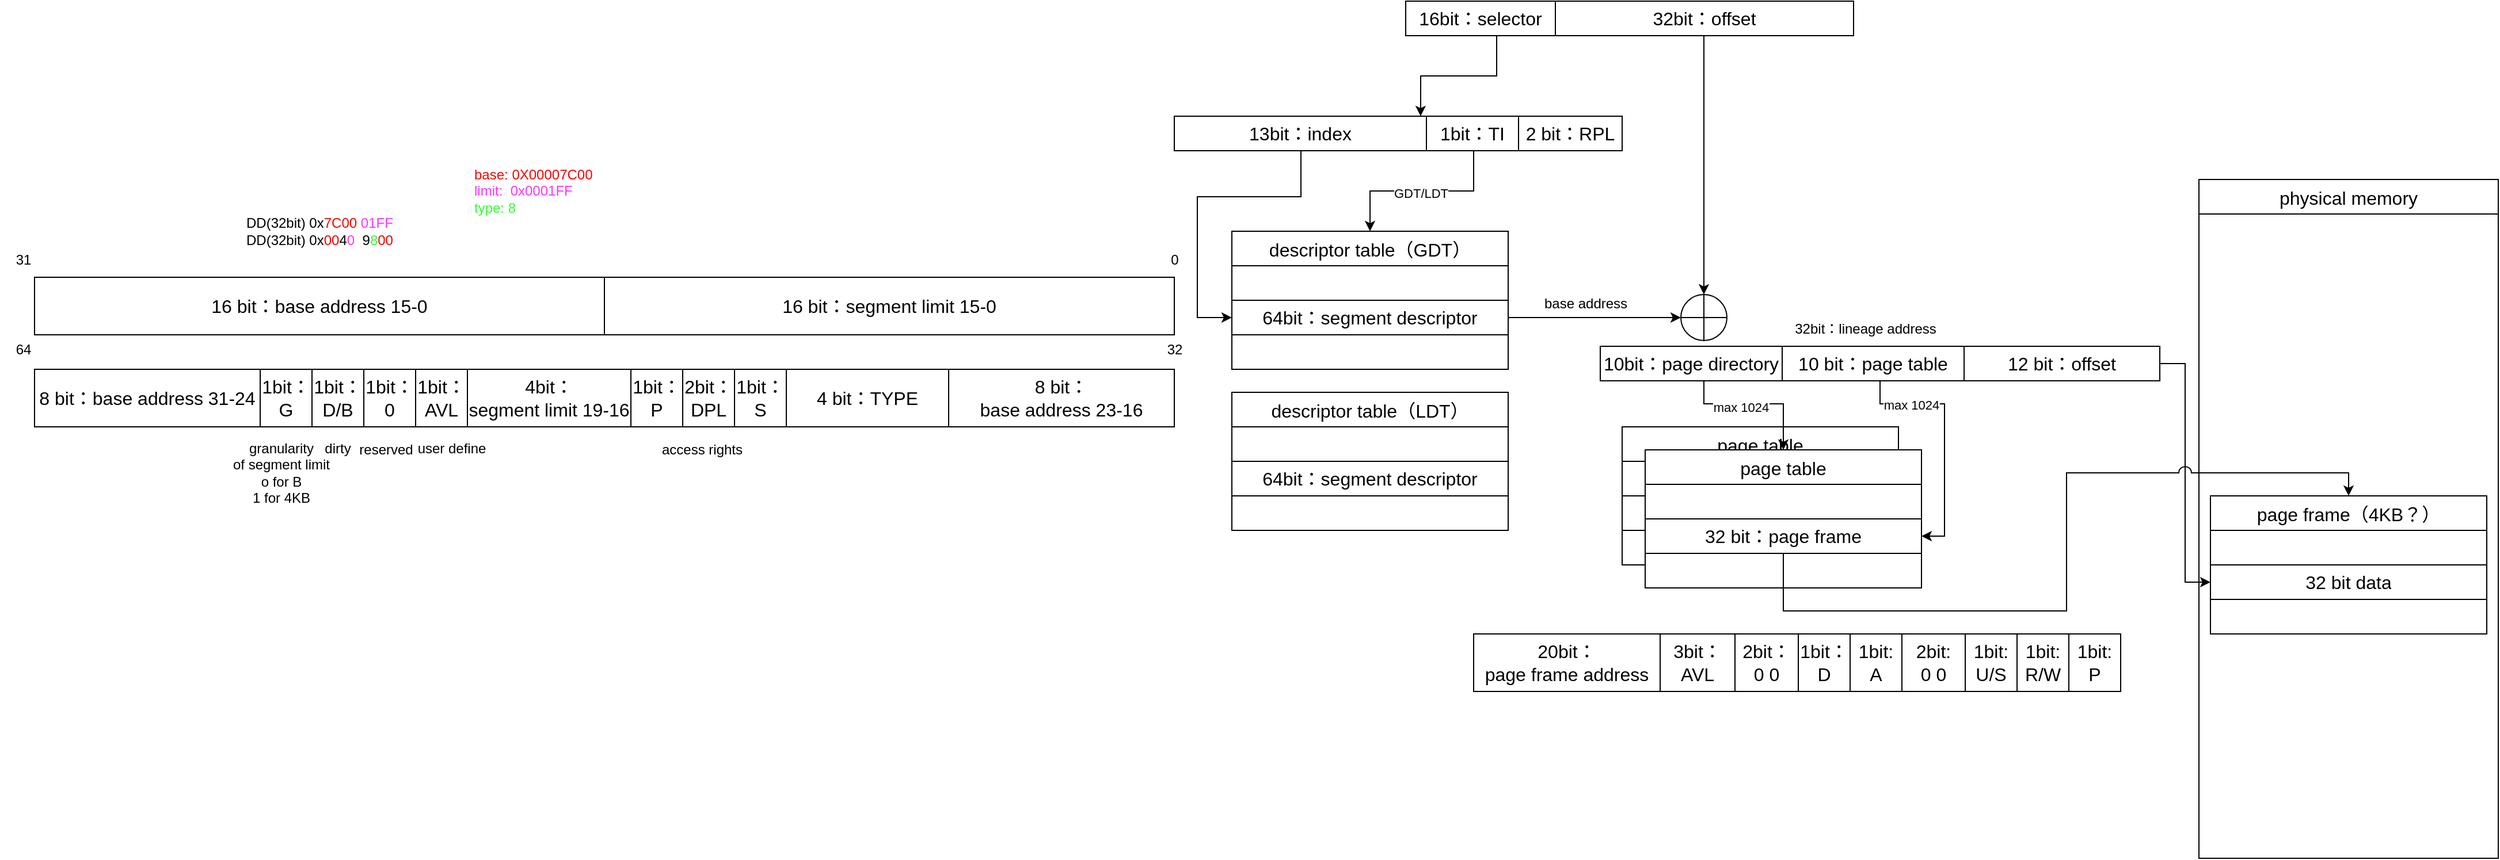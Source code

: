 <mxfile version="25.0.3" pages="3">
  <diagram name="i386-MMU" id="CKtzOwU733tud3NUcxDK">
    <mxGraphModel dx="3088" dy="754" grid="1" gridSize="10" guides="1" tooltips="1" connect="1" arrows="1" fold="1" page="1" pageScale="1" pageWidth="827" pageHeight="1169" math="0" shadow="0">
      <root>
        <mxCell id="0" />
        <mxCell id="1" parent="0" />
        <mxCell id="S2WeqbU3mqCBq4yqG3eg-1" value="physical memory" style="shape=table;startSize=30;container=1;collapsible=0;childLayout=tableLayout;strokeColor=default;fontSize=16;rounded=0;swimlaneLine=1;" parent="1" vertex="1">
          <mxGeometry x="790" y="395" width="260" height="590" as="geometry" />
        </mxCell>
        <mxCell id="S2WeqbU3mqCBq4yqG3eg-2" style="shape=tableRow;horizontal=0;startSize=0;swimlaneHead=0;swimlaneBody=0;strokeColor=inherit;top=0;left=0;bottom=0;right=0;collapsible=0;dropTarget=0;fillColor=none;points=[[0,0.5],[1,0.5]];portConstraint=eastwest;fontSize=16;" parent="S2WeqbU3mqCBq4yqG3eg-1" vertex="1">
          <mxGeometry y="30" width="260" height="560" as="geometry" />
        </mxCell>
        <mxCell id="S2WeqbU3mqCBq4yqG3eg-3" style="shape=partialRectangle;html=1;whiteSpace=wrap;connectable=0;strokeColor=default;overflow=hidden;fillColor=default;top=1;left=1;bottom=1;right=1;pointerEvents=1;fontSize=16;strokeWidth=1;" parent="S2WeqbU3mqCBq4yqG3eg-2" vertex="1">
          <mxGeometry width="260" height="560" as="geometry">
            <mxRectangle width="260" height="560" as="alternateBounds" />
          </mxGeometry>
        </mxCell>
        <mxCell id="S2WeqbU3mqCBq4yqG3eg-4" value="page table" style="shape=table;startSize=30;container=1;collapsible=0;childLayout=tableLayout;strokeColor=default;fontSize=16;" parent="1" vertex="1">
          <mxGeometry x="289" y="610" width="240" height="120" as="geometry" />
        </mxCell>
        <mxCell id="S2WeqbU3mqCBq4yqG3eg-5" value="" style="shape=tableRow;horizontal=0;startSize=0;swimlaneHead=0;swimlaneBody=0;strokeColor=inherit;top=0;left=0;bottom=0;right=0;collapsible=0;dropTarget=0;fillColor=none;points=[[0,0.5],[1,0.5]];portConstraint=eastwest;fontSize=16;" parent="S2WeqbU3mqCBq4yqG3eg-4" vertex="1">
          <mxGeometry y="30" width="240" height="30" as="geometry" />
        </mxCell>
        <mxCell id="S2WeqbU3mqCBq4yqG3eg-6" value="" style="shape=partialRectangle;html=1;whiteSpace=wrap;connectable=0;strokeColor=inherit;overflow=hidden;fillColor=none;top=0;left=0;bottom=0;right=0;pointerEvents=1;fontSize=16;" parent="S2WeqbU3mqCBq4yqG3eg-5" vertex="1">
          <mxGeometry width="240" height="30" as="geometry">
            <mxRectangle width="240" height="30" as="alternateBounds" />
          </mxGeometry>
        </mxCell>
        <mxCell id="S2WeqbU3mqCBq4yqG3eg-7" style="shape=tableRow;horizontal=0;startSize=0;swimlaneHead=0;swimlaneBody=0;strokeColor=inherit;top=0;left=0;bottom=0;right=0;collapsible=0;dropTarget=0;fillColor=none;points=[[0,0.5],[1,0.5]];portConstraint=eastwest;fontSize=16;" parent="S2WeqbU3mqCBq4yqG3eg-4" vertex="1">
          <mxGeometry y="60" width="240" height="30" as="geometry" />
        </mxCell>
        <mxCell id="S2WeqbU3mqCBq4yqG3eg-8" value="" style="shape=partialRectangle;html=1;whiteSpace=wrap;connectable=0;strokeColor=inherit;overflow=hidden;fillColor=none;top=0;left=0;bottom=0;right=0;pointerEvents=1;fontSize=16;" parent="S2WeqbU3mqCBq4yqG3eg-7" vertex="1">
          <mxGeometry width="240" height="30" as="geometry">
            <mxRectangle width="240" height="30" as="alternateBounds" />
          </mxGeometry>
        </mxCell>
        <mxCell id="S2WeqbU3mqCBq4yqG3eg-9" style="shape=tableRow;horizontal=0;startSize=0;swimlaneHead=0;swimlaneBody=0;strokeColor=inherit;top=0;left=0;bottom=0;right=0;collapsible=0;dropTarget=0;fillColor=none;points=[[0,0.5],[1,0.5]];portConstraint=eastwest;fontSize=16;" parent="S2WeqbU3mqCBq4yqG3eg-4" vertex="1">
          <mxGeometry y="90" width="240" height="30" as="geometry" />
        </mxCell>
        <mxCell id="S2WeqbU3mqCBq4yqG3eg-10" style="shape=partialRectangle;html=1;whiteSpace=wrap;connectable=0;strokeColor=inherit;overflow=hidden;fillColor=none;top=0;left=0;bottom=0;right=0;pointerEvents=1;fontSize=16;" parent="S2WeqbU3mqCBq4yqG3eg-9" vertex="1">
          <mxGeometry width="240" height="30" as="geometry">
            <mxRectangle width="240" height="30" as="alternateBounds" />
          </mxGeometry>
        </mxCell>
        <mxCell id="S2WeqbU3mqCBq4yqG3eg-11" style="edgeStyle=orthogonalEdgeStyle;rounded=0;orthogonalLoop=1;jettySize=auto;html=1;entryX=0.5;entryY=0;entryDx=0;entryDy=0;" parent="1" source="S2WeqbU3mqCBq4yqG3eg-12" target="S2WeqbU3mqCBq4yqG3eg-40" edge="1">
          <mxGeometry relative="1" as="geometry">
            <Array as="points">
              <mxPoint x="360" y="310" />
              <mxPoint x="360" y="310" />
            </Array>
          </mxGeometry>
        </mxCell>
        <mxCell id="S2WeqbU3mqCBq4yqG3eg-12" value="" style="shape=table;startSize=0;container=1;collapsible=0;childLayout=tableLayout;fontSize=16;" parent="1" vertex="1">
          <mxGeometry x="101" y="240" width="389" height="30" as="geometry" />
        </mxCell>
        <mxCell id="S2WeqbU3mqCBq4yqG3eg-13" value="" style="shape=tableRow;horizontal=0;startSize=0;swimlaneHead=0;swimlaneBody=0;strokeColor=inherit;top=0;left=0;bottom=0;right=0;collapsible=0;dropTarget=0;fillColor=none;points=[[0,0.5],[1,0.5]];portConstraint=eastwest;fontSize=16;" parent="S2WeqbU3mqCBq4yqG3eg-12" vertex="1">
          <mxGeometry width="389" height="30" as="geometry" />
        </mxCell>
        <mxCell id="S2WeqbU3mqCBq4yqG3eg-14" value="16bit：selector" style="shape=partialRectangle;html=1;whiteSpace=wrap;connectable=0;strokeColor=inherit;overflow=hidden;fillColor=none;top=0;left=0;bottom=0;right=0;pointerEvents=1;fontSize=16;" parent="S2WeqbU3mqCBq4yqG3eg-13" vertex="1">
          <mxGeometry width="130" height="30" as="geometry">
            <mxRectangle width="130" height="30" as="alternateBounds" />
          </mxGeometry>
        </mxCell>
        <mxCell id="S2WeqbU3mqCBq4yqG3eg-15" value="32bit：offset" style="shape=partialRectangle;html=1;whiteSpace=wrap;connectable=0;strokeColor=inherit;overflow=hidden;fillColor=none;top=0;left=0;bottom=0;right=0;pointerEvents=1;fontSize=16;rowspan=1;colspan=2;" parent="S2WeqbU3mqCBq4yqG3eg-13" vertex="1">
          <mxGeometry x="130" width="259" height="30" as="geometry">
            <mxRectangle width="129" height="30" as="alternateBounds" />
          </mxGeometry>
        </mxCell>
        <mxCell id="S2WeqbU3mqCBq4yqG3eg-16" value="32 bit：offset" style="shape=partialRectangle;html=1;whiteSpace=wrap;connectable=0;strokeColor=inherit;overflow=hidden;fillColor=none;top=0;left=0;bottom=0;right=0;pointerEvents=1;fontSize=16;" parent="S2WeqbU3mqCBq4yqG3eg-13" vertex="1" visible="0">
          <mxGeometry x="259" width="130" height="30" as="geometry">
            <mxRectangle width="130" height="30" as="alternateBounds" />
          </mxGeometry>
        </mxCell>
        <mxCell id="S2WeqbU3mqCBq4yqG3eg-17" style="edgeStyle=orthogonalEdgeStyle;rounded=0;orthogonalLoop=1;jettySize=auto;html=1;entryX=0;entryY=0.5;entryDx=0;entryDy=0;" parent="1" source="S2WeqbU3mqCBq4yqG3eg-20" target="S2WeqbU3mqCBq4yqG3eg-28" edge="1">
          <mxGeometry relative="1" as="geometry">
            <Array as="points">
              <mxPoint x="10" y="410" />
              <mxPoint x="-80" y="410" />
              <mxPoint x="-80" y="515" />
            </Array>
          </mxGeometry>
        </mxCell>
        <mxCell id="S2WeqbU3mqCBq4yqG3eg-18" style="edgeStyle=orthogonalEdgeStyle;rounded=0;orthogonalLoop=1;jettySize=auto;html=1;" parent="1" source="S2WeqbU3mqCBq4yqG3eg-20" target="S2WeqbU3mqCBq4yqG3eg-25" edge="1">
          <mxGeometry relative="1" as="geometry">
            <Array as="points">
              <mxPoint x="160" y="405" />
              <mxPoint x="70" y="405" />
            </Array>
          </mxGeometry>
        </mxCell>
        <mxCell id="S2WeqbU3mqCBq4yqG3eg-19" value="GDT/LDT" style="edgeLabel;html=1;align=center;verticalAlign=middle;resizable=0;points=[];" parent="S2WeqbU3mqCBq4yqG3eg-18" vertex="1" connectable="0">
          <mxGeometry x="0.013" y="2" relative="1" as="geometry">
            <mxPoint as="offset" />
          </mxGeometry>
        </mxCell>
        <mxCell id="S2WeqbU3mqCBq4yqG3eg-20" value="" style="shape=table;startSize=0;container=1;collapsible=0;childLayout=tableLayout;fontSize=16;" parent="1" vertex="1">
          <mxGeometry x="-100" y="340" width="389" height="30" as="geometry" />
        </mxCell>
        <mxCell id="S2WeqbU3mqCBq4yqG3eg-21" value="" style="shape=tableRow;horizontal=0;startSize=0;swimlaneHead=0;swimlaneBody=0;strokeColor=inherit;top=0;left=0;bottom=0;right=0;collapsible=0;dropTarget=0;fillColor=none;points=[[0,0.5],[1,0.5]];portConstraint=eastwest;fontSize=16;" parent="S2WeqbU3mqCBq4yqG3eg-20" vertex="1">
          <mxGeometry width="389" height="30" as="geometry" />
        </mxCell>
        <mxCell id="S2WeqbU3mqCBq4yqG3eg-22" value="13bit：index" style="shape=partialRectangle;html=1;whiteSpace=wrap;connectable=0;strokeColor=inherit;overflow=hidden;fillColor=none;top=0;left=0;bottom=0;right=0;pointerEvents=1;fontSize=16;" parent="S2WeqbU3mqCBq4yqG3eg-21" vertex="1">
          <mxGeometry width="219" height="30" as="geometry">
            <mxRectangle width="219" height="30" as="alternateBounds" />
          </mxGeometry>
        </mxCell>
        <mxCell id="S2WeqbU3mqCBq4yqG3eg-23" value="1bit：TI" style="shape=partialRectangle;html=1;whiteSpace=wrap;connectable=0;strokeColor=inherit;overflow=hidden;fillColor=none;top=0;left=0;bottom=0;right=0;pointerEvents=1;fontSize=16;" parent="S2WeqbU3mqCBq4yqG3eg-21" vertex="1">
          <mxGeometry x="219" width="80" height="30" as="geometry">
            <mxRectangle width="80" height="30" as="alternateBounds" />
          </mxGeometry>
        </mxCell>
        <mxCell id="S2WeqbU3mqCBq4yqG3eg-24" value="2 bit：RPL" style="shape=partialRectangle;html=1;whiteSpace=wrap;connectable=0;strokeColor=inherit;overflow=hidden;fillColor=none;top=0;left=0;bottom=0;right=0;pointerEvents=1;fontSize=16;" parent="S2WeqbU3mqCBq4yqG3eg-21" vertex="1">
          <mxGeometry x="299" width="90" height="30" as="geometry">
            <mxRectangle width="90" height="30" as="alternateBounds" />
          </mxGeometry>
        </mxCell>
        <mxCell id="S2WeqbU3mqCBq4yqG3eg-25" value="descriptor table（GDT）" style="shape=table;startSize=30;container=1;collapsible=0;childLayout=tableLayout;strokeColor=default;fontSize=16;" parent="1" vertex="1">
          <mxGeometry x="-50" y="440" width="240" height="120" as="geometry" />
        </mxCell>
        <mxCell id="S2WeqbU3mqCBq4yqG3eg-26" value="" style="shape=tableRow;horizontal=0;startSize=0;swimlaneHead=0;swimlaneBody=0;strokeColor=inherit;top=0;left=0;bottom=0;right=0;collapsible=0;dropTarget=0;fillColor=none;points=[[0,0.5],[1,0.5]];portConstraint=eastwest;fontSize=16;" parent="S2WeqbU3mqCBq4yqG3eg-25" vertex="1">
          <mxGeometry y="30" width="240" height="30" as="geometry" />
        </mxCell>
        <mxCell id="S2WeqbU3mqCBq4yqG3eg-27" value="" style="shape=partialRectangle;html=1;whiteSpace=wrap;connectable=0;strokeColor=inherit;overflow=hidden;fillColor=none;top=0;left=0;bottom=0;right=0;pointerEvents=1;fontSize=16;" parent="S2WeqbU3mqCBq4yqG3eg-26" vertex="1">
          <mxGeometry width="240" height="30" as="geometry">
            <mxRectangle width="240" height="30" as="alternateBounds" />
          </mxGeometry>
        </mxCell>
        <mxCell id="S2WeqbU3mqCBq4yqG3eg-28" style="shape=tableRow;horizontal=0;startSize=0;swimlaneHead=0;swimlaneBody=0;strokeColor=inherit;top=0;left=0;bottom=0;right=0;collapsible=0;dropTarget=0;fillColor=none;points=[[0,0.5],[1,0.5]];portConstraint=eastwest;fontSize=16;" parent="S2WeqbU3mqCBq4yqG3eg-25" vertex="1">
          <mxGeometry y="60" width="240" height="30" as="geometry" />
        </mxCell>
        <mxCell id="S2WeqbU3mqCBq4yqG3eg-29" value="64bit：segment descriptor" style="shape=partialRectangle;html=1;whiteSpace=wrap;connectable=0;strokeColor=inherit;overflow=hidden;fillColor=none;top=0;left=0;bottom=0;right=0;pointerEvents=1;fontSize=16;" parent="S2WeqbU3mqCBq4yqG3eg-28" vertex="1">
          <mxGeometry width="240" height="30" as="geometry">
            <mxRectangle width="240" height="30" as="alternateBounds" />
          </mxGeometry>
        </mxCell>
        <mxCell id="S2WeqbU3mqCBq4yqG3eg-30" style="shape=tableRow;horizontal=0;startSize=0;swimlaneHead=0;swimlaneBody=0;strokeColor=inherit;top=0;left=0;bottom=0;right=0;collapsible=0;dropTarget=0;fillColor=none;points=[[0,0.5],[1,0.5]];portConstraint=eastwest;fontSize=16;" parent="S2WeqbU3mqCBq4yqG3eg-25" vertex="1">
          <mxGeometry y="90" width="240" height="30" as="geometry" />
        </mxCell>
        <mxCell id="S2WeqbU3mqCBq4yqG3eg-31" style="shape=partialRectangle;html=1;whiteSpace=wrap;connectable=0;strokeColor=inherit;overflow=hidden;fillColor=none;top=0;left=0;bottom=0;right=0;pointerEvents=1;fontSize=16;" parent="S2WeqbU3mqCBq4yqG3eg-30" vertex="1">
          <mxGeometry width="240" height="30" as="geometry">
            <mxRectangle width="240" height="30" as="alternateBounds" />
          </mxGeometry>
        </mxCell>
        <mxCell id="S2WeqbU3mqCBq4yqG3eg-32" value="descriptor table（LDT）" style="shape=table;startSize=30;container=1;collapsible=0;childLayout=tableLayout;strokeColor=default;fontSize=16;" parent="1" vertex="1">
          <mxGeometry x="-50" y="580" width="240" height="120" as="geometry" />
        </mxCell>
        <mxCell id="S2WeqbU3mqCBq4yqG3eg-33" value="" style="shape=tableRow;horizontal=0;startSize=0;swimlaneHead=0;swimlaneBody=0;strokeColor=inherit;top=0;left=0;bottom=0;right=0;collapsible=0;dropTarget=0;fillColor=none;points=[[0,0.5],[1,0.5]];portConstraint=eastwest;fontSize=16;" parent="S2WeqbU3mqCBq4yqG3eg-32" vertex="1">
          <mxGeometry y="30" width="240" height="30" as="geometry" />
        </mxCell>
        <mxCell id="S2WeqbU3mqCBq4yqG3eg-34" value="" style="shape=partialRectangle;html=1;whiteSpace=wrap;connectable=0;strokeColor=inherit;overflow=hidden;fillColor=none;top=0;left=0;bottom=0;right=0;pointerEvents=1;fontSize=16;" parent="S2WeqbU3mqCBq4yqG3eg-33" vertex="1">
          <mxGeometry width="240" height="30" as="geometry">
            <mxRectangle width="240" height="30" as="alternateBounds" />
          </mxGeometry>
        </mxCell>
        <mxCell id="S2WeqbU3mqCBq4yqG3eg-35" style="shape=tableRow;horizontal=0;startSize=0;swimlaneHead=0;swimlaneBody=0;strokeColor=inherit;top=0;left=0;bottom=0;right=0;collapsible=0;dropTarget=0;fillColor=none;points=[[0,0.5],[1,0.5]];portConstraint=eastwest;fontSize=16;" parent="S2WeqbU3mqCBq4yqG3eg-32" vertex="1">
          <mxGeometry y="60" width="240" height="30" as="geometry" />
        </mxCell>
        <mxCell id="S2WeqbU3mqCBq4yqG3eg-36" value="64bit：segment descriptor" style="shape=partialRectangle;html=1;whiteSpace=wrap;connectable=0;strokeColor=inherit;overflow=hidden;fillColor=none;top=0;left=0;bottom=0;right=0;pointerEvents=1;fontSize=16;" parent="S2WeqbU3mqCBq4yqG3eg-35" vertex="1">
          <mxGeometry width="240" height="30" as="geometry">
            <mxRectangle width="240" height="30" as="alternateBounds" />
          </mxGeometry>
        </mxCell>
        <mxCell id="S2WeqbU3mqCBq4yqG3eg-37" style="shape=tableRow;horizontal=0;startSize=0;swimlaneHead=0;swimlaneBody=0;strokeColor=inherit;top=0;left=0;bottom=0;right=0;collapsible=0;dropTarget=0;fillColor=none;points=[[0,0.5],[1,0.5]];portConstraint=eastwest;fontSize=16;" parent="S2WeqbU3mqCBq4yqG3eg-32" vertex="1">
          <mxGeometry y="90" width="240" height="30" as="geometry" />
        </mxCell>
        <mxCell id="S2WeqbU3mqCBq4yqG3eg-38" style="shape=partialRectangle;html=1;whiteSpace=wrap;connectable=0;strokeColor=inherit;overflow=hidden;fillColor=none;top=0;left=0;bottom=0;right=0;pointerEvents=1;fontSize=16;" parent="S2WeqbU3mqCBq4yqG3eg-37" vertex="1">
          <mxGeometry width="240" height="30" as="geometry">
            <mxRectangle width="240" height="30" as="alternateBounds" />
          </mxGeometry>
        </mxCell>
        <mxCell id="S2WeqbU3mqCBq4yqG3eg-39" style="edgeStyle=orthogonalEdgeStyle;rounded=0;orthogonalLoop=1;jettySize=auto;html=1;entryX=0.55;entryY=0;entryDx=0;entryDy=0;entryPerimeter=0;" parent="1" source="S2WeqbU3mqCBq4yqG3eg-12" target="S2WeqbU3mqCBq4yqG3eg-21" edge="1">
          <mxGeometry relative="1" as="geometry">
            <Array as="points">
              <mxPoint x="180" y="305" />
              <mxPoint x="114" y="305" />
            </Array>
          </mxGeometry>
        </mxCell>
        <mxCell id="S2WeqbU3mqCBq4yqG3eg-40" value="" style="shape=orEllipse;perimeter=ellipsePerimeter;whiteSpace=wrap;html=1;backgroundOutline=1;" parent="1" vertex="1">
          <mxGeometry x="340" y="495" width="40" height="40" as="geometry" />
        </mxCell>
        <mxCell id="S2WeqbU3mqCBq4yqG3eg-41" style="edgeStyle=orthogonalEdgeStyle;rounded=0;orthogonalLoop=1;jettySize=auto;html=1;entryX=0;entryY=0.5;entryDx=0;entryDy=0;" parent="1" source="S2WeqbU3mqCBq4yqG3eg-28" target="S2WeqbU3mqCBq4yqG3eg-40" edge="1">
          <mxGeometry relative="1" as="geometry" />
        </mxCell>
        <mxCell id="S2WeqbU3mqCBq4yqG3eg-42" style="edgeStyle=orthogonalEdgeStyle;rounded=0;orthogonalLoop=1;jettySize=auto;html=1;entryX=1;entryY=0.5;entryDx=0;entryDy=0;" parent="1" source="S2WeqbU3mqCBq4yqG3eg-44" target="S2WeqbU3mqCBq4yqG3eg-55" edge="1">
          <mxGeometry relative="1" as="geometry">
            <Array as="points">
              <mxPoint x="513" y="590" />
              <mxPoint x="569" y="590" />
              <mxPoint x="569" y="705" />
            </Array>
          </mxGeometry>
        </mxCell>
        <mxCell id="S2WeqbU3mqCBq4yqG3eg-43" value="max 1024" style="edgeLabel;html=1;align=center;verticalAlign=middle;resizable=0;points=[];" parent="S2WeqbU3mqCBq4yqG3eg-42" vertex="1" connectable="0">
          <mxGeometry x="-0.441" y="-1" relative="1" as="geometry">
            <mxPoint x="-12" as="offset" />
          </mxGeometry>
        </mxCell>
        <mxCell id="S2WeqbU3mqCBq4yqG3eg-44" value="" style="shape=table;startSize=0;container=1;collapsible=0;childLayout=tableLayout;fontSize=16;" parent="1" vertex="1">
          <mxGeometry x="270" y="540" width="486" height="30" as="geometry" />
        </mxCell>
        <mxCell id="S2WeqbU3mqCBq4yqG3eg-45" value="" style="shape=tableRow;horizontal=0;startSize=0;swimlaneHead=0;swimlaneBody=0;strokeColor=inherit;top=0;left=0;bottom=0;right=0;collapsible=0;dropTarget=0;fillColor=none;points=[[0,0.5],[1,0.5]];portConstraint=eastwest;fontSize=16;" parent="S2WeqbU3mqCBq4yqG3eg-44" vertex="1">
          <mxGeometry width="486" height="30" as="geometry" />
        </mxCell>
        <mxCell id="S2WeqbU3mqCBq4yqG3eg-46" value="10bit：page directory" style="shape=partialRectangle;html=1;whiteSpace=wrap;connectable=0;strokeColor=inherit;overflow=hidden;fillColor=none;top=0;left=0;bottom=0;right=0;pointerEvents=1;fontSize=16;" parent="S2WeqbU3mqCBq4yqG3eg-45" vertex="1">
          <mxGeometry width="158" height="30" as="geometry">
            <mxRectangle width="158" height="30" as="alternateBounds" />
          </mxGeometry>
        </mxCell>
        <mxCell id="S2WeqbU3mqCBq4yqG3eg-47" value="10 bit：page table" style="shape=partialRectangle;html=1;whiteSpace=wrap;connectable=0;strokeColor=inherit;overflow=hidden;fillColor=none;top=0;left=0;bottom=0;right=0;pointerEvents=1;fontSize=16;" parent="S2WeqbU3mqCBq4yqG3eg-45" vertex="1">
          <mxGeometry x="158" width="158" height="30" as="geometry">
            <mxRectangle width="158" height="30" as="alternateBounds" />
          </mxGeometry>
        </mxCell>
        <mxCell id="S2WeqbU3mqCBq4yqG3eg-48" value="12 bit：offset" style="shape=partialRectangle;html=1;whiteSpace=wrap;connectable=0;strokeColor=inherit;overflow=hidden;fillColor=none;top=0;left=0;bottom=0;right=0;pointerEvents=1;fontSize=16;" parent="S2WeqbU3mqCBq4yqG3eg-45" vertex="1">
          <mxGeometry x="316" width="170" height="30" as="geometry">
            <mxRectangle width="170" height="30" as="alternateBounds" />
          </mxGeometry>
        </mxCell>
        <mxCell id="S2WeqbU3mqCBq4yqG3eg-49" style="edgeStyle=orthogonalEdgeStyle;rounded=0;orthogonalLoop=1;jettySize=auto;html=1;entryX=0.5;entryY=0;entryDx=0;entryDy=0;" parent="1" source="S2WeqbU3mqCBq4yqG3eg-44" target="S2WeqbU3mqCBq4yqG3eg-52" edge="1">
          <mxGeometry relative="1" as="geometry">
            <Array as="points">
              <mxPoint x="360" y="590" />
              <mxPoint x="429" y="590" />
            </Array>
          </mxGeometry>
        </mxCell>
        <mxCell id="S2WeqbU3mqCBq4yqG3eg-50" value="max 1024" style="edgeLabel;html=1;align=center;verticalAlign=middle;resizable=0;points=[];" parent="S2WeqbU3mqCBq4yqG3eg-49" vertex="1" connectable="0">
          <mxGeometry x="-0.271" y="-3" relative="1" as="geometry">
            <mxPoint x="5" as="offset" />
          </mxGeometry>
        </mxCell>
        <mxCell id="S2WeqbU3mqCBq4yqG3eg-51" value="32bit：lineage address" style="text;html=1;align=center;verticalAlign=middle;resizable=0;points=[];autosize=1;strokeColor=none;fillColor=none;" parent="1" vertex="1">
          <mxGeometry x="425" y="510" width="150" height="30" as="geometry" />
        </mxCell>
        <mxCell id="S2WeqbU3mqCBq4yqG3eg-52" value="page table" style="shape=table;startSize=30;container=1;collapsible=0;childLayout=tableLayout;strokeColor=default;fontSize=16;rounded=0;swimlaneLine=1;" parent="1" vertex="1">
          <mxGeometry x="309" y="630" width="240" height="120" as="geometry" />
        </mxCell>
        <mxCell id="S2WeqbU3mqCBq4yqG3eg-53" value="" style="shape=tableRow;horizontal=0;startSize=0;swimlaneHead=0;swimlaneBody=0;strokeColor=inherit;top=0;left=0;bottom=0;right=0;collapsible=0;dropTarget=0;fillColor=none;points=[[0,0.5],[1,0.5]];portConstraint=eastwest;fontSize=16;" parent="S2WeqbU3mqCBq4yqG3eg-52" vertex="1">
          <mxGeometry y="30" width="240" height="30" as="geometry" />
        </mxCell>
        <mxCell id="S2WeqbU3mqCBq4yqG3eg-54" value="" style="shape=partialRectangle;html=1;whiteSpace=wrap;connectable=0;strokeColor=default;overflow=hidden;fillColor=default;top=1;left=1;bottom=1;right=1;pointerEvents=1;fontSize=16;gradientColor=none;strokeWidth=1;" parent="S2WeqbU3mqCBq4yqG3eg-53" vertex="1">
          <mxGeometry width="240" height="30" as="geometry">
            <mxRectangle width="240" height="30" as="alternateBounds" />
          </mxGeometry>
        </mxCell>
        <mxCell id="S2WeqbU3mqCBq4yqG3eg-55" style="shape=tableRow;horizontal=0;startSize=0;swimlaneHead=0;swimlaneBody=0;strokeColor=inherit;top=0;left=0;bottom=0;right=0;collapsible=0;dropTarget=0;fillColor=none;points=[[0,0.5],[1,0.5]];portConstraint=eastwest;fontSize=16;" parent="S2WeqbU3mqCBq4yqG3eg-52" vertex="1">
          <mxGeometry y="60" width="240" height="30" as="geometry" />
        </mxCell>
        <mxCell id="S2WeqbU3mqCBq4yqG3eg-56" value="32 bit：page frame" style="shape=partialRectangle;html=1;whiteSpace=wrap;connectable=0;strokeColor=default;overflow=hidden;fillColor=default;top=1;left=1;bottom=1;right=1;pointerEvents=1;fontSize=16;gradientColor=none;strokeWidth=1;" parent="S2WeqbU3mqCBq4yqG3eg-55" vertex="1">
          <mxGeometry width="240" height="30" as="geometry">
            <mxRectangle width="240" height="30" as="alternateBounds" />
          </mxGeometry>
        </mxCell>
        <mxCell id="S2WeqbU3mqCBq4yqG3eg-57" style="shape=tableRow;horizontal=0;startSize=0;swimlaneHead=0;swimlaneBody=0;strokeColor=inherit;top=0;left=0;bottom=0;right=0;collapsible=0;dropTarget=0;fillColor=none;points=[[0,0.5],[1,0.5]];portConstraint=eastwest;fontSize=16;" parent="S2WeqbU3mqCBq4yqG3eg-52" vertex="1">
          <mxGeometry y="90" width="240" height="30" as="geometry" />
        </mxCell>
        <mxCell id="S2WeqbU3mqCBq4yqG3eg-58" style="shape=partialRectangle;html=1;whiteSpace=wrap;connectable=0;strokeColor=default;overflow=hidden;fillColor=default;top=1;left=1;bottom=1;right=1;pointerEvents=1;fontSize=16;strokeWidth=1;" parent="S2WeqbU3mqCBq4yqG3eg-57" vertex="1">
          <mxGeometry width="240" height="30" as="geometry">
            <mxRectangle width="240" height="30" as="alternateBounds" />
          </mxGeometry>
        </mxCell>
        <mxCell id="S2WeqbU3mqCBq4yqG3eg-59" value="page frame（4KB？）" style="shape=table;startSize=30;container=1;collapsible=0;childLayout=tableLayout;strokeColor=default;fontSize=16;rounded=0;swimlaneLine=1;" parent="1" vertex="1">
          <mxGeometry x="800" y="670" width="240" height="120" as="geometry" />
        </mxCell>
        <mxCell id="S2WeqbU3mqCBq4yqG3eg-60" value="" style="shape=tableRow;horizontal=0;startSize=0;swimlaneHead=0;swimlaneBody=0;strokeColor=inherit;top=0;left=0;bottom=0;right=0;collapsible=0;dropTarget=0;fillColor=none;points=[[0,0.5],[1,0.5]];portConstraint=eastwest;fontSize=16;" parent="S2WeqbU3mqCBq4yqG3eg-59" vertex="1">
          <mxGeometry y="30" width="240" height="30" as="geometry" />
        </mxCell>
        <mxCell id="S2WeqbU3mqCBq4yqG3eg-61" value="" style="shape=partialRectangle;html=1;whiteSpace=wrap;connectable=0;strokeColor=default;overflow=hidden;fillColor=default;top=1;left=1;bottom=1;right=1;pointerEvents=1;fontSize=16;gradientColor=none;strokeWidth=1;" parent="S2WeqbU3mqCBq4yqG3eg-60" vertex="1">
          <mxGeometry width="240" height="30" as="geometry">
            <mxRectangle width="240" height="30" as="alternateBounds" />
          </mxGeometry>
        </mxCell>
        <mxCell id="S2WeqbU3mqCBq4yqG3eg-62" style="shape=tableRow;horizontal=0;startSize=0;swimlaneHead=0;swimlaneBody=0;strokeColor=inherit;top=0;left=0;bottom=0;right=0;collapsible=0;dropTarget=0;fillColor=none;points=[[0,0.5],[1,0.5]];portConstraint=eastwest;fontSize=16;" parent="S2WeqbU3mqCBq4yqG3eg-59" vertex="1">
          <mxGeometry y="60" width="240" height="30" as="geometry" />
        </mxCell>
        <mxCell id="S2WeqbU3mqCBq4yqG3eg-63" value="32 bit data" style="shape=partialRectangle;html=1;whiteSpace=wrap;connectable=0;strokeColor=default;overflow=hidden;fillColor=default;top=1;left=1;bottom=1;right=1;pointerEvents=1;fontSize=16;gradientColor=none;strokeWidth=1;" parent="S2WeqbU3mqCBq4yqG3eg-62" vertex="1">
          <mxGeometry width="240" height="30" as="geometry">
            <mxRectangle width="240" height="30" as="alternateBounds" />
          </mxGeometry>
        </mxCell>
        <mxCell id="S2WeqbU3mqCBq4yqG3eg-64" style="shape=tableRow;horizontal=0;startSize=0;swimlaneHead=0;swimlaneBody=0;strokeColor=inherit;top=0;left=0;bottom=0;right=0;collapsible=0;dropTarget=0;fillColor=none;points=[[0,0.5],[1,0.5]];portConstraint=eastwest;fontSize=16;" parent="S2WeqbU3mqCBq4yqG3eg-59" vertex="1">
          <mxGeometry y="90" width="240" height="30" as="geometry" />
        </mxCell>
        <mxCell id="S2WeqbU3mqCBq4yqG3eg-65" style="shape=partialRectangle;html=1;whiteSpace=wrap;connectable=0;strokeColor=default;overflow=hidden;fillColor=default;top=1;left=1;bottom=1;right=1;pointerEvents=1;fontSize=16;strokeWidth=1;" parent="S2WeqbU3mqCBq4yqG3eg-64" vertex="1">
          <mxGeometry width="240" height="30" as="geometry">
            <mxRectangle width="240" height="30" as="alternateBounds" />
          </mxGeometry>
        </mxCell>
        <mxCell id="S2WeqbU3mqCBq4yqG3eg-66" style="edgeStyle=orthogonalEdgeStyle;rounded=0;orthogonalLoop=1;jettySize=auto;html=1;entryX=0;entryY=0.5;entryDx=0;entryDy=0;" parent="1" source="S2WeqbU3mqCBq4yqG3eg-45" target="S2WeqbU3mqCBq4yqG3eg-62" edge="1">
          <mxGeometry relative="1" as="geometry" />
        </mxCell>
        <mxCell id="S2WeqbU3mqCBq4yqG3eg-67" style="edgeStyle=orthogonalEdgeStyle;rounded=0;orthogonalLoop=1;jettySize=auto;html=1;entryX=0.5;entryY=0;entryDx=0;entryDy=0;jumpStyle=arc;jumpSize=11;" parent="1" source="S2WeqbU3mqCBq4yqG3eg-55" target="S2WeqbU3mqCBq4yqG3eg-59" edge="1">
          <mxGeometry relative="1" as="geometry">
            <Array as="points">
              <mxPoint x="429" y="770" />
              <mxPoint x="675" y="770" />
              <mxPoint x="675" y="650" />
              <mxPoint x="920" y="650" />
            </Array>
          </mxGeometry>
        </mxCell>
        <mxCell id="S2WeqbU3mqCBq4yqG3eg-68" value="" style="shape=table;startSize=0;container=1;collapsible=0;childLayout=tableLayout;fontSize=16;" parent="1" vertex="1">
          <mxGeometry x="-1090" y="560" width="990" height="50" as="geometry" />
        </mxCell>
        <mxCell id="S2WeqbU3mqCBq4yqG3eg-69" value="" style="shape=tableRow;horizontal=0;startSize=0;swimlaneHead=0;swimlaneBody=0;strokeColor=inherit;top=0;left=0;bottom=0;right=0;collapsible=0;dropTarget=0;fillColor=none;points=[[0,0.5],[1,0.5]];portConstraint=eastwest;fontSize=16;" parent="S2WeqbU3mqCBq4yqG3eg-68" vertex="1">
          <mxGeometry width="990" height="50" as="geometry" />
        </mxCell>
        <mxCell id="S2WeqbU3mqCBq4yqG3eg-70" value="8 bit：base address 31-24" style="shape=partialRectangle;html=1;whiteSpace=wrap;connectable=0;strokeColor=inherit;overflow=hidden;fillColor=none;top=0;left=0;bottom=0;right=0;pointerEvents=1;fontSize=16;" parent="S2WeqbU3mqCBq4yqG3eg-69" vertex="1">
          <mxGeometry width="196" height="50" as="geometry">
            <mxRectangle width="196" height="50" as="alternateBounds" />
          </mxGeometry>
        </mxCell>
        <mxCell id="S2WeqbU3mqCBq4yqG3eg-71" value="1bit：G" style="shape=partialRectangle;html=1;whiteSpace=wrap;connectable=0;strokeColor=inherit;overflow=hidden;fillColor=none;top=0;left=0;bottom=0;right=0;pointerEvents=1;fontSize=16;" parent="S2WeqbU3mqCBq4yqG3eg-69" vertex="1">
          <mxGeometry x="196" width="45" height="50" as="geometry">
            <mxRectangle width="45" height="50" as="alternateBounds" />
          </mxGeometry>
        </mxCell>
        <mxCell id="S2WeqbU3mqCBq4yqG3eg-72" value="1bit：&lt;br&gt;D/B" style="shape=partialRectangle;html=1;whiteSpace=wrap;connectable=0;strokeColor=inherit;overflow=hidden;fillColor=none;top=0;left=0;bottom=0;right=0;pointerEvents=1;fontSize=16;" parent="S2WeqbU3mqCBq4yqG3eg-69" vertex="1">
          <mxGeometry x="241" width="45" height="50" as="geometry">
            <mxRectangle width="45" height="50" as="alternateBounds" />
          </mxGeometry>
        </mxCell>
        <mxCell id="S2WeqbU3mqCBq4yqG3eg-73" value="1bit：0" style="shape=partialRectangle;html=1;whiteSpace=wrap;connectable=0;strokeColor=inherit;overflow=hidden;fillColor=none;top=0;left=0;bottom=0;right=0;pointerEvents=1;fontSize=16;" parent="S2WeqbU3mqCBq4yqG3eg-69" vertex="1">
          <mxGeometry x="286" width="45" height="50" as="geometry">
            <mxRectangle width="45" height="50" as="alternateBounds" />
          </mxGeometry>
        </mxCell>
        <mxCell id="S2WeqbU3mqCBq4yqG3eg-74" value="1bit：AVL" style="shape=partialRectangle;html=1;whiteSpace=wrap;connectable=0;strokeColor=inherit;overflow=hidden;fillColor=none;top=0;left=0;bottom=0;right=0;pointerEvents=1;fontSize=16;" parent="S2WeqbU3mqCBq4yqG3eg-69" vertex="1">
          <mxGeometry x="331" width="45" height="50" as="geometry">
            <mxRectangle width="45" height="50" as="alternateBounds" />
          </mxGeometry>
        </mxCell>
        <mxCell id="S2WeqbU3mqCBq4yqG3eg-75" value="4bit：&lt;br&gt;segment limit 19-16" style="shape=partialRectangle;html=1;whiteSpace=wrap;connectable=0;strokeColor=inherit;overflow=hidden;fillColor=none;top=0;left=0;bottom=0;right=0;pointerEvents=1;fontSize=16;" parent="S2WeqbU3mqCBq4yqG3eg-69" vertex="1">
          <mxGeometry x="376" width="142" height="50" as="geometry">
            <mxRectangle width="142" height="50" as="alternateBounds" />
          </mxGeometry>
        </mxCell>
        <mxCell id="S2WeqbU3mqCBq4yqG3eg-76" value="1bit：&lt;br&gt;P" style="shape=partialRectangle;html=1;whiteSpace=wrap;connectable=0;strokeColor=inherit;overflow=hidden;fillColor=none;top=0;left=0;bottom=0;right=0;pointerEvents=1;fontSize=16;" parent="S2WeqbU3mqCBq4yqG3eg-69" vertex="1">
          <mxGeometry x="518" width="45" height="50" as="geometry">
            <mxRectangle width="45" height="50" as="alternateBounds" />
          </mxGeometry>
        </mxCell>
        <mxCell id="S2WeqbU3mqCBq4yqG3eg-77" value="2bit：&lt;br&gt;DPL" style="shape=partialRectangle;html=1;whiteSpace=wrap;connectable=0;strokeColor=inherit;overflow=hidden;fillColor=none;top=0;left=0;bottom=0;right=0;pointerEvents=1;fontSize=16;" parent="S2WeqbU3mqCBq4yqG3eg-69" vertex="1">
          <mxGeometry x="563" width="45" height="50" as="geometry">
            <mxRectangle width="45" height="50" as="alternateBounds" />
          </mxGeometry>
        </mxCell>
        <mxCell id="S2WeqbU3mqCBq4yqG3eg-78" value="1bit：&lt;br&gt;S" style="shape=partialRectangle;html=1;whiteSpace=wrap;connectable=0;strokeColor=inherit;overflow=hidden;fillColor=none;top=0;left=0;bottom=0;right=0;pointerEvents=1;fontSize=16;" parent="S2WeqbU3mqCBq4yqG3eg-69" vertex="1">
          <mxGeometry x="608" width="45" height="50" as="geometry">
            <mxRectangle width="45" height="50" as="alternateBounds" />
          </mxGeometry>
        </mxCell>
        <mxCell id="S2WeqbU3mqCBq4yqG3eg-79" value="4 bit：TYPE" style="shape=partialRectangle;html=1;whiteSpace=wrap;connectable=0;strokeColor=inherit;overflow=hidden;fillColor=none;top=0;left=0;bottom=0;right=0;pointerEvents=1;fontSize=16;" parent="S2WeqbU3mqCBq4yqG3eg-69" vertex="1">
          <mxGeometry x="653" width="141" height="50" as="geometry">
            <mxRectangle width="141" height="50" as="alternateBounds" />
          </mxGeometry>
        </mxCell>
        <mxCell id="S2WeqbU3mqCBq4yqG3eg-80" value="8 bit：&lt;br&gt;base address 23-16" style="shape=partialRectangle;html=1;whiteSpace=wrap;connectable=0;strokeColor=inherit;overflow=hidden;fillColor=none;top=0;left=0;bottom=0;right=0;pointerEvents=1;fontSize=16;" parent="S2WeqbU3mqCBq4yqG3eg-69" vertex="1">
          <mxGeometry x="794" width="196" height="50" as="geometry">
            <mxRectangle width="196" height="50" as="alternateBounds" />
          </mxGeometry>
        </mxCell>
        <mxCell id="S2WeqbU3mqCBq4yqG3eg-85" value="access rights" style="text;strokeColor=none;align=center;fillColor=none;html=1;verticalAlign=middle;whiteSpace=wrap;rounded=0;" parent="1" vertex="1">
          <mxGeometry x="-560" y="615" width="100" height="30" as="geometry" />
        </mxCell>
        <mxCell id="S2WeqbU3mqCBq4yqG3eg-86" value="dirty" style="text;html=1;align=center;verticalAlign=middle;resizable=0;points=[];autosize=1;strokeColor=none;fillColor=none;" parent="1" vertex="1">
          <mxGeometry x="-852" y="614" width="50" height="30" as="geometry" />
        </mxCell>
        <mxCell id="S2WeqbU3mqCBq4yqG3eg-87" value="reserved" style="text;html=1;align=center;verticalAlign=middle;resizable=0;points=[];autosize=1;strokeColor=none;fillColor=none;" parent="1" vertex="1">
          <mxGeometry x="-820" y="615" width="70" height="30" as="geometry" />
        </mxCell>
        <mxCell id="S2WeqbU3mqCBq4yqG3eg-88" value="user define" style="text;html=1;align=center;verticalAlign=middle;resizable=0;points=[];autosize=1;strokeColor=none;fillColor=none;" parent="1" vertex="1">
          <mxGeometry x="-768" y="614" width="80" height="30" as="geometry" />
        </mxCell>
        <mxCell id="S2WeqbU3mqCBq4yqG3eg-89" value="granularity&lt;br&gt;of segment limit&lt;br&gt;o for B&lt;br&gt;1 for 4KB" style="text;html=1;align=center;verticalAlign=middle;resizable=0;points=[];autosize=1;strokeColor=none;fillColor=none;" parent="1" vertex="1">
          <mxGeometry x="-931" y="615" width="110" height="70" as="geometry" />
        </mxCell>
        <mxCell id="S2WeqbU3mqCBq4yqG3eg-90" value="" style="shape=table;startSize=0;container=1;collapsible=0;childLayout=tableLayout;fontSize=16;" parent="1" vertex="1">
          <mxGeometry x="160" y="790" width="562" height="50" as="geometry" />
        </mxCell>
        <mxCell id="S2WeqbU3mqCBq4yqG3eg-91" value="" style="shape=tableRow;horizontal=0;startSize=0;swimlaneHead=0;swimlaneBody=0;strokeColor=inherit;top=0;left=0;bottom=0;right=0;collapsible=0;dropTarget=0;fillColor=none;points=[[0,0.5],[1,0.5]];portConstraint=eastwest;fontSize=16;" parent="S2WeqbU3mqCBq4yqG3eg-90" vertex="1">
          <mxGeometry width="562" height="50" as="geometry" />
        </mxCell>
        <mxCell id="S2WeqbU3mqCBq4yqG3eg-92" value="20bit：&lt;br&gt;page frame address" style="shape=partialRectangle;html=1;whiteSpace=wrap;connectable=0;strokeColor=inherit;overflow=hidden;fillColor=none;top=0;left=0;bottom=0;right=0;pointerEvents=1;fontSize=16;" parent="S2WeqbU3mqCBq4yqG3eg-91" vertex="1">
          <mxGeometry width="162" height="50" as="geometry">
            <mxRectangle width="162" height="50" as="alternateBounds" />
          </mxGeometry>
        </mxCell>
        <mxCell id="S2WeqbU3mqCBq4yqG3eg-93" value="3bit：&lt;br&gt;AVL" style="shape=partialRectangle;html=1;whiteSpace=wrap;connectable=0;strokeColor=inherit;overflow=hidden;fillColor=none;top=0;left=0;bottom=0;right=0;pointerEvents=1;fontSize=16;" parent="S2WeqbU3mqCBq4yqG3eg-91" vertex="1">
          <mxGeometry x="162" width="65" height="50" as="geometry">
            <mxRectangle width="65" height="50" as="alternateBounds" />
          </mxGeometry>
        </mxCell>
        <mxCell id="S2WeqbU3mqCBq4yqG3eg-94" value="2bit：&lt;br&gt;0 0" style="shape=partialRectangle;html=1;whiteSpace=wrap;connectable=0;strokeColor=inherit;overflow=hidden;fillColor=none;top=0;left=0;bottom=0;right=0;pointerEvents=1;fontSize=16;" parent="S2WeqbU3mqCBq4yqG3eg-91" vertex="1">
          <mxGeometry x="227" width="55" height="50" as="geometry">
            <mxRectangle width="55" height="50" as="alternateBounds" />
          </mxGeometry>
        </mxCell>
        <mxCell id="S2WeqbU3mqCBq4yqG3eg-95" value="1bit：&lt;br&gt;D" style="shape=partialRectangle;html=1;whiteSpace=wrap;connectable=0;strokeColor=inherit;overflow=hidden;fillColor=none;top=0;left=0;bottom=0;right=0;pointerEvents=1;fontSize=16;" parent="S2WeqbU3mqCBq4yqG3eg-91" vertex="1">
          <mxGeometry x="282" width="45" height="50" as="geometry">
            <mxRectangle width="45" height="50" as="alternateBounds" />
          </mxGeometry>
        </mxCell>
        <mxCell id="S2WeqbU3mqCBq4yqG3eg-96" value="1bit:&lt;br&gt;A" style="shape=partialRectangle;html=1;whiteSpace=wrap;connectable=0;strokeColor=inherit;overflow=hidden;fillColor=none;top=0;left=0;bottom=0;right=0;pointerEvents=1;fontSize=16;" parent="S2WeqbU3mqCBq4yqG3eg-91" vertex="1">
          <mxGeometry x="327" width="45" height="50" as="geometry">
            <mxRectangle width="45" height="50" as="alternateBounds" />
          </mxGeometry>
        </mxCell>
        <mxCell id="S2WeqbU3mqCBq4yqG3eg-97" value="2bit:&lt;br&gt;0 0" style="shape=partialRectangle;html=1;whiteSpace=wrap;connectable=0;strokeColor=inherit;overflow=hidden;fillColor=none;top=0;left=0;bottom=0;right=0;pointerEvents=1;fontSize=16;" parent="S2WeqbU3mqCBq4yqG3eg-91" vertex="1">
          <mxGeometry x="372" width="55" height="50" as="geometry">
            <mxRectangle width="55" height="50" as="alternateBounds" />
          </mxGeometry>
        </mxCell>
        <mxCell id="S2WeqbU3mqCBq4yqG3eg-98" value="1bit:&lt;br&gt;U/S" style="shape=partialRectangle;html=1;whiteSpace=wrap;connectable=0;strokeColor=inherit;overflow=hidden;fillColor=none;top=0;left=0;bottom=0;right=0;pointerEvents=1;fontSize=16;" parent="S2WeqbU3mqCBq4yqG3eg-91" vertex="1">
          <mxGeometry x="427" width="45" height="50" as="geometry">
            <mxRectangle width="45" height="50" as="alternateBounds" />
          </mxGeometry>
        </mxCell>
        <mxCell id="S2WeqbU3mqCBq4yqG3eg-99" value="1bit:&lt;br&gt;R/W" style="shape=partialRectangle;html=1;whiteSpace=wrap;connectable=0;strokeColor=inherit;overflow=hidden;fillColor=none;top=0;left=0;bottom=0;right=0;pointerEvents=1;fontSize=16;" parent="S2WeqbU3mqCBq4yqG3eg-91" vertex="1">
          <mxGeometry x="472" width="45" height="50" as="geometry">
            <mxRectangle width="45" height="50" as="alternateBounds" />
          </mxGeometry>
        </mxCell>
        <mxCell id="S2WeqbU3mqCBq4yqG3eg-100" value="1bit:&lt;br&gt;P" style="shape=partialRectangle;html=1;whiteSpace=wrap;connectable=0;strokeColor=inherit;overflow=hidden;fillColor=none;top=0;left=0;bottom=0;right=0;pointerEvents=1;fontSize=16;" parent="S2WeqbU3mqCBq4yqG3eg-91" vertex="1">
          <mxGeometry x="517" width="45" height="50" as="geometry">
            <mxRectangle width="45" height="50" as="alternateBounds" />
          </mxGeometry>
        </mxCell>
        <mxCell id="S2WeqbU3mqCBq4yqG3eg-81" value="" style="shape=table;startSize=0;container=1;collapsible=0;childLayout=tableLayout;fontSize=16;" parent="1" vertex="1">
          <mxGeometry x="-1090" y="480" width="990" height="50" as="geometry" />
        </mxCell>
        <mxCell id="S2WeqbU3mqCBq4yqG3eg-82" value="" style="shape=tableRow;horizontal=0;startSize=0;swimlaneHead=0;swimlaneBody=0;strokeColor=inherit;top=0;left=0;bottom=0;right=0;collapsible=0;dropTarget=0;fillColor=none;points=[[0,0.5],[1,0.5]];portConstraint=eastwest;fontSize=16;" parent="S2WeqbU3mqCBq4yqG3eg-81" vertex="1">
          <mxGeometry width="990" height="50" as="geometry" />
        </mxCell>
        <mxCell id="S2WeqbU3mqCBq4yqG3eg-83" value="16 bit：base address 15-0" style="shape=partialRectangle;html=1;whiteSpace=wrap;connectable=0;strokeColor=inherit;overflow=hidden;fillColor=none;top=0;left=0;bottom=0;right=0;pointerEvents=1;fontSize=16;" parent="S2WeqbU3mqCBq4yqG3eg-82" vertex="1">
          <mxGeometry width="495" height="50" as="geometry">
            <mxRectangle width="495" height="50" as="alternateBounds" />
          </mxGeometry>
        </mxCell>
        <mxCell id="S2WeqbU3mqCBq4yqG3eg-84" value="16 bit：segment limit 15-0" style="shape=partialRectangle;html=1;whiteSpace=wrap;connectable=0;strokeColor=inherit;overflow=hidden;fillColor=none;top=0;left=0;bottom=0;right=0;pointerEvents=1;fontSize=16;" parent="S2WeqbU3mqCBq4yqG3eg-82" vertex="1">
          <mxGeometry x="495" width="495" height="50" as="geometry">
            <mxRectangle width="495" height="50" as="alternateBounds" />
          </mxGeometry>
        </mxCell>
        <mxCell id="FKrVx5ugR_y78cSthjWT-1" value="base address" style="text;html=1;align=center;verticalAlign=middle;resizable=0;points=[];autosize=1;strokeColor=none;fillColor=none;" vertex="1" parent="1">
          <mxGeometry x="207" y="488" width="100" height="30" as="geometry" />
        </mxCell>
        <mxCell id="FKrVx5ugR_y78cSthjWT-4" value="DD(32bit) 0x&lt;font color=&quot;#ff0000&quot;&gt;7C00&lt;/font&gt;&amp;nbsp;&lt;font color=&quot;#ff33ff&quot;&gt;01FF&lt;/font&gt;&lt;div&gt;&lt;span style=&quot;background-color: initial;&quot;&gt;DD(32bit) 0x&lt;font color=&quot;#ff0000&quot;&gt;00&lt;/font&gt;4&lt;font color=&quot;#ff33ff&quot;&gt;0&amp;nbsp;&amp;nbsp;&lt;/font&gt;9&lt;font color=&quot;#33ff33&quot;&gt;8&lt;/font&gt;&lt;font color=&quot;#ff0000&quot;&gt;00&lt;/font&gt;&lt;/span&gt;&lt;/div&gt;" style="text;html=1;align=left;verticalAlign=middle;resizable=0;points=[];autosize=1;strokeColor=none;fillColor=none;" vertex="1" parent="1">
          <mxGeometry x="-908" y="420" width="150" height="40" as="geometry" />
        </mxCell>
        <mxCell id="FKrVx5ugR_y78cSthjWT-5" value="&lt;font color=&quot;#ff0000&quot;&gt;base: 0X00007C00&lt;/font&gt;&lt;div&gt;&lt;font color=&quot;#ff33ff&quot;&gt;limit:&amp;nbsp; 0x0001FF&lt;/font&gt;&lt;/div&gt;&lt;div&gt;&lt;font color=&quot;#33ff33&quot;&gt;type: 8&lt;/font&gt;&lt;/div&gt;" style="text;html=1;align=left;verticalAlign=middle;resizable=0;points=[];autosize=1;strokeColor=none;fillColor=none;" vertex="1" parent="1">
          <mxGeometry x="-710" y="375" width="130" height="60" as="geometry" />
        </mxCell>
        <mxCell id="FKrVx5ugR_y78cSthjWT-6" value="31" style="text;html=1;align=center;verticalAlign=middle;resizable=0;points=[];autosize=1;strokeColor=none;fillColor=none;" vertex="1" parent="1">
          <mxGeometry x="-1120" y="450" width="40" height="30" as="geometry" />
        </mxCell>
        <mxCell id="FKrVx5ugR_y78cSthjWT-7" value="0" style="text;html=1;align=center;verticalAlign=middle;resizable=0;points=[];autosize=1;strokeColor=none;fillColor=none;" vertex="1" parent="1">
          <mxGeometry x="-115" y="450" width="30" height="30" as="geometry" />
        </mxCell>
        <mxCell id="FKrVx5ugR_y78cSthjWT-8" value="32" style="text;html=1;align=center;verticalAlign=middle;resizable=0;points=[];autosize=1;strokeColor=none;fillColor=none;" vertex="1" parent="1">
          <mxGeometry x="-120" y="528" width="40" height="30" as="geometry" />
        </mxCell>
        <mxCell id="FKrVx5ugR_y78cSthjWT-9" value="64" style="text;html=1;align=center;verticalAlign=middle;resizable=0;points=[];autosize=1;strokeColor=none;fillColor=none;" vertex="1" parent="1">
          <mxGeometry x="-1120" y="528" width="40" height="30" as="geometry" />
        </mxCell>
      </root>
    </mxGraphModel>
  </diagram>
  <diagram name="linux MMU" id="MDuk1F3xASg9Z3noP2-V">
    <mxGraphModel dx="2236" dy="768" grid="1" gridSize="10" guides="1" tooltips="1" connect="1" arrows="1" fold="1" page="1" pageScale="1" pageWidth="850" pageHeight="1100" math="0" shadow="0">
      <root>
        <mxCell id="0" />
        <mxCell id="1" parent="0" />
        <mxCell id="KHfZYkFJ-puqaXljJAqK-1" value="task_struct" style="text;html=1;align=center;verticalAlign=middle;resizable=0;points=[];autosize=1;strokeColor=none;fillColor=none;fontSize=20;" parent="1" vertex="1">
          <mxGeometry x="50" y="133" width="120" height="40" as="geometry" />
        </mxCell>
        <mxCell id="KHfZYkFJ-puqaXljJAqK-2" value="mm_struct&lt;br&gt;:include/linux/" style="text;html=1;align=center;verticalAlign=middle;resizable=0;points=[];autosize=1;strokeColor=none;fillColor=none;fontSize=20;" parent="1" vertex="1">
          <mxGeometry x="245" y="123" width="140" height="60" as="geometry" />
        </mxCell>
        <mxCell id="KHfZYkFJ-puqaXljJAqK-3" value="vm_area_struct&lt;br&gt;:include/linux/mm.h" style="text;html=1;align=center;verticalAlign=middle;resizable=0;points=[];autosize=1;strokeColor=none;fillColor=none;fontSize=20;" parent="1" vertex="1">
          <mxGeometry x="440" y="133" width="190" height="60" as="geometry" />
        </mxCell>
        <mxCell id="KHfZYkFJ-puqaXljJAqK-5" value="" style="shape=table;startSize=0;container=1;collapsible=0;childLayout=tableLayout;fontSize=16;" parent="1" vertex="1">
          <mxGeometry x="45" y="220" width="130" height="120" as="geometry" />
        </mxCell>
        <mxCell id="KHfZYkFJ-puqaXljJAqK-6" value="" style="shape=tableRow;horizontal=0;startSize=0;swimlaneHead=0;swimlaneBody=0;strokeColor=inherit;top=0;left=0;bottom=0;right=0;collapsible=0;dropTarget=0;fillColor=none;points=[[0,0.5],[1,0.5]];portConstraint=eastwest;fontSize=16;" parent="KHfZYkFJ-puqaXljJAqK-5" vertex="1">
          <mxGeometry width="130" height="40" as="geometry" />
        </mxCell>
        <mxCell id="KHfZYkFJ-puqaXljJAqK-9" value="" style="shape=partialRectangle;html=1;whiteSpace=wrap;connectable=0;strokeColor=inherit;overflow=hidden;fillColor=none;top=0;left=0;bottom=0;right=0;pointerEvents=1;fontSize=16;" parent="KHfZYkFJ-puqaXljJAqK-6" vertex="1">
          <mxGeometry width="130" height="40" as="geometry">
            <mxRectangle width="130" height="40" as="alternateBounds" />
          </mxGeometry>
        </mxCell>
        <mxCell id="KHfZYkFJ-puqaXljJAqK-10" value="" style="shape=tableRow;horizontal=0;startSize=0;swimlaneHead=0;swimlaneBody=0;strokeColor=inherit;top=0;left=0;bottom=0;right=0;collapsible=0;dropTarget=0;fillColor=none;points=[[0,0.5],[1,0.5]];portConstraint=eastwest;fontSize=16;" parent="KHfZYkFJ-puqaXljJAqK-5" vertex="1">
          <mxGeometry y="40" width="130" height="40" as="geometry" />
        </mxCell>
        <mxCell id="KHfZYkFJ-puqaXljJAqK-13" value="mm" style="shape=partialRectangle;html=1;whiteSpace=wrap;connectable=0;strokeColor=inherit;overflow=hidden;fillColor=none;top=0;left=0;bottom=0;right=0;pointerEvents=1;fontSize=16;" parent="KHfZYkFJ-puqaXljJAqK-10" vertex="1">
          <mxGeometry width="130" height="40" as="geometry">
            <mxRectangle width="130" height="40" as="alternateBounds" />
          </mxGeometry>
        </mxCell>
        <mxCell id="KHfZYkFJ-puqaXljJAqK-14" value="" style="shape=tableRow;horizontal=0;startSize=0;swimlaneHead=0;swimlaneBody=0;strokeColor=inherit;top=0;left=0;bottom=0;right=0;collapsible=0;dropTarget=0;fillColor=none;points=[[0,0.5],[1,0.5]];portConstraint=eastwest;fontSize=16;" parent="KHfZYkFJ-puqaXljJAqK-5" vertex="1">
          <mxGeometry y="80" width="130" height="40" as="geometry" />
        </mxCell>
        <mxCell id="KHfZYkFJ-puqaXljJAqK-17" value="" style="shape=partialRectangle;html=1;whiteSpace=wrap;connectable=0;strokeColor=inherit;overflow=hidden;fillColor=none;top=0;left=0;bottom=0;right=0;pointerEvents=1;fontSize=16;" parent="KHfZYkFJ-puqaXljJAqK-14" vertex="1">
          <mxGeometry width="130" height="40" as="geometry">
            <mxRectangle width="130" height="40" as="alternateBounds" />
          </mxGeometry>
        </mxCell>
        <mxCell id="KHfZYkFJ-puqaXljJAqK-21" value="" style="shape=table;startSize=0;container=1;collapsible=0;childLayout=tableLayout;fontSize=16;" parent="1" vertex="1">
          <mxGeometry x="212" y="220" width="190" height="260" as="geometry" />
        </mxCell>
        <mxCell id="KHfZYkFJ-puqaXljJAqK-22" value="" style="shape=tableRow;horizontal=0;startSize=0;swimlaneHead=0;swimlaneBody=0;strokeColor=inherit;top=0;left=0;bottom=0;right=0;collapsible=0;dropTarget=0;fillColor=none;points=[[0,0.5],[1,0.5]];portConstraint=eastwest;fontSize=16;" parent="KHfZYkFJ-puqaXljJAqK-21" vertex="1">
          <mxGeometry width="190" height="40" as="geometry" />
        </mxCell>
        <mxCell id="KHfZYkFJ-puqaXljJAqK-23" value="int count" style="shape=partialRectangle;html=1;whiteSpace=wrap;connectable=0;strokeColor=inherit;overflow=hidden;fillColor=none;top=0;left=0;bottom=0;right=0;pointerEvents=1;fontSize=16;" parent="KHfZYkFJ-puqaXljJAqK-22" vertex="1">
          <mxGeometry width="190" height="40" as="geometry">
            <mxRectangle width="190" height="40" as="alternateBounds" />
          </mxGeometry>
        </mxCell>
        <mxCell id="KHfZYkFJ-puqaXljJAqK-24" value="" style="shape=tableRow;horizontal=0;startSize=0;swimlaneHead=0;swimlaneBody=0;strokeColor=inherit;top=0;left=0;bottom=0;right=0;collapsible=0;dropTarget=0;fillColor=none;points=[[0,0.5],[1,0.5]];portConstraint=eastwest;fontSize=16;" parent="KHfZYkFJ-puqaXljJAqK-21" vertex="1">
          <mxGeometry y="40" width="190" height="40" as="geometry" />
        </mxCell>
        <mxCell id="KHfZYkFJ-puqaXljJAqK-25" value="pgd_t* pgd" style="shape=partialRectangle;html=1;whiteSpace=wrap;connectable=0;strokeColor=inherit;overflow=hidden;fillColor=none;top=0;left=0;bottom=0;right=0;pointerEvents=1;fontSize=16;" parent="KHfZYkFJ-puqaXljJAqK-24" vertex="1">
          <mxGeometry width="190" height="40" as="geometry">
            <mxRectangle width="190" height="40" as="alternateBounds" />
          </mxGeometry>
        </mxCell>
        <mxCell id="KHfZYkFJ-puqaXljJAqK-26" value="" style="shape=tableRow;horizontal=0;startSize=0;swimlaneHead=0;swimlaneBody=0;strokeColor=inherit;top=0;left=0;bottom=0;right=0;collapsible=0;dropTarget=0;fillColor=none;points=[[0,0.5],[1,0.5]];portConstraint=eastwest;fontSize=16;" parent="KHfZYkFJ-puqaXljJAqK-21" vertex="1">
          <mxGeometry y="80" width="190" height="60" as="geometry" />
        </mxCell>
        <mxCell id="KHfZYkFJ-puqaXljJAqK-27" value="unsigned long start_code,end_code&lt;br&gt;start_data,end_data" style="shape=partialRectangle;html=1;whiteSpace=wrap;connectable=0;strokeColor=inherit;overflow=hidden;fillColor=none;top=0;left=0;bottom=0;right=0;pointerEvents=1;fontSize=16;" parent="KHfZYkFJ-puqaXljJAqK-26" vertex="1">
          <mxGeometry width="190" height="60" as="geometry">
            <mxRectangle width="190" height="60" as="alternateBounds" />
          </mxGeometry>
        </mxCell>
        <mxCell id="0M6vsh__RT78wcB7RonY-1" style="shape=tableRow;horizontal=0;startSize=0;swimlaneHead=0;swimlaneBody=0;strokeColor=inherit;top=0;left=0;bottom=0;right=0;collapsible=0;dropTarget=0;fillColor=none;points=[[0,0.5],[1,0.5]];portConstraint=eastwest;fontSize=16;" parent="KHfZYkFJ-puqaXljJAqK-21" vertex="1">
          <mxGeometry y="140" width="190" height="40" as="geometry" />
        </mxCell>
        <mxCell id="0M6vsh__RT78wcB7RonY-2" value="* mmap" style="shape=partialRectangle;html=1;whiteSpace=wrap;connectable=0;strokeColor=inherit;overflow=hidden;fillColor=none;top=0;left=0;bottom=0;right=0;pointerEvents=1;fontSize=16;" parent="0M6vsh__RT78wcB7RonY-1" vertex="1">
          <mxGeometry width="190" height="40" as="geometry">
            <mxRectangle width="190" height="40" as="alternateBounds" />
          </mxGeometry>
        </mxCell>
        <mxCell id="0M6vsh__RT78wcB7RonY-4" style="shape=tableRow;horizontal=0;startSize=0;swimlaneHead=0;swimlaneBody=0;strokeColor=inherit;top=0;left=0;bottom=0;right=0;collapsible=0;dropTarget=0;fillColor=none;points=[[0,0.5],[1,0.5]];portConstraint=eastwest;fontSize=16;" parent="KHfZYkFJ-puqaXljJAqK-21" vertex="1">
          <mxGeometry y="180" width="190" height="40" as="geometry" />
        </mxCell>
        <mxCell id="0M6vsh__RT78wcB7RonY-5" value="* mmap_avl" style="shape=partialRectangle;html=1;whiteSpace=wrap;connectable=0;strokeColor=inherit;overflow=hidden;fillColor=none;top=0;left=0;bottom=0;right=0;pointerEvents=1;fontSize=16;" parent="0M6vsh__RT78wcB7RonY-4" vertex="1">
          <mxGeometry width="190" height="40" as="geometry">
            <mxRectangle width="190" height="40" as="alternateBounds" />
          </mxGeometry>
        </mxCell>
        <mxCell id="0M6vsh__RT78wcB7RonY-6" style="shape=tableRow;horizontal=0;startSize=0;swimlaneHead=0;swimlaneBody=0;strokeColor=inherit;top=0;left=0;bottom=0;right=0;collapsible=0;dropTarget=0;fillColor=none;points=[[0,0.5],[1,0.5]];portConstraint=eastwest;fontSize=16;" parent="KHfZYkFJ-puqaXljJAqK-21" vertex="1">
          <mxGeometry y="220" width="190" height="40" as="geometry" />
        </mxCell>
        <mxCell id="0M6vsh__RT78wcB7RonY-7" value="mmap_semaphore" style="shape=partialRectangle;html=1;whiteSpace=wrap;connectable=0;strokeColor=inherit;overflow=hidden;fillColor=none;top=0;left=0;bottom=0;right=0;pointerEvents=1;fontSize=16;" parent="0M6vsh__RT78wcB7RonY-6" vertex="1">
          <mxGeometry width="190" height="40" as="geometry">
            <mxRectangle width="190" height="40" as="alternateBounds" />
          </mxGeometry>
        </mxCell>
        <mxCell id="KHfZYkFJ-puqaXljJAqK-28" value="" style="shape=table;startSize=0;container=1;collapsible=0;childLayout=tableLayout;fontSize=16;" parent="1" vertex="1">
          <mxGeometry x="440" y="220" width="190" height="200" as="geometry" />
        </mxCell>
        <mxCell id="KHfZYkFJ-puqaXljJAqK-29" value="" style="shape=tableRow;horizontal=0;startSize=0;swimlaneHead=0;swimlaneBody=0;strokeColor=inherit;top=0;left=0;bottom=0;right=0;collapsible=0;dropTarget=0;fillColor=none;points=[[0,0.5],[1,0.5]];portConstraint=eastwest;fontSize=16;" parent="KHfZYkFJ-puqaXljJAqK-28" vertex="1">
          <mxGeometry width="190" height="40" as="geometry" />
        </mxCell>
        <mxCell id="KHfZYkFJ-puqaXljJAqK-30" value="struct mm_struct * vm_mm" style="shape=partialRectangle;html=1;whiteSpace=wrap;connectable=0;strokeColor=inherit;overflow=hidden;fillColor=none;top=0;left=0;bottom=0;right=0;pointerEvents=1;fontSize=16;" parent="KHfZYkFJ-puqaXljJAqK-29" vertex="1">
          <mxGeometry width="190" height="40" as="geometry">
            <mxRectangle width="190" height="40" as="alternateBounds" />
          </mxGeometry>
        </mxCell>
        <mxCell id="KHfZYkFJ-puqaXljJAqK-31" value="" style="shape=tableRow;horizontal=0;startSize=0;swimlaneHead=0;swimlaneBody=0;strokeColor=inherit;top=0;left=0;bottom=0;right=0;collapsible=0;dropTarget=0;fillColor=none;points=[[0,0.5],[1,0.5]];portConstraint=eastwest;fontSize=16;" parent="KHfZYkFJ-puqaXljJAqK-28" vertex="1">
          <mxGeometry y="40" width="190" height="40" as="geometry" />
        </mxCell>
        <mxCell id="KHfZYkFJ-puqaXljJAqK-32" value="unsigned long vm_end" style="shape=partialRectangle;html=1;whiteSpace=wrap;connectable=0;strokeColor=inherit;overflow=hidden;fillColor=none;top=0;left=0;bottom=0;right=0;pointerEvents=1;fontSize=16;" parent="KHfZYkFJ-puqaXljJAqK-31" vertex="1">
          <mxGeometry width="190" height="40" as="geometry">
            <mxRectangle width="190" height="40" as="alternateBounds" />
          </mxGeometry>
        </mxCell>
        <mxCell id="KHfZYkFJ-puqaXljJAqK-46" style="shape=tableRow;horizontal=0;startSize=0;swimlaneHead=0;swimlaneBody=0;strokeColor=inherit;top=0;left=0;bottom=0;right=0;collapsible=0;dropTarget=0;fillColor=none;points=[[0,0.5],[1,0.5]];portConstraint=eastwest;fontSize=16;" parent="KHfZYkFJ-puqaXljJAqK-28" vertex="1">
          <mxGeometry y="80" width="190" height="40" as="geometry" />
        </mxCell>
        <mxCell id="KHfZYkFJ-puqaXljJAqK-47" value="unsigned long vm_start" style="shape=partialRectangle;html=1;whiteSpace=wrap;connectable=0;strokeColor=inherit;overflow=hidden;fillColor=none;top=0;left=0;bottom=0;right=0;pointerEvents=1;fontSize=16;" parent="KHfZYkFJ-puqaXljJAqK-46" vertex="1">
          <mxGeometry width="190" height="40" as="geometry">
            <mxRectangle width="190" height="40" as="alternateBounds" />
          </mxGeometry>
        </mxCell>
        <mxCell id="KHfZYkFJ-puqaXljJAqK-48" style="shape=tableRow;horizontal=0;startSize=0;swimlaneHead=0;swimlaneBody=0;strokeColor=inherit;top=0;left=0;bottom=0;right=0;collapsible=0;dropTarget=0;fillColor=none;points=[[0,0.5],[1,0.5]];portConstraint=eastwest;fontSize=16;" parent="KHfZYkFJ-puqaXljJAqK-28" vertex="1">
          <mxGeometry y="120" width="190" height="40" as="geometry" />
        </mxCell>
        <mxCell id="KHfZYkFJ-puqaXljJAqK-49" value="&amp;nbsp;vm_operations_struct * vm_ops" style="shape=partialRectangle;html=1;whiteSpace=wrap;connectable=0;strokeColor=inherit;overflow=hidden;fillColor=none;top=0;left=0;bottom=0;right=0;pointerEvents=1;fontSize=16;" parent="KHfZYkFJ-puqaXljJAqK-48" vertex="1">
          <mxGeometry width="190" height="40" as="geometry">
            <mxRectangle width="190" height="40" as="alternateBounds" />
          </mxGeometry>
        </mxCell>
        <mxCell id="KHfZYkFJ-puqaXljJAqK-33" value="" style="shape=tableRow;horizontal=0;startSize=0;swimlaneHead=0;swimlaneBody=0;strokeColor=inherit;top=0;left=0;bottom=0;right=0;collapsible=0;dropTarget=0;fillColor=none;points=[[0,0.5],[1,0.5]];portConstraint=eastwest;fontSize=16;" parent="KHfZYkFJ-puqaXljJAqK-28" vertex="1">
          <mxGeometry y="160" width="190" height="40" as="geometry" />
        </mxCell>
        <mxCell id="KHfZYkFJ-puqaXljJAqK-34" value="vm_area_struct next" style="shape=partialRectangle;html=1;whiteSpace=wrap;connectable=0;strokeColor=inherit;overflow=hidden;fillColor=none;top=0;left=0;bottom=0;right=0;pointerEvents=1;fontSize=16;" parent="KHfZYkFJ-puqaXljJAqK-33" vertex="1">
          <mxGeometry width="190" height="40" as="geometry">
            <mxRectangle width="190" height="40" as="alternateBounds" />
          </mxGeometry>
        </mxCell>
        <mxCell id="KHfZYkFJ-puqaXljJAqK-35" style="edgeStyle=orthogonalEdgeStyle;rounded=0;orthogonalLoop=1;jettySize=auto;html=1;entryX=0.053;entryY=0.025;entryDx=0;entryDy=0;entryPerimeter=0;" parent="1" source="KHfZYkFJ-puqaXljJAqK-10" target="KHfZYkFJ-puqaXljJAqK-22" edge="1">
          <mxGeometry relative="1" as="geometry">
            <Array as="points">
              <mxPoint x="190" y="280" />
              <mxPoint x="190" y="200" />
              <mxPoint x="222" y="200" />
            </Array>
          </mxGeometry>
        </mxCell>
        <mxCell id="KHfZYkFJ-puqaXljJAqK-36" style="edgeStyle=orthogonalEdgeStyle;rounded=0;orthogonalLoop=1;jettySize=auto;html=1;entryX=0.016;entryY=-0.025;entryDx=0;entryDy=0;exitX=1;exitY=0.5;exitDx=0;exitDy=0;entryPerimeter=0;jumpStyle=arc;jumpSize=11;" parent="1" source="0M6vsh__RT78wcB7RonY-1" target="KHfZYkFJ-puqaXljJAqK-29" edge="1">
          <mxGeometry relative="1" as="geometry">
            <Array as="points">
              <mxPoint x="422" y="380" />
              <mxPoint x="422" y="200" />
              <mxPoint x="443" y="200" />
            </Array>
          </mxGeometry>
        </mxCell>
        <mxCell id="KHfZYkFJ-puqaXljJAqK-37" value="" style="shape=table;startSize=0;container=1;collapsible=0;childLayout=tableLayout;fontSize=16;" parent="1" vertex="1">
          <mxGeometry x="470" y="460" width="130" height="120" as="geometry" />
        </mxCell>
        <mxCell id="KHfZYkFJ-puqaXljJAqK-38" value="" style="shape=tableRow;horizontal=0;startSize=0;swimlaneHead=0;swimlaneBody=0;strokeColor=inherit;top=0;left=0;bottom=0;right=0;collapsible=0;dropTarget=0;fillColor=none;points=[[0,0.5],[1,0.5]];portConstraint=eastwest;fontSize=16;" parent="KHfZYkFJ-puqaXljJAqK-37" vertex="1">
          <mxGeometry width="130" height="40" as="geometry" />
        </mxCell>
        <mxCell id="KHfZYkFJ-puqaXljJAqK-39" value="" style="shape=partialRectangle;html=1;whiteSpace=wrap;connectable=0;strokeColor=inherit;overflow=hidden;fillColor=none;top=0;left=0;bottom=0;right=0;pointerEvents=1;fontSize=16;" parent="KHfZYkFJ-puqaXljJAqK-38" vertex="1">
          <mxGeometry width="130" height="40" as="geometry">
            <mxRectangle width="130" height="40" as="alternateBounds" />
          </mxGeometry>
        </mxCell>
        <mxCell id="KHfZYkFJ-puqaXljJAqK-40" value="" style="shape=tableRow;horizontal=0;startSize=0;swimlaneHead=0;swimlaneBody=0;strokeColor=inherit;top=0;left=0;bottom=0;right=0;collapsible=0;dropTarget=0;fillColor=none;points=[[0,0.5],[1,0.5]];portConstraint=eastwest;fontSize=16;" parent="KHfZYkFJ-puqaXljJAqK-37" vertex="1">
          <mxGeometry y="40" width="130" height="40" as="geometry" />
        </mxCell>
        <mxCell id="KHfZYkFJ-puqaXljJAqK-41" value="" style="shape=partialRectangle;html=1;whiteSpace=wrap;connectable=0;strokeColor=inherit;overflow=hidden;fillColor=none;top=0;left=0;bottom=0;right=0;pointerEvents=1;fontSize=16;" parent="KHfZYkFJ-puqaXljJAqK-40" vertex="1">
          <mxGeometry width="130" height="40" as="geometry">
            <mxRectangle width="130" height="40" as="alternateBounds" />
          </mxGeometry>
        </mxCell>
        <mxCell id="KHfZYkFJ-puqaXljJAqK-42" value="" style="shape=tableRow;horizontal=0;startSize=0;swimlaneHead=0;swimlaneBody=0;strokeColor=inherit;top=0;left=0;bottom=0;right=0;collapsible=0;dropTarget=0;fillColor=none;points=[[0,0.5],[1,0.5]];portConstraint=eastwest;fontSize=16;" parent="KHfZYkFJ-puqaXljJAqK-37" vertex="1">
          <mxGeometry y="80" width="130" height="40" as="geometry" />
        </mxCell>
        <mxCell id="KHfZYkFJ-puqaXljJAqK-43" value="vm_area_struct next" style="shape=partialRectangle;html=1;whiteSpace=wrap;connectable=0;strokeColor=inherit;overflow=hidden;fillColor=none;top=0;left=0;bottom=0;right=0;pointerEvents=1;fontSize=16;" parent="KHfZYkFJ-puqaXljJAqK-42" vertex="1">
          <mxGeometry width="130" height="40" as="geometry">
            <mxRectangle width="130" height="40" as="alternateBounds" />
          </mxGeometry>
        </mxCell>
        <mxCell id="KHfZYkFJ-puqaXljJAqK-44" style="edgeStyle=orthogonalEdgeStyle;rounded=0;orthogonalLoop=1;jettySize=auto;html=1;entryX=0;entryY=0.5;entryDx=0;entryDy=0;" parent="1" source="KHfZYkFJ-puqaXljJAqK-33" target="KHfZYkFJ-puqaXljJAqK-40" edge="1">
          <mxGeometry relative="1" as="geometry" />
        </mxCell>
        <mxCell id="KHfZYkFJ-puqaXljJAqK-45" style="edgeStyle=orthogonalEdgeStyle;rounded=0;orthogonalLoop=1;jettySize=auto;html=1;jumpStyle=line;" parent="1" source="KHfZYkFJ-puqaXljJAqK-29" target="KHfZYkFJ-puqaXljJAqK-22" edge="1">
          <mxGeometry relative="1" as="geometry" />
        </mxCell>
        <mxCell id="KHfZYkFJ-puqaXljJAqK-50" value="" style="shape=table;startSize=0;container=1;collapsible=0;childLayout=tableLayout;fontSize=16;" parent="1" vertex="1">
          <mxGeometry x="780" y="230" width="130" height="240" as="geometry" />
        </mxCell>
        <mxCell id="KHfZYkFJ-puqaXljJAqK-51" value="" style="shape=tableRow;horizontal=0;startSize=0;swimlaneHead=0;swimlaneBody=0;strokeColor=inherit;top=0;left=0;bottom=0;right=0;collapsible=0;dropTarget=0;fillColor=none;points=[[0,0.5],[1,0.5]];portConstraint=eastwest;fontSize=16;" parent="KHfZYkFJ-puqaXljJAqK-50" vertex="1">
          <mxGeometry width="130" height="40" as="geometry" />
        </mxCell>
        <mxCell id="KHfZYkFJ-puqaXljJAqK-52" value="" style="shape=partialRectangle;html=1;whiteSpace=wrap;connectable=0;strokeColor=inherit;overflow=hidden;fillColor=none;top=0;left=0;bottom=0;right=0;pointerEvents=1;fontSize=16;" parent="KHfZYkFJ-puqaXljJAqK-51" vertex="1">
          <mxGeometry width="130" height="40" as="geometry">
            <mxRectangle width="130" height="40" as="alternateBounds" />
          </mxGeometry>
        </mxCell>
        <mxCell id="KHfZYkFJ-puqaXljJAqK-53" value="" style="shape=tableRow;horizontal=0;startSize=0;swimlaneHead=0;swimlaneBody=0;strokeColor=inherit;top=0;left=0;bottom=0;right=0;collapsible=0;dropTarget=0;fillColor=none;points=[[0,0.5],[1,0.5]];portConstraint=eastwest;fontSize=16;" parent="KHfZYkFJ-puqaXljJAqK-50" vertex="1">
          <mxGeometry y="40" width="130" height="40" as="geometry" />
        </mxCell>
        <mxCell id="KHfZYkFJ-puqaXljJAqK-54" value="0xffff ffffe" style="shape=partialRectangle;html=1;whiteSpace=wrap;connectable=0;strokeColor=inherit;overflow=hidden;fillColor=none;top=0;left=0;bottom=0;right=0;pointerEvents=1;fontSize=16;" parent="KHfZYkFJ-puqaXljJAqK-53" vertex="1">
          <mxGeometry width="130" height="40" as="geometry">
            <mxRectangle width="130" height="40" as="alternateBounds" />
          </mxGeometry>
        </mxCell>
        <mxCell id="KHfZYkFJ-puqaXljJAqK-55" value="" style="shape=tableRow;horizontal=0;startSize=0;swimlaneHead=0;swimlaneBody=0;strokeColor=inherit;top=0;left=0;bottom=0;right=0;collapsible=0;dropTarget=0;fillColor=none;points=[[0,0.5],[1,0.5]];portConstraint=eastwest;fontSize=16;" parent="KHfZYkFJ-puqaXljJAqK-50" vertex="1">
          <mxGeometry y="80" width="130" height="40" as="geometry" />
        </mxCell>
        <mxCell id="KHfZYkFJ-puqaXljJAqK-56" value="" style="shape=partialRectangle;html=1;whiteSpace=wrap;connectable=0;strokeColor=inherit;overflow=hidden;fillColor=none;top=0;left=0;bottom=0;right=0;pointerEvents=1;fontSize=16;" parent="KHfZYkFJ-puqaXljJAqK-55" vertex="1">
          <mxGeometry width="130" height="40" as="geometry">
            <mxRectangle width="130" height="40" as="alternateBounds" />
          </mxGeometry>
        </mxCell>
        <mxCell id="KHfZYkFJ-puqaXljJAqK-62" style="shape=tableRow;horizontal=0;startSize=0;swimlaneHead=0;swimlaneBody=0;strokeColor=inherit;top=0;left=0;bottom=0;right=0;collapsible=0;dropTarget=0;fillColor=none;points=[[0,0.5],[1,0.5]];portConstraint=eastwest;fontSize=16;" parent="KHfZYkFJ-puqaXljJAqK-50" vertex="1">
          <mxGeometry y="120" width="130" height="40" as="geometry" />
        </mxCell>
        <mxCell id="KHfZYkFJ-puqaXljJAqK-63" style="shape=partialRectangle;html=1;whiteSpace=wrap;connectable=0;strokeColor=inherit;overflow=hidden;fillColor=none;top=0;left=0;bottom=0;right=0;pointerEvents=1;fontSize=16;" parent="KHfZYkFJ-puqaXljJAqK-62" vertex="1">
          <mxGeometry width="130" height="40" as="geometry">
            <mxRectangle width="130" height="40" as="alternateBounds" />
          </mxGeometry>
        </mxCell>
        <mxCell id="KHfZYkFJ-puqaXljJAqK-60" style="shape=tableRow;horizontal=0;startSize=0;swimlaneHead=0;swimlaneBody=0;strokeColor=inherit;top=0;left=0;bottom=0;right=0;collapsible=0;dropTarget=0;fillColor=none;points=[[0,0.5],[1,0.5]];portConstraint=eastwest;fontSize=16;" parent="KHfZYkFJ-puqaXljJAqK-50" vertex="1">
          <mxGeometry y="160" width="130" height="40" as="geometry" />
        </mxCell>
        <mxCell id="KHfZYkFJ-puqaXljJAqK-61" value="0xfffff fff1" style="shape=partialRectangle;html=1;whiteSpace=wrap;connectable=0;strokeColor=inherit;overflow=hidden;fillColor=none;top=0;left=0;bottom=0;right=0;pointerEvents=1;fontSize=16;" parent="KHfZYkFJ-puqaXljJAqK-60" vertex="1">
          <mxGeometry width="130" height="40" as="geometry">
            <mxRectangle width="130" height="40" as="alternateBounds" />
          </mxGeometry>
        </mxCell>
        <mxCell id="KHfZYkFJ-puqaXljJAqK-58" style="shape=tableRow;horizontal=0;startSize=0;swimlaneHead=0;swimlaneBody=0;strokeColor=inherit;top=0;left=0;bottom=0;right=0;collapsible=0;dropTarget=0;fillColor=none;points=[[0,0.5],[1,0.5]];portConstraint=eastwest;fontSize=16;" parent="KHfZYkFJ-puqaXljJAqK-50" vertex="1">
          <mxGeometry y="200" width="130" height="40" as="geometry" />
        </mxCell>
        <mxCell id="KHfZYkFJ-puqaXljJAqK-59" style="shape=partialRectangle;html=1;whiteSpace=wrap;connectable=0;strokeColor=inherit;overflow=hidden;fillColor=none;top=0;left=0;bottom=0;right=0;pointerEvents=1;fontSize=16;" parent="KHfZYkFJ-puqaXljJAqK-58" vertex="1">
          <mxGeometry width="130" height="40" as="geometry">
            <mxRectangle width="130" height="40" as="alternateBounds" />
          </mxGeometry>
        </mxCell>
        <mxCell id="KHfZYkFJ-puqaXljJAqK-57" style="edgeStyle=orthogonalEdgeStyle;rounded=0;orthogonalLoop=1;jettySize=auto;html=1;entryX=0;entryY=0.5;entryDx=0;entryDy=0;" parent="1" source="KHfZYkFJ-puqaXljJAqK-31" target="KHfZYkFJ-puqaXljJAqK-53" edge="1">
          <mxGeometry relative="1" as="geometry" />
        </mxCell>
        <mxCell id="KHfZYkFJ-puqaXljJAqK-64" style="edgeStyle=orthogonalEdgeStyle;rounded=0;orthogonalLoop=1;jettySize=auto;html=1;entryX=0;entryY=0.5;entryDx=0;entryDy=0;" parent="1" source="KHfZYkFJ-puqaXljJAqK-46" target="KHfZYkFJ-puqaXljJAqK-60" edge="1">
          <mxGeometry relative="1" as="geometry" />
        </mxCell>
        <mxCell id="j26ORezlnlJR7R8Ujvqr-3" value="" style="shape=table;startSize=0;container=1;collapsible=0;childLayout=tableLayout;fontSize=16;" parent="1" vertex="1">
          <mxGeometry x="130" y="520" width="130" height="80" as="geometry" />
        </mxCell>
        <mxCell id="j26ORezlnlJR7R8Ujvqr-4" value="" style="shape=tableRow;horizontal=0;startSize=0;swimlaneHead=0;swimlaneBody=0;strokeColor=inherit;top=0;left=0;bottom=0;right=0;collapsible=0;dropTarget=0;fillColor=none;points=[[0,0.5],[1,0.5]];portConstraint=eastwest;fontSize=16;" parent="j26ORezlnlJR7R8Ujvqr-3" vertex="1">
          <mxGeometry width="130" height="40" as="geometry" />
        </mxCell>
        <mxCell id="j26ORezlnlJR7R8Ujvqr-5" value="pte" style="shape=partialRectangle;html=1;whiteSpace=wrap;connectable=0;strokeColor=inherit;overflow=hidden;fillColor=none;top=0;left=0;bottom=0;right=0;pointerEvents=1;fontSize=16;" parent="j26ORezlnlJR7R8Ujvqr-4" vertex="1">
          <mxGeometry width="130" height="40" as="geometry">
            <mxRectangle width="130" height="40" as="alternateBounds" />
          </mxGeometry>
        </mxCell>
        <mxCell id="j26ORezlnlJR7R8Ujvqr-15" style="shape=tableRow;horizontal=0;startSize=0;swimlaneHead=0;swimlaneBody=0;strokeColor=inherit;top=0;left=0;bottom=0;right=0;collapsible=0;dropTarget=0;fillColor=none;points=[[0,0.5],[1,0.5]];portConstraint=eastwest;fontSize=16;" parent="j26ORezlnlJR7R8Ujvqr-3" vertex="1">
          <mxGeometry y="40" width="130" height="40" as="geometry" />
        </mxCell>
        <mxCell id="j26ORezlnlJR7R8Ujvqr-16" value="pte" style="shape=partialRectangle;html=1;whiteSpace=wrap;connectable=0;strokeColor=inherit;overflow=hidden;fillColor=none;top=0;left=0;bottom=0;right=0;pointerEvents=1;fontSize=16;" parent="j26ORezlnlJR7R8Ujvqr-15" vertex="1">
          <mxGeometry width="130" height="40" as="geometry">
            <mxRectangle width="130" height="40" as="alternateBounds" />
          </mxGeometry>
        </mxCell>
        <mxCell id="j26ORezlnlJR7R8Ujvqr-10" value="" style="shape=table;startSize=0;container=1;collapsible=0;childLayout=tableLayout;fontSize=16;" parent="1" vertex="1">
          <mxGeometry x="-10" y="580" width="130" height="40" as="geometry" />
        </mxCell>
        <mxCell id="j26ORezlnlJR7R8Ujvqr-11" value="" style="shape=tableRow;horizontal=0;startSize=0;swimlaneHead=0;swimlaneBody=0;strokeColor=inherit;top=0;left=0;bottom=0;right=0;collapsible=0;dropTarget=0;fillColor=none;points=[[0,0.5],[1,0.5]];portConstraint=eastwest;fontSize=16;" parent="j26ORezlnlJR7R8Ujvqr-10" vertex="1">
          <mxGeometry width="130" height="40" as="geometry" />
        </mxCell>
        <mxCell id="j26ORezlnlJR7R8Ujvqr-12" value="page frame" style="shape=partialRectangle;html=1;whiteSpace=wrap;connectable=0;strokeColor=inherit;overflow=hidden;fillColor=none;top=0;left=0;bottom=0;right=0;pointerEvents=1;fontSize=16;" parent="j26ORezlnlJR7R8Ujvqr-11" vertex="1">
          <mxGeometry width="130" height="40" as="geometry">
            <mxRectangle width="130" height="40" as="alternateBounds" />
          </mxGeometry>
        </mxCell>
        <mxCell id="j26ORezlnlJR7R8Ujvqr-13" style="edgeStyle=orthogonalEdgeStyle;rounded=0;orthogonalLoop=1;jettySize=auto;html=1;entryX=0.538;entryY=0;entryDx=0;entryDy=0;entryPerimeter=0;" parent="1" source="KHfZYkFJ-puqaXljJAqK-24" target="j26ORezlnlJR7R8Ujvqr-4" edge="1">
          <mxGeometry relative="1" as="geometry">
            <Array as="points">
              <mxPoint x="200" y="280" />
              <mxPoint x="200" y="500" />
            </Array>
          </mxGeometry>
        </mxCell>
        <mxCell id="j26ORezlnlJR7R8Ujvqr-14" style="edgeStyle=orthogonalEdgeStyle;rounded=0;orthogonalLoop=1;jettySize=auto;html=1;entryX=0.562;entryY=0;entryDx=0;entryDy=0;entryPerimeter=0;" parent="1" source="j26ORezlnlJR7R8Ujvqr-4" target="j26ORezlnlJR7R8Ujvqr-11" edge="1">
          <mxGeometry relative="1" as="geometry" />
        </mxCell>
        <mxCell id="RWXzhYyOA7JNGz2ErzK1-1" value="All GDT tables" style="shape=table;startSize=30;container=1;collapsible=0;childLayout=tableLayout;fixedRows=1;rowLines=0;fontStyle=0;strokeColor=default;fontSize=16;" parent="1" vertex="1">
          <mxGeometry x="282" y="700" width="320" height="300" as="geometry" />
        </mxCell>
        <mxCell id="RWXzhYyOA7JNGz2ErzK1-2" value="" style="shape=tableRow;horizontal=0;startSize=0;swimlaneHead=0;swimlaneBody=0;top=0;left=0;bottom=0;right=0;collapsible=0;dropTarget=0;fillColor=none;points=[[0,0.5],[1,0.5]];portConstraint=eastwest;strokeColor=inherit;fontSize=16;" parent="RWXzhYyOA7JNGz2ErzK1-1" vertex="1">
          <mxGeometry y="30" width="320" height="30" as="geometry" />
        </mxCell>
        <mxCell id="RWXzhYyOA7JNGz2ErzK1-3" value="0" style="shape=partialRectangle;html=1;whiteSpace=wrap;connectable=0;fillColor=none;top=0;left=0;bottom=0;right=0;overflow=hidden;pointerEvents=1;strokeColor=inherit;fontSize=16;" parent="RWXzhYyOA7JNGz2ErzK1-2" vertex="1">
          <mxGeometry width="40" height="30" as="geometry">
            <mxRectangle width="40" height="30" as="alternateBounds" />
          </mxGeometry>
        </mxCell>
        <mxCell id="RWXzhYyOA7JNGz2ErzK1-4" value="NULL" style="shape=partialRectangle;html=1;whiteSpace=wrap;connectable=0;fillColor=none;top=0;left=0;bottom=0;right=0;align=left;spacingLeft=6;overflow=hidden;strokeColor=inherit;fontSize=16;" parent="RWXzhYyOA7JNGz2ErzK1-2" vertex="1">
          <mxGeometry x="40" width="140" height="30" as="geometry">
            <mxRectangle width="140" height="30" as="alternateBounds" />
          </mxGeometry>
        </mxCell>
        <mxCell id="RWXzhYyOA7JNGz2ErzK1-5" style="shape=partialRectangle;html=1;whiteSpace=wrap;connectable=0;fillColor=none;top=0;left=0;bottom=0;right=0;align=left;spacingLeft=6;overflow=hidden;strokeColor=inherit;fontSize=16;" parent="RWXzhYyOA7JNGz2ErzK1-2" vertex="1">
          <mxGeometry x="180" width="140" height="30" as="geometry">
            <mxRectangle width="140" height="30" as="alternateBounds" />
          </mxGeometry>
        </mxCell>
        <mxCell id="RWXzhYyOA7JNGz2ErzK1-6" value="" style="shape=tableRow;horizontal=0;startSize=0;swimlaneHead=0;swimlaneBody=0;top=0;left=0;bottom=0;right=0;collapsible=0;dropTarget=0;fillColor=none;points=[[0,0.5],[1,0.5]];portConstraint=eastwest;strokeColor=inherit;fontSize=16;" parent="RWXzhYyOA7JNGz2ErzK1-1" vertex="1">
          <mxGeometry y="60" width="320" height="30" as="geometry" />
        </mxCell>
        <mxCell id="RWXzhYyOA7JNGz2ErzK1-7" value="1" style="shape=partialRectangle;html=1;whiteSpace=wrap;connectable=0;fillColor=none;top=0;left=0;bottom=0;right=0;overflow=hidden;strokeColor=inherit;fontSize=16;" parent="RWXzhYyOA7JNGz2ErzK1-6" vertex="1">
          <mxGeometry width="40" height="30" as="geometry">
            <mxRectangle width="40" height="30" as="alternateBounds" />
          </mxGeometry>
        </mxCell>
        <mxCell id="RWXzhYyOA7JNGz2ErzK1-8" value="not used" style="shape=partialRectangle;html=1;whiteSpace=wrap;connectable=0;fillColor=none;top=0;left=0;bottom=0;right=0;align=left;spacingLeft=6;overflow=hidden;strokeColor=inherit;fontSize=16;" parent="RWXzhYyOA7JNGz2ErzK1-6" vertex="1">
          <mxGeometry x="40" width="140" height="30" as="geometry">
            <mxRectangle width="140" height="30" as="alternateBounds" />
          </mxGeometry>
        </mxCell>
        <mxCell id="RWXzhYyOA7JNGz2ErzK1-9" style="shape=partialRectangle;html=1;whiteSpace=wrap;connectable=0;fillColor=none;top=0;left=0;bottom=0;right=0;align=left;spacingLeft=6;overflow=hidden;strokeColor=inherit;fontSize=16;" parent="RWXzhYyOA7JNGz2ErzK1-6" vertex="1">
          <mxGeometry x="180" width="140" height="30" as="geometry">
            <mxRectangle width="140" height="30" as="alternateBounds" />
          </mxGeometry>
        </mxCell>
        <mxCell id="RWXzhYyOA7JNGz2ErzK1-10" value="" style="shape=tableRow;horizontal=0;startSize=0;swimlaneHead=0;swimlaneBody=0;top=0;left=0;bottom=0;right=0;collapsible=0;dropTarget=0;fillColor=none;points=[[0,0.5],[1,0.5]];portConstraint=eastwest;strokeColor=inherit;fontSize=16;" parent="RWXzhYyOA7JNGz2ErzK1-1" vertex="1">
          <mxGeometry y="90" width="320" height="30" as="geometry" />
        </mxCell>
        <mxCell id="RWXzhYyOA7JNGz2ErzK1-11" value="2" style="shape=partialRectangle;html=1;whiteSpace=wrap;connectable=0;fillColor=none;top=0;left=0;bottom=0;right=0;overflow=hidden;strokeColor=inherit;fontSize=16;" parent="RWXzhYyOA7JNGz2ErzK1-10" vertex="1">
          <mxGeometry width="40" height="30" as="geometry">
            <mxRectangle width="40" height="30" as="alternateBounds" />
          </mxGeometry>
        </mxCell>
        <mxCell id="RWXzhYyOA7JNGz2ErzK1-12" value="kernel code 1G" style="shape=partialRectangle;html=1;whiteSpace=wrap;connectable=0;fillColor=none;top=0;left=0;bottom=0;right=0;align=left;spacingLeft=6;overflow=hidden;strokeColor=inherit;fontSize=16;" parent="RWXzhYyOA7JNGz2ErzK1-10" vertex="1">
          <mxGeometry x="40" width="140" height="30" as="geometry">
            <mxRectangle width="140" height="30" as="alternateBounds" />
          </mxGeometry>
        </mxCell>
        <mxCell id="RWXzhYyOA7JNGz2ErzK1-13" style="shape=partialRectangle;html=1;whiteSpace=wrap;connectable=0;fillColor=none;top=0;left=0;bottom=0;right=0;align=left;spacingLeft=6;overflow=hidden;strokeColor=inherit;fontSize=16;" parent="RWXzhYyOA7JNGz2ErzK1-10" vertex="1">
          <mxGeometry x="180" width="140" height="30" as="geometry">
            <mxRectangle width="140" height="30" as="alternateBounds" />
          </mxGeometry>
        </mxCell>
        <mxCell id="RWXzhYyOA7JNGz2ErzK1-14" style="shape=tableRow;horizontal=0;startSize=0;swimlaneHead=0;swimlaneBody=0;top=0;left=0;bottom=0;right=0;collapsible=0;dropTarget=0;fillColor=none;points=[[0,0.5],[1,0.5]];portConstraint=eastwest;strokeColor=inherit;fontSize=16;" parent="RWXzhYyOA7JNGz2ErzK1-1" vertex="1">
          <mxGeometry y="120" width="320" height="30" as="geometry" />
        </mxCell>
        <mxCell id="RWXzhYyOA7JNGz2ErzK1-15" value="3" style="shape=partialRectangle;html=1;whiteSpace=wrap;connectable=0;fillColor=none;top=0;left=0;bottom=0;right=0;overflow=hidden;strokeColor=inherit;fontSize=16;" parent="RWXzhYyOA7JNGz2ErzK1-14" vertex="1">
          <mxGeometry width="40" height="30" as="geometry">
            <mxRectangle width="40" height="30" as="alternateBounds" />
          </mxGeometry>
        </mxCell>
        <mxCell id="RWXzhYyOA7JNGz2ErzK1-16" value="kernel data 1G" style="shape=partialRectangle;html=1;whiteSpace=wrap;connectable=0;fillColor=none;top=0;left=0;bottom=0;right=0;align=left;spacingLeft=6;overflow=hidden;strokeColor=inherit;fontSize=16;" parent="RWXzhYyOA7JNGz2ErzK1-14" vertex="1">
          <mxGeometry x="40" width="140" height="30" as="geometry">
            <mxRectangle width="140" height="30" as="alternateBounds" />
          </mxGeometry>
        </mxCell>
        <mxCell id="RWXzhYyOA7JNGz2ErzK1-17" style="shape=partialRectangle;html=1;whiteSpace=wrap;connectable=0;fillColor=none;top=0;left=0;bottom=0;right=0;align=left;spacingLeft=6;overflow=hidden;strokeColor=inherit;fontSize=16;" parent="RWXzhYyOA7JNGz2ErzK1-14" vertex="1">
          <mxGeometry x="180" width="140" height="30" as="geometry">
            <mxRectangle width="140" height="30" as="alternateBounds" />
          </mxGeometry>
        </mxCell>
        <mxCell id="RWXzhYyOA7JNGz2ErzK1-18" style="shape=tableRow;horizontal=0;startSize=0;swimlaneHead=0;swimlaneBody=0;top=0;left=0;bottom=0;right=0;collapsible=0;dropTarget=0;fillColor=none;points=[[0,0.5],[1,0.5]];portConstraint=eastwest;strokeColor=inherit;fontSize=16;" parent="RWXzhYyOA7JNGz2ErzK1-1" vertex="1">
          <mxGeometry y="150" width="320" height="30" as="geometry" />
        </mxCell>
        <mxCell id="RWXzhYyOA7JNGz2ErzK1-19" value="4" style="shape=partialRectangle;html=1;whiteSpace=wrap;connectable=0;fillColor=none;top=0;left=0;bottom=0;right=0;overflow=hidden;strokeColor=inherit;fontSize=16;" parent="RWXzhYyOA7JNGz2ErzK1-18" vertex="1">
          <mxGeometry width="40" height="30" as="geometry">
            <mxRectangle width="40" height="30" as="alternateBounds" />
          </mxGeometry>
        </mxCell>
        <mxCell id="RWXzhYyOA7JNGz2ErzK1-20" value="user code 3G" style="shape=partialRectangle;html=1;whiteSpace=wrap;connectable=0;fillColor=none;top=0;left=0;bottom=0;right=0;align=left;spacingLeft=6;overflow=hidden;strokeColor=inherit;fontSize=16;" parent="RWXzhYyOA7JNGz2ErzK1-18" vertex="1">
          <mxGeometry x="40" width="140" height="30" as="geometry">
            <mxRectangle width="140" height="30" as="alternateBounds" />
          </mxGeometry>
        </mxCell>
        <mxCell id="RWXzhYyOA7JNGz2ErzK1-21" style="shape=partialRectangle;html=1;whiteSpace=wrap;connectable=0;fillColor=none;top=0;left=0;bottom=0;right=0;align=left;spacingLeft=6;overflow=hidden;strokeColor=inherit;fontSize=16;" parent="RWXzhYyOA7JNGz2ErzK1-18" vertex="1">
          <mxGeometry x="180" width="140" height="30" as="geometry">
            <mxRectangle width="140" height="30" as="alternateBounds" />
          </mxGeometry>
        </mxCell>
        <mxCell id="RWXzhYyOA7JNGz2ErzK1-22" style="shape=tableRow;horizontal=0;startSize=0;swimlaneHead=0;swimlaneBody=0;top=0;left=0;bottom=0;right=0;collapsible=0;dropTarget=0;fillColor=none;points=[[0,0.5],[1,0.5]];portConstraint=eastwest;strokeColor=inherit;fontSize=16;" parent="RWXzhYyOA7JNGz2ErzK1-1" vertex="1">
          <mxGeometry y="180" width="320" height="30" as="geometry" />
        </mxCell>
        <mxCell id="RWXzhYyOA7JNGz2ErzK1-23" value="5" style="shape=partialRectangle;html=1;whiteSpace=wrap;connectable=0;fillColor=none;top=0;left=0;bottom=0;right=0;overflow=hidden;strokeColor=inherit;fontSize=16;" parent="RWXzhYyOA7JNGz2ErzK1-22" vertex="1">
          <mxGeometry width="40" height="30" as="geometry">
            <mxRectangle width="40" height="30" as="alternateBounds" />
          </mxGeometry>
        </mxCell>
        <mxCell id="RWXzhYyOA7JNGz2ErzK1-24" value="user data 3G" style="shape=partialRectangle;html=1;whiteSpace=wrap;connectable=0;fillColor=none;top=0;left=0;bottom=0;right=0;align=left;spacingLeft=6;overflow=hidden;strokeColor=inherit;fontSize=16;" parent="RWXzhYyOA7JNGz2ErzK1-22" vertex="1">
          <mxGeometry x="40" width="140" height="30" as="geometry">
            <mxRectangle width="140" height="30" as="alternateBounds" />
          </mxGeometry>
        </mxCell>
        <mxCell id="RWXzhYyOA7JNGz2ErzK1-25" style="shape=partialRectangle;html=1;whiteSpace=wrap;connectable=0;fillColor=none;top=0;left=0;bottom=0;right=0;align=left;spacingLeft=6;overflow=hidden;strokeColor=inherit;fontSize=16;" parent="RWXzhYyOA7JNGz2ErzK1-22" vertex="1">
          <mxGeometry x="180" width="140" height="30" as="geometry">
            <mxRectangle width="140" height="30" as="alternateBounds" />
          </mxGeometry>
        </mxCell>
        <mxCell id="RWXzhYyOA7JNGz2ErzK1-26" style="shape=tableRow;horizontal=0;startSize=0;swimlaneHead=0;swimlaneBody=0;top=0;left=0;bottom=0;right=0;collapsible=0;dropTarget=0;fillColor=none;points=[[0,0.5],[1,0.5]];portConstraint=eastwest;strokeColor=inherit;fontSize=16;" parent="RWXzhYyOA7JNGz2ErzK1-1" vertex="1">
          <mxGeometry y="210" width="320" height="30" as="geometry" />
        </mxCell>
        <mxCell id="RWXzhYyOA7JNGz2ErzK1-27" value="2^i+6" style="shape=partialRectangle;html=1;whiteSpace=wrap;connectable=0;fillColor=none;top=0;left=0;bottom=0;right=0;overflow=hidden;strokeColor=inherit;fontSize=16;" parent="RWXzhYyOA7JNGz2ErzK1-26" vertex="1">
          <mxGeometry width="40" height="30" as="geometry">
            <mxRectangle width="40" height="30" as="alternateBounds" />
          </mxGeometry>
        </mxCell>
        <mxCell id="RWXzhYyOA7JNGz2ErzK1-28" value="Process i LDT" style="shape=partialRectangle;html=1;whiteSpace=wrap;connectable=0;fillColor=none;top=0;left=0;bottom=0;right=0;align=left;spacingLeft=6;overflow=hidden;strokeColor=inherit;fontSize=16;" parent="RWXzhYyOA7JNGz2ErzK1-26" vertex="1">
          <mxGeometry x="40" width="140" height="30" as="geometry">
            <mxRectangle width="140" height="30" as="alternateBounds" />
          </mxGeometry>
        </mxCell>
        <mxCell id="RWXzhYyOA7JNGz2ErzK1-29" value="start address" style="shape=partialRectangle;html=1;whiteSpace=wrap;connectable=0;fillColor=none;top=0;left=0;bottom=0;right=0;align=left;spacingLeft=6;overflow=hidden;strokeColor=inherit;fontSize=16;" parent="RWXzhYyOA7JNGz2ErzK1-26" vertex="1">
          <mxGeometry x="180" width="140" height="30" as="geometry">
            <mxRectangle width="140" height="30" as="alternateBounds" />
          </mxGeometry>
        </mxCell>
        <mxCell id="RWXzhYyOA7JNGz2ErzK1-30" style="shape=tableRow;horizontal=0;startSize=0;swimlaneHead=0;swimlaneBody=0;top=0;left=0;bottom=0;right=0;collapsible=0;dropTarget=0;fillColor=none;points=[[0,0.5],[1,0.5]];portConstraint=eastwest;strokeColor=inherit;fontSize=16;" parent="RWXzhYyOA7JNGz2ErzK1-1" vertex="1">
          <mxGeometry y="240" width="320" height="30" as="geometry" />
        </mxCell>
        <mxCell id="RWXzhYyOA7JNGz2ErzK1-31" value="2^i+7" style="shape=partialRectangle;html=1;whiteSpace=wrap;connectable=0;fillColor=none;top=0;left=0;bottom=0;right=0;overflow=hidden;strokeColor=inherit;fontSize=16;" parent="RWXzhYyOA7JNGz2ErzK1-30" vertex="1">
          <mxGeometry width="40" height="30" as="geometry">
            <mxRectangle width="40" height="30" as="alternateBounds" />
          </mxGeometry>
        </mxCell>
        <mxCell id="RWXzhYyOA7JNGz2ErzK1-32" value="Process i TSS" style="shape=partialRectangle;html=1;whiteSpace=wrap;connectable=0;fillColor=none;top=0;left=0;bottom=0;right=0;align=left;spacingLeft=6;overflow=hidden;strokeColor=inherit;fontSize=16;" parent="RWXzhYyOA7JNGz2ErzK1-30" vertex="1">
          <mxGeometry x="40" width="140" height="30" as="geometry">
            <mxRectangle width="140" height="30" as="alternateBounds" />
          </mxGeometry>
        </mxCell>
        <mxCell id="RWXzhYyOA7JNGz2ErzK1-33" value="process reg info" style="shape=partialRectangle;html=1;whiteSpace=wrap;connectable=0;fillColor=none;top=0;left=0;bottom=0;right=0;align=left;spacingLeft=6;overflow=hidden;strokeColor=inherit;fontSize=16;" parent="RWXzhYyOA7JNGz2ErzK1-30" vertex="1">
          <mxGeometry x="180" width="140" height="30" as="geometry">
            <mxRectangle width="140" height="30" as="alternateBounds" />
          </mxGeometry>
        </mxCell>
        <mxCell id="RWXzhYyOA7JNGz2ErzK1-34" style="shape=tableRow;horizontal=0;startSize=0;swimlaneHead=0;swimlaneBody=0;top=0;left=0;bottom=0;right=0;collapsible=0;dropTarget=0;fillColor=none;points=[[0,0.5],[1,0.5]];portConstraint=eastwest;strokeColor=inherit;fontSize=16;" parent="RWXzhYyOA7JNGz2ErzK1-1" vertex="1">
          <mxGeometry y="270" width="320" height="30" as="geometry" />
        </mxCell>
        <mxCell id="RWXzhYyOA7JNGz2ErzK1-35" value="..." style="shape=partialRectangle;html=1;whiteSpace=wrap;connectable=0;fillColor=none;top=0;left=0;bottom=0;right=0;overflow=hidden;strokeColor=inherit;fontSize=16;" parent="RWXzhYyOA7JNGz2ErzK1-34" vertex="1">
          <mxGeometry width="40" height="30" as="geometry">
            <mxRectangle width="40" height="30" as="alternateBounds" />
          </mxGeometry>
        </mxCell>
        <mxCell id="RWXzhYyOA7JNGz2ErzK1-36" style="shape=partialRectangle;html=1;whiteSpace=wrap;connectable=0;fillColor=none;top=0;left=0;bottom=0;right=0;align=left;spacingLeft=6;overflow=hidden;strokeColor=inherit;fontSize=16;" parent="RWXzhYyOA7JNGz2ErzK1-34" vertex="1">
          <mxGeometry x="40" width="140" height="30" as="geometry">
            <mxRectangle width="140" height="30" as="alternateBounds" />
          </mxGeometry>
        </mxCell>
        <mxCell id="RWXzhYyOA7JNGz2ErzK1-37" style="shape=partialRectangle;html=1;whiteSpace=wrap;connectable=0;fillColor=none;top=0;left=0;bottom=0;right=0;align=left;spacingLeft=6;overflow=hidden;strokeColor=inherit;fontSize=16;" parent="RWXzhYyOA7JNGz2ErzK1-34" vertex="1">
          <mxGeometry x="180" width="140" height="30" as="geometry">
            <mxRectangle width="140" height="30" as="alternateBounds" />
          </mxGeometry>
        </mxCell>
        <mxCell id="RWXzhYyOA7JNGz2ErzK1-38" value="LGT" style="shape=table;startSize=30;container=1;collapsible=0;childLayout=tableLayout;fixedRows=1;rowLines=0;fontStyle=0;strokeColor=default;fontSize=16;" parent="1" vertex="1">
          <mxGeometry x="670" y="700" width="180" height="120" as="geometry" />
        </mxCell>
        <mxCell id="RWXzhYyOA7JNGz2ErzK1-39" value="" style="shape=tableRow;horizontal=0;startSize=0;swimlaneHead=0;swimlaneBody=0;top=0;left=0;bottom=0;right=0;collapsible=0;dropTarget=0;fillColor=none;points=[[0,0.5],[1,0.5]];portConstraint=eastwest;strokeColor=inherit;fontSize=16;" parent="RWXzhYyOA7JNGz2ErzK1-38" vertex="1">
          <mxGeometry y="30" width="180" height="30" as="geometry" />
        </mxCell>
        <mxCell id="RWXzhYyOA7JNGz2ErzK1-40" value="0" style="shape=partialRectangle;html=1;whiteSpace=wrap;connectable=0;fillColor=none;top=0;left=0;bottom=0;right=0;overflow=hidden;pointerEvents=1;strokeColor=inherit;fontSize=16;" parent="RWXzhYyOA7JNGz2ErzK1-39" vertex="1">
          <mxGeometry width="40" height="30" as="geometry">
            <mxRectangle width="40" height="30" as="alternateBounds" />
          </mxGeometry>
        </mxCell>
        <mxCell id="RWXzhYyOA7JNGz2ErzK1-41" value="NULL" style="shape=partialRectangle;html=1;whiteSpace=wrap;connectable=0;fillColor=none;top=0;left=0;bottom=0;right=0;align=left;spacingLeft=6;overflow=hidden;strokeColor=inherit;fontSize=16;" parent="RWXzhYyOA7JNGz2ErzK1-39" vertex="1">
          <mxGeometry x="40" width="140" height="30" as="geometry">
            <mxRectangle width="140" height="30" as="alternateBounds" />
          </mxGeometry>
        </mxCell>
        <mxCell id="RWXzhYyOA7JNGz2ErzK1-42" value="" style="shape=tableRow;horizontal=0;startSize=0;swimlaneHead=0;swimlaneBody=0;top=0;left=0;bottom=0;right=0;collapsible=0;dropTarget=0;fillColor=none;points=[[0,0.5],[1,0.5]];portConstraint=eastwest;strokeColor=inherit;fontSize=16;" parent="RWXzhYyOA7JNGz2ErzK1-38" vertex="1">
          <mxGeometry y="60" width="180" height="30" as="geometry" />
        </mxCell>
        <mxCell id="RWXzhYyOA7JNGz2ErzK1-43" value="1" style="shape=partialRectangle;html=1;whiteSpace=wrap;connectable=0;fillColor=none;top=0;left=0;bottom=0;right=0;overflow=hidden;strokeColor=inherit;fontSize=16;" parent="RWXzhYyOA7JNGz2ErzK1-42" vertex="1">
          <mxGeometry width="40" height="30" as="geometry">
            <mxRectangle width="40" height="30" as="alternateBounds" />
          </mxGeometry>
        </mxCell>
        <mxCell id="RWXzhYyOA7JNGz2ErzK1-44" value="user code 3G" style="shape=partialRectangle;html=1;whiteSpace=wrap;connectable=0;fillColor=none;top=0;left=0;bottom=0;right=0;align=left;spacingLeft=6;overflow=hidden;strokeColor=inherit;fontSize=16;" parent="RWXzhYyOA7JNGz2ErzK1-42" vertex="1">
          <mxGeometry x="40" width="140" height="30" as="geometry">
            <mxRectangle width="140" height="30" as="alternateBounds" />
          </mxGeometry>
        </mxCell>
        <mxCell id="RWXzhYyOA7JNGz2ErzK1-45" value="" style="shape=tableRow;horizontal=0;startSize=0;swimlaneHead=0;swimlaneBody=0;top=0;left=0;bottom=0;right=0;collapsible=0;dropTarget=0;fillColor=none;points=[[0,0.5],[1,0.5]];portConstraint=eastwest;strokeColor=inherit;fontSize=16;" parent="RWXzhYyOA7JNGz2ErzK1-38" vertex="1">
          <mxGeometry y="90" width="180" height="30" as="geometry" />
        </mxCell>
        <mxCell id="RWXzhYyOA7JNGz2ErzK1-46" value="2" style="shape=partialRectangle;html=1;whiteSpace=wrap;connectable=0;fillColor=none;top=0;left=0;bottom=0;right=0;overflow=hidden;strokeColor=inherit;fontSize=16;" parent="RWXzhYyOA7JNGz2ErzK1-45" vertex="1">
          <mxGeometry width="40" height="30" as="geometry">
            <mxRectangle width="40" height="30" as="alternateBounds" />
          </mxGeometry>
        </mxCell>
        <mxCell id="RWXzhYyOA7JNGz2ErzK1-47" value="user data 3G" style="shape=partialRectangle;html=1;whiteSpace=wrap;connectable=0;fillColor=none;top=0;left=0;bottom=0;right=0;align=left;spacingLeft=6;overflow=hidden;strokeColor=inherit;fontSize=16;" parent="RWXzhYyOA7JNGz2ErzK1-45" vertex="1">
          <mxGeometry x="40" width="140" height="30" as="geometry">
            <mxRectangle width="140" height="30" as="alternateBounds" />
          </mxGeometry>
        </mxCell>
        <mxCell id="H_Ublz3T0gYxaeOMtj4F-1" value="" style="shape=table;startSize=0;container=1;collapsible=0;childLayout=tableLayout;fontSize=16;" parent="1" vertex="1">
          <mxGeometry x="1011" y="420" width="270" height="560" as="geometry" />
        </mxCell>
        <mxCell id="H_Ublz3T0gYxaeOMtj4F-2" value="" style="shape=tableRow;horizontal=0;startSize=0;swimlaneHead=0;swimlaneBody=0;strokeColor=inherit;top=0;left=0;bottom=0;right=0;collapsible=0;dropTarget=0;fillColor=none;points=[[0,0.5],[1,0.5]];portConstraint=eastwest;fontSize=16;" parent="H_Ublz3T0gYxaeOMtj4F-1" vertex="1">
          <mxGeometry width="270" height="40" as="geometry" />
        </mxCell>
        <mxCell id="H_Ublz3T0gYxaeOMtj4F-20" value="0x000000" style="shape=partialRectangle;html=1;whiteSpace=wrap;connectable=0;strokeColor=inherit;overflow=hidden;fillColor=none;top=0;left=0;bottom=0;right=0;pointerEvents=1;fontSize=16;" parent="H_Ublz3T0gYxaeOMtj4F-2" vertex="1">
          <mxGeometry width="80" height="40" as="geometry">
            <mxRectangle width="80" height="40" as="alternateBounds" />
          </mxGeometry>
        </mxCell>
        <mxCell id="H_Ublz3T0gYxaeOMtj4F-14" value="0K" style="shape=partialRectangle;html=1;whiteSpace=wrap;connectable=0;strokeColor=inherit;overflow=hidden;fillColor=none;top=0;left=0;bottom=0;right=0;pointerEvents=1;fontSize=16;" parent="H_Ublz3T0gYxaeOMtj4F-2" vertex="1">
          <mxGeometry x="80" width="40" height="40" as="geometry">
            <mxRectangle width="40" height="40" as="alternateBounds" />
          </mxGeometry>
        </mxCell>
        <mxCell id="H_Ublz3T0gYxaeOMtj4F-3" value="empty_zero_page" style="shape=partialRectangle;html=1;whiteSpace=wrap;connectable=0;strokeColor=inherit;overflow=hidden;fillColor=none;top=0;left=0;bottom=0;right=0;pointerEvents=1;fontSize=16;" parent="H_Ublz3T0gYxaeOMtj4F-2" vertex="1">
          <mxGeometry x="120" width="150" height="40" as="geometry">
            <mxRectangle width="150" height="40" as="alternateBounds" />
          </mxGeometry>
        </mxCell>
        <mxCell id="H_Ublz3T0gYxaeOMtj4F-4" value="" style="shape=tableRow;horizontal=0;startSize=0;swimlaneHead=0;swimlaneBody=0;strokeColor=inherit;top=0;left=0;bottom=0;right=0;collapsible=0;dropTarget=0;fillColor=none;points=[[0,0.5],[1,0.5]];portConstraint=eastwest;fontSize=16;" parent="H_Ublz3T0gYxaeOMtj4F-1" vertex="1">
          <mxGeometry y="40" width="270" height="40" as="geometry" />
        </mxCell>
        <mxCell id="H_Ublz3T0gYxaeOMtj4F-21" value="0x001000" style="shape=partialRectangle;html=1;whiteSpace=wrap;connectable=0;strokeColor=inherit;overflow=hidden;fillColor=none;top=0;left=0;bottom=0;right=0;pointerEvents=1;fontSize=16;" parent="H_Ublz3T0gYxaeOMtj4F-4" vertex="1">
          <mxGeometry width="80" height="40" as="geometry">
            <mxRectangle width="80" height="40" as="alternateBounds" />
          </mxGeometry>
        </mxCell>
        <mxCell id="H_Ublz3T0gYxaeOMtj4F-15" value="4K" style="shape=partialRectangle;html=1;whiteSpace=wrap;connectable=0;strokeColor=inherit;overflow=hidden;fillColor=none;top=0;left=0;bottom=0;right=0;pointerEvents=1;fontSize=16;" parent="H_Ublz3T0gYxaeOMtj4F-4" vertex="1">
          <mxGeometry x="80" width="40" height="40" as="geometry">
            <mxRectangle width="40" height="40" as="alternateBounds" />
          </mxGeometry>
        </mxCell>
        <mxCell id="H_Ublz3T0gYxaeOMtj4F-5" value="swapper_pg_dir" style="shape=partialRectangle;html=1;whiteSpace=wrap;connectable=0;strokeColor=inherit;overflow=hidden;fillColor=none;top=0;left=0;bottom=0;right=0;pointerEvents=1;fontSize=16;" parent="H_Ublz3T0gYxaeOMtj4F-4" vertex="1">
          <mxGeometry x="120" width="150" height="40" as="geometry">
            <mxRectangle width="150" height="40" as="alternateBounds" />
          </mxGeometry>
        </mxCell>
        <mxCell id="H_Ublz3T0gYxaeOMtj4F-6" value="" style="shape=tableRow;horizontal=0;startSize=0;swimlaneHead=0;swimlaneBody=0;strokeColor=inherit;top=0;left=0;bottom=0;right=0;collapsible=0;dropTarget=0;fillColor=none;points=[[0,0.5],[1,0.5]];portConstraint=eastwest;fontSize=16;" parent="H_Ublz3T0gYxaeOMtj4F-1" vertex="1">
          <mxGeometry y="80" width="270" height="40" as="geometry" />
        </mxCell>
        <mxCell id="H_Ublz3T0gYxaeOMtj4F-22" value="0x002000" style="shape=partialRectangle;html=1;whiteSpace=wrap;connectable=0;strokeColor=inherit;overflow=hidden;fillColor=none;top=0;left=0;bottom=0;right=0;pointerEvents=1;fontSize=16;" parent="H_Ublz3T0gYxaeOMtj4F-6" vertex="1">
          <mxGeometry width="80" height="40" as="geometry">
            <mxRectangle width="80" height="40" as="alternateBounds" />
          </mxGeometry>
        </mxCell>
        <mxCell id="H_Ublz3T0gYxaeOMtj4F-16" value="8K" style="shape=partialRectangle;html=1;whiteSpace=wrap;connectable=0;strokeColor=inherit;overflow=hidden;fillColor=none;top=0;left=0;bottom=0;right=0;pointerEvents=1;fontSize=16;" parent="H_Ublz3T0gYxaeOMtj4F-6" vertex="1">
          <mxGeometry x="80" width="40" height="40" as="geometry">
            <mxRectangle width="40" height="40" as="alternateBounds" />
          </mxGeometry>
        </mxCell>
        <mxCell id="H_Ublz3T0gYxaeOMtj4F-7" value="pg0" style="shape=partialRectangle;html=1;whiteSpace=wrap;connectable=0;strokeColor=inherit;overflow=hidden;fillColor=none;top=0;left=0;bottom=0;right=0;pointerEvents=1;fontSize=16;" parent="H_Ublz3T0gYxaeOMtj4F-6" vertex="1">
          <mxGeometry x="120" width="150" height="40" as="geometry">
            <mxRectangle width="150" height="40" as="alternateBounds" />
          </mxGeometry>
        </mxCell>
        <mxCell id="H_Ublz3T0gYxaeOMtj4F-8" style="shape=tableRow;horizontal=0;startSize=0;swimlaneHead=0;swimlaneBody=0;strokeColor=inherit;top=0;left=0;bottom=0;right=0;collapsible=0;dropTarget=0;fillColor=none;points=[[0,0.5],[1,0.5]];portConstraint=eastwest;fontSize=16;" parent="H_Ublz3T0gYxaeOMtj4F-1" vertex="1">
          <mxGeometry y="120" width="270" height="40" as="geometry" />
        </mxCell>
        <mxCell id="H_Ublz3T0gYxaeOMtj4F-23" value="0x003000" style="shape=partialRectangle;html=1;whiteSpace=wrap;connectable=0;strokeColor=inherit;overflow=hidden;fillColor=none;top=0;left=0;bottom=0;right=0;pointerEvents=1;fontSize=16;" parent="H_Ublz3T0gYxaeOMtj4F-8" vertex="1">
          <mxGeometry width="80" height="40" as="geometry">
            <mxRectangle width="80" height="40" as="alternateBounds" />
          </mxGeometry>
        </mxCell>
        <mxCell id="H_Ublz3T0gYxaeOMtj4F-17" value="12K" style="shape=partialRectangle;html=1;whiteSpace=wrap;connectable=0;strokeColor=inherit;overflow=hidden;fillColor=none;top=0;left=0;bottom=0;right=0;pointerEvents=1;fontSize=16;" parent="H_Ublz3T0gYxaeOMtj4F-8" vertex="1">
          <mxGeometry x="80" width="40" height="40" as="geometry">
            <mxRectangle width="40" height="40" as="alternateBounds" />
          </mxGeometry>
        </mxCell>
        <mxCell id="H_Ublz3T0gYxaeOMtj4F-9" value="bad_pages" style="shape=partialRectangle;html=1;whiteSpace=wrap;connectable=0;strokeColor=inherit;overflow=hidden;fillColor=none;top=0;left=0;bottom=0;right=0;pointerEvents=1;fontSize=16;" parent="H_Ublz3T0gYxaeOMtj4F-8" vertex="1">
          <mxGeometry x="120" width="150" height="40" as="geometry">
            <mxRectangle width="150" height="40" as="alternateBounds" />
          </mxGeometry>
        </mxCell>
        <mxCell id="H_Ublz3T0gYxaeOMtj4F-10" style="shape=tableRow;horizontal=0;startSize=0;swimlaneHead=0;swimlaneBody=0;strokeColor=inherit;top=0;left=0;bottom=0;right=0;collapsible=0;dropTarget=0;fillColor=none;points=[[0,0.5],[1,0.5]];portConstraint=eastwest;fontSize=16;" parent="H_Ublz3T0gYxaeOMtj4F-1" vertex="1">
          <mxGeometry y="160" width="270" height="40" as="geometry" />
        </mxCell>
        <mxCell id="H_Ublz3T0gYxaeOMtj4F-24" value="0x004000" style="shape=partialRectangle;html=1;whiteSpace=wrap;connectable=0;strokeColor=inherit;overflow=hidden;fillColor=none;top=0;left=0;bottom=0;right=0;pointerEvents=1;fontSize=16;" parent="H_Ublz3T0gYxaeOMtj4F-10" vertex="1">
          <mxGeometry width="80" height="40" as="geometry">
            <mxRectangle width="80" height="40" as="alternateBounds" />
          </mxGeometry>
        </mxCell>
        <mxCell id="H_Ublz3T0gYxaeOMtj4F-18" value="16K" style="shape=partialRectangle;html=1;whiteSpace=wrap;connectable=0;strokeColor=inherit;overflow=hidden;fillColor=none;top=0;left=0;bottom=0;right=0;pointerEvents=1;fontSize=16;" parent="H_Ublz3T0gYxaeOMtj4F-10" vertex="1">
          <mxGeometry x="80" width="40" height="40" as="geometry">
            <mxRectangle width="40" height="40" as="alternateBounds" />
          </mxGeometry>
        </mxCell>
        <mxCell id="H_Ublz3T0gYxaeOMtj4F-11" value="bad_page_table" style="shape=partialRectangle;html=1;whiteSpace=wrap;connectable=0;strokeColor=inherit;overflow=hidden;fillColor=none;top=0;left=0;bottom=0;right=0;pointerEvents=1;fontSize=16;" parent="H_Ublz3T0gYxaeOMtj4F-10" vertex="1">
          <mxGeometry x="120" width="150" height="40" as="geometry">
            <mxRectangle width="150" height="40" as="alternateBounds" />
          </mxGeometry>
        </mxCell>
        <mxCell id="H_Ublz3T0gYxaeOMtj4F-12" style="shape=tableRow;horizontal=0;startSize=0;swimlaneHead=0;swimlaneBody=0;strokeColor=inherit;top=0;left=0;bottom=0;right=0;collapsible=0;dropTarget=0;fillColor=none;points=[[0,0.5],[1,0.5]];portConstraint=eastwest;fontSize=16;" parent="H_Ublz3T0gYxaeOMtj4F-1" vertex="1">
          <mxGeometry y="200" width="270" height="40" as="geometry" />
        </mxCell>
        <mxCell id="H_Ublz3T0gYxaeOMtj4F-25" value="0x005000" style="shape=partialRectangle;html=1;whiteSpace=wrap;connectable=0;strokeColor=inherit;overflow=hidden;fillColor=none;top=0;left=0;bottom=0;right=0;pointerEvents=1;fontSize=16;" parent="H_Ublz3T0gYxaeOMtj4F-12" vertex="1">
          <mxGeometry width="80" height="40" as="geometry">
            <mxRectangle width="80" height="40" as="alternateBounds" />
          </mxGeometry>
        </mxCell>
        <mxCell id="H_Ublz3T0gYxaeOMtj4F-19" value="20K" style="shape=partialRectangle;html=1;whiteSpace=wrap;connectable=0;strokeColor=inherit;overflow=hidden;fillColor=none;top=0;left=0;bottom=0;right=0;pointerEvents=1;fontSize=16;" parent="H_Ublz3T0gYxaeOMtj4F-12" vertex="1">
          <mxGeometry x="80" width="40" height="40" as="geometry">
            <mxRectangle width="40" height="40" as="alternateBounds" />
          </mxGeometry>
        </mxCell>
        <mxCell id="H_Ublz3T0gYxaeOMtj4F-13" value="floppy_track_buffer" style="shape=partialRectangle;html=1;whiteSpace=wrap;connectable=0;strokeColor=inherit;overflow=hidden;fillColor=none;top=0;left=0;bottom=0;right=0;pointerEvents=1;fontSize=16;" parent="H_Ublz3T0gYxaeOMtj4F-12" vertex="1">
          <mxGeometry x="120" width="150" height="40" as="geometry">
            <mxRectangle width="150" height="40" as="alternateBounds" />
          </mxGeometry>
        </mxCell>
        <mxCell id="H_Ublz3T0gYxaeOMtj4F-62" style="shape=tableRow;horizontal=0;startSize=0;swimlaneHead=0;swimlaneBody=0;strokeColor=inherit;top=0;left=0;bottom=0;right=0;collapsible=0;dropTarget=0;fillColor=none;points=[[0,0.5],[1,0.5]];portConstraint=eastwest;fontSize=16;" parent="H_Ublz3T0gYxaeOMtj4F-1" vertex="1">
          <mxGeometry y="240" width="270" height="40" as="geometry" />
        </mxCell>
        <mxCell id="H_Ublz3T0gYxaeOMtj4F-63" value="0x006000" style="shape=partialRectangle;html=1;whiteSpace=wrap;connectable=0;strokeColor=inherit;overflow=hidden;fillColor=none;top=0;left=0;bottom=0;right=0;pointerEvents=1;fontSize=16;" parent="H_Ublz3T0gYxaeOMtj4F-62" vertex="1">
          <mxGeometry width="80" height="40" as="geometry">
            <mxRectangle width="80" height="40" as="alternateBounds" />
          </mxGeometry>
        </mxCell>
        <mxCell id="H_Ublz3T0gYxaeOMtj4F-64" value="24K" style="shape=partialRectangle;html=1;whiteSpace=wrap;connectable=0;strokeColor=inherit;overflow=hidden;fillColor=none;top=0;left=0;bottom=0;right=0;pointerEvents=1;fontSize=16;" parent="H_Ublz3T0gYxaeOMtj4F-62" vertex="1">
          <mxGeometry x="80" width="40" height="40" as="geometry">
            <mxRectangle width="40" height="40" as="alternateBounds" />
          </mxGeometry>
        </mxCell>
        <mxCell id="H_Ublz3T0gYxaeOMtj4F-65" value="kernel_code+text" style="shape=partialRectangle;html=1;whiteSpace=wrap;connectable=0;strokeColor=inherit;overflow=hidden;fillColor=none;top=0;left=0;bottom=0;right=0;pointerEvents=1;fontSize=16;" parent="H_Ublz3T0gYxaeOMtj4F-62" vertex="1">
          <mxGeometry x="120" width="150" height="40" as="geometry">
            <mxRectangle width="150" height="40" as="alternateBounds" />
          </mxGeometry>
        </mxCell>
        <mxCell id="H_Ublz3T0gYxaeOMtj4F-58" style="shape=tableRow;horizontal=0;startSize=0;swimlaneHead=0;swimlaneBody=0;strokeColor=inherit;top=0;left=0;bottom=0;right=0;collapsible=0;dropTarget=0;fillColor=none;points=[[0,0.5],[1,0.5]];portConstraint=eastwest;fontSize=16;" parent="H_Ublz3T0gYxaeOMtj4F-1" vertex="1">
          <mxGeometry y="280" width="270" height="40" as="geometry" />
        </mxCell>
        <mxCell id="H_Ublz3T0gYxaeOMtj4F-59" style="shape=partialRectangle;html=1;whiteSpace=wrap;connectable=0;strokeColor=inherit;overflow=hidden;fillColor=none;top=0;left=0;bottom=0;right=0;pointerEvents=1;fontSize=16;" parent="H_Ublz3T0gYxaeOMtj4F-58" vertex="1">
          <mxGeometry width="80" height="40" as="geometry">
            <mxRectangle width="80" height="40" as="alternateBounds" />
          </mxGeometry>
        </mxCell>
        <mxCell id="H_Ublz3T0gYxaeOMtj4F-60" style="shape=partialRectangle;html=1;whiteSpace=wrap;connectable=0;strokeColor=inherit;overflow=hidden;fillColor=none;top=0;left=0;bottom=0;right=0;pointerEvents=1;fontSize=16;" parent="H_Ublz3T0gYxaeOMtj4F-58" vertex="1">
          <mxGeometry x="80" width="40" height="40" as="geometry">
            <mxRectangle width="40" height="40" as="alternateBounds" />
          </mxGeometry>
        </mxCell>
        <mxCell id="H_Ublz3T0gYxaeOMtj4F-61" value="FREE" style="shape=partialRectangle;html=1;whiteSpace=wrap;connectable=0;strokeColor=inherit;overflow=hidden;fillColor=none;top=0;left=0;bottom=0;right=0;pointerEvents=1;fontSize=16;" parent="H_Ublz3T0gYxaeOMtj4F-58" vertex="1">
          <mxGeometry x="120" width="150" height="40" as="geometry">
            <mxRectangle width="150" height="40" as="alternateBounds" />
          </mxGeometry>
        </mxCell>
        <mxCell id="H_Ublz3T0gYxaeOMtj4F-54" style="shape=tableRow;horizontal=0;startSize=0;swimlaneHead=0;swimlaneBody=0;strokeColor=inherit;top=0;left=0;bottom=0;right=0;collapsible=0;dropTarget=0;fillColor=none;points=[[0,0.5],[1,0.5]];portConstraint=eastwest;fontSize=16;" parent="H_Ublz3T0gYxaeOMtj4F-1" vertex="1">
          <mxGeometry y="320" width="270" height="40" as="geometry" />
        </mxCell>
        <mxCell id="H_Ublz3T0gYxaeOMtj4F-55" value="0x0A0000" style="shape=partialRectangle;html=1;whiteSpace=wrap;connectable=0;strokeColor=inherit;overflow=hidden;fillColor=none;top=0;left=0;bottom=0;right=0;pointerEvents=1;fontSize=16;" parent="H_Ublz3T0gYxaeOMtj4F-54" vertex="1">
          <mxGeometry width="80" height="40" as="geometry">
            <mxRectangle width="80" height="40" as="alternateBounds" />
          </mxGeometry>
        </mxCell>
        <mxCell id="H_Ublz3T0gYxaeOMtj4F-56" value="640K" style="shape=partialRectangle;html=1;whiteSpace=wrap;connectable=0;strokeColor=inherit;overflow=hidden;fillColor=none;top=0;left=0;bottom=0;right=0;pointerEvents=1;fontSize=16;" parent="H_Ublz3T0gYxaeOMtj4F-54" vertex="1">
          <mxGeometry x="80" width="40" height="40" as="geometry">
            <mxRectangle width="40" height="40" as="alternateBounds" />
          </mxGeometry>
        </mxCell>
        <mxCell id="H_Ublz3T0gYxaeOMtj4F-57" value="RESERVED" style="shape=partialRectangle;html=1;whiteSpace=wrap;connectable=0;strokeColor=inherit;overflow=hidden;fillColor=none;top=0;left=0;bottom=0;right=0;pointerEvents=1;fontSize=16;" parent="H_Ublz3T0gYxaeOMtj4F-54" vertex="1">
          <mxGeometry x="120" width="150" height="40" as="geometry">
            <mxRectangle width="150" height="40" as="alternateBounds" />
          </mxGeometry>
        </mxCell>
        <mxCell id="H_Ublz3T0gYxaeOMtj4F-50" style="shape=tableRow;horizontal=0;startSize=0;swimlaneHead=0;swimlaneBody=0;strokeColor=inherit;top=0;left=0;bottom=0;right=0;collapsible=0;dropTarget=0;fillColor=none;points=[[0,0.5],[1,0.5]];portConstraint=eastwest;fontSize=16;" parent="H_Ublz3T0gYxaeOMtj4F-1" vertex="1">
          <mxGeometry y="360" width="270" height="40" as="geometry" />
        </mxCell>
        <mxCell id="H_Ublz3T0gYxaeOMtj4F-51" value="0x1000000" style="shape=partialRectangle;html=1;whiteSpace=wrap;connectable=0;strokeColor=inherit;overflow=hidden;fillColor=none;top=0;left=0;bottom=0;right=0;pointerEvents=1;fontSize=16;" parent="H_Ublz3T0gYxaeOMtj4F-50" vertex="1">
          <mxGeometry width="80" height="40" as="geometry">
            <mxRectangle width="80" height="40" as="alternateBounds" />
          </mxGeometry>
        </mxCell>
        <mxCell id="H_Ublz3T0gYxaeOMtj4F-52" value="1M" style="shape=partialRectangle;html=1;whiteSpace=wrap;connectable=0;strokeColor=inherit;overflow=hidden;fillColor=none;top=0;left=0;bottom=0;right=0;pointerEvents=1;fontSize=16;" parent="H_Ublz3T0gYxaeOMtj4F-50" vertex="1">
          <mxGeometry x="80" width="40" height="40" as="geometry">
            <mxRectangle width="40" height="40" as="alternateBounds" />
          </mxGeometry>
        </mxCell>
        <mxCell id="H_Ublz3T0gYxaeOMtj4F-53" value="pg_tables(4K)" style="shape=partialRectangle;html=1;whiteSpace=wrap;connectable=0;strokeColor=inherit;overflow=hidden;fillColor=none;top=0;left=0;bottom=0;right=0;pointerEvents=1;fontSize=16;" parent="H_Ublz3T0gYxaeOMtj4F-50" vertex="1">
          <mxGeometry x="120" width="150" height="40" as="geometry">
            <mxRectangle width="150" height="40" as="alternateBounds" />
          </mxGeometry>
        </mxCell>
        <mxCell id="H_Ublz3T0gYxaeOMtj4F-46" style="shape=tableRow;horizontal=0;startSize=0;swimlaneHead=0;swimlaneBody=0;strokeColor=inherit;top=0;left=0;bottom=0;right=0;collapsible=0;dropTarget=0;fillColor=none;points=[[0,0.5],[1,0.5]];portConstraint=eastwest;fontSize=16;" parent="H_Ublz3T0gYxaeOMtj4F-1" vertex="1">
          <mxGeometry y="400" width="270" height="40" as="geometry" />
        </mxCell>
        <mxCell id="H_Ublz3T0gYxaeOMtj4F-47" style="shape=partialRectangle;html=1;whiteSpace=wrap;connectable=0;strokeColor=inherit;overflow=hidden;fillColor=none;top=0;left=0;bottom=0;right=0;pointerEvents=1;fontSize=16;" parent="H_Ublz3T0gYxaeOMtj4F-46" vertex="1">
          <mxGeometry width="80" height="40" as="geometry">
            <mxRectangle width="80" height="40" as="alternateBounds" />
          </mxGeometry>
        </mxCell>
        <mxCell id="H_Ublz3T0gYxaeOMtj4F-48" style="shape=partialRectangle;html=1;whiteSpace=wrap;connectable=0;strokeColor=inherit;overflow=hidden;fillColor=none;top=0;left=0;bottom=0;right=0;pointerEvents=1;fontSize=16;" parent="H_Ublz3T0gYxaeOMtj4F-46" vertex="1">
          <mxGeometry x="80" width="40" height="40" as="geometry">
            <mxRectangle width="40" height="40" as="alternateBounds" />
          </mxGeometry>
        </mxCell>
        <mxCell id="H_Ublz3T0gYxaeOMtj4F-49" value="swap_cache_mem" style="shape=partialRectangle;html=1;whiteSpace=wrap;connectable=0;strokeColor=inherit;overflow=hidden;fillColor=none;top=0;left=0;bottom=0;right=0;pointerEvents=1;fontSize=16;" parent="H_Ublz3T0gYxaeOMtj4F-46" vertex="1">
          <mxGeometry x="120" width="150" height="40" as="geometry">
            <mxRectangle width="150" height="40" as="alternateBounds" />
          </mxGeometry>
        </mxCell>
        <mxCell id="H_Ublz3T0gYxaeOMtj4F-42" style="shape=tableRow;horizontal=0;startSize=0;swimlaneHead=0;swimlaneBody=0;strokeColor=inherit;top=0;left=0;bottom=0;right=0;collapsible=0;dropTarget=0;fillColor=none;points=[[0,0.5],[1,0.5]];portConstraint=eastwest;fontSize=16;" parent="H_Ublz3T0gYxaeOMtj4F-1" vertex="1">
          <mxGeometry y="440" width="270" height="40" as="geometry" />
        </mxCell>
        <mxCell id="H_Ublz3T0gYxaeOMtj4F-43" style="shape=partialRectangle;html=1;whiteSpace=wrap;connectable=0;strokeColor=inherit;overflow=hidden;fillColor=none;top=0;left=0;bottom=0;right=0;pointerEvents=1;fontSize=16;" parent="H_Ublz3T0gYxaeOMtj4F-42" vertex="1">
          <mxGeometry width="80" height="40" as="geometry">
            <mxRectangle width="80" height="40" as="alternateBounds" />
          </mxGeometry>
        </mxCell>
        <mxCell id="H_Ublz3T0gYxaeOMtj4F-44" style="shape=partialRectangle;html=1;whiteSpace=wrap;connectable=0;strokeColor=inherit;overflow=hidden;fillColor=none;top=0;left=0;bottom=0;right=0;pointerEvents=1;fontSize=16;" parent="H_Ublz3T0gYxaeOMtj4F-42" vertex="1">
          <mxGeometry x="80" width="40" height="40" as="geometry">
            <mxRectangle width="40" height="40" as="alternateBounds" />
          </mxGeometry>
        </mxCell>
        <mxCell id="H_Ublz3T0gYxaeOMtj4F-45" value="mem_map" style="shape=partialRectangle;html=1;whiteSpace=wrap;connectable=0;strokeColor=inherit;overflow=hidden;fillColor=none;top=0;left=0;bottom=0;right=0;pointerEvents=1;fontSize=16;" parent="H_Ublz3T0gYxaeOMtj4F-42" vertex="1">
          <mxGeometry x="120" width="150" height="40" as="geometry">
            <mxRectangle width="150" height="40" as="alternateBounds" />
          </mxGeometry>
        </mxCell>
        <mxCell id="H_Ublz3T0gYxaeOMtj4F-38" style="shape=tableRow;horizontal=0;startSize=0;swimlaneHead=0;swimlaneBody=0;strokeColor=inherit;top=0;left=0;bottom=0;right=0;collapsible=0;dropTarget=0;fillColor=none;points=[[0,0.5],[1,0.5]];portConstraint=eastwest;fontSize=16;" parent="H_Ublz3T0gYxaeOMtj4F-1" vertex="1">
          <mxGeometry y="480" width="270" height="40" as="geometry" />
        </mxCell>
        <mxCell id="H_Ublz3T0gYxaeOMtj4F-39" style="shape=partialRectangle;html=1;whiteSpace=wrap;connectable=0;strokeColor=inherit;overflow=hidden;fillColor=none;top=0;left=0;bottom=0;right=0;pointerEvents=1;fontSize=16;" parent="H_Ublz3T0gYxaeOMtj4F-38" vertex="1">
          <mxGeometry width="80" height="40" as="geometry">
            <mxRectangle width="80" height="40" as="alternateBounds" />
          </mxGeometry>
        </mxCell>
        <mxCell id="H_Ublz3T0gYxaeOMtj4F-40" style="shape=partialRectangle;html=1;whiteSpace=wrap;connectable=0;strokeColor=inherit;overflow=hidden;fillColor=none;top=0;left=0;bottom=0;right=0;pointerEvents=1;fontSize=16;" parent="H_Ublz3T0gYxaeOMtj4F-38" vertex="1">
          <mxGeometry x="80" width="40" height="40" as="geometry">
            <mxRectangle width="40" height="40" as="alternateBounds" />
          </mxGeometry>
        </mxCell>
        <mxCell id="H_Ublz3T0gYxaeOMtj4F-41" value="bitmap" style="shape=partialRectangle;html=1;whiteSpace=wrap;connectable=0;strokeColor=inherit;overflow=hidden;fillColor=none;top=0;left=0;bottom=0;right=0;pointerEvents=1;fontSize=16;" parent="H_Ublz3T0gYxaeOMtj4F-38" vertex="1">
          <mxGeometry x="120" width="150" height="40" as="geometry">
            <mxRectangle width="150" height="40" as="alternateBounds" />
          </mxGeometry>
        </mxCell>
        <mxCell id="H_Ublz3T0gYxaeOMtj4F-34" style="shape=tableRow;horizontal=0;startSize=0;swimlaneHead=0;swimlaneBody=0;strokeColor=inherit;top=0;left=0;bottom=0;right=0;collapsible=0;dropTarget=0;fillColor=none;points=[[0,0.5],[1,0.5]];portConstraint=eastwest;fontSize=16;" parent="H_Ublz3T0gYxaeOMtj4F-1" vertex="1">
          <mxGeometry y="520" width="270" height="40" as="geometry" />
        </mxCell>
        <mxCell id="H_Ublz3T0gYxaeOMtj4F-35" style="shape=partialRectangle;html=1;whiteSpace=wrap;connectable=0;strokeColor=inherit;overflow=hidden;fillColor=none;top=0;left=0;bottom=0;right=0;pointerEvents=1;fontSize=16;" parent="H_Ublz3T0gYxaeOMtj4F-34" vertex="1">
          <mxGeometry width="80" height="40" as="geometry">
            <mxRectangle width="80" height="40" as="alternateBounds" />
          </mxGeometry>
        </mxCell>
        <mxCell id="H_Ublz3T0gYxaeOMtj4F-36" style="shape=partialRectangle;html=1;whiteSpace=wrap;connectable=0;strokeColor=inherit;overflow=hidden;fillColor=none;top=0;left=0;bottom=0;right=0;pointerEvents=1;fontSize=16;" parent="H_Ublz3T0gYxaeOMtj4F-34" vertex="1">
          <mxGeometry x="80" width="40" height="40" as="geometry">
            <mxRectangle width="40" height="40" as="alternateBounds" />
          </mxGeometry>
        </mxCell>
        <mxCell id="H_Ublz3T0gYxaeOMtj4F-37" value="FREE" style="shape=partialRectangle;html=1;whiteSpace=wrap;connectable=0;strokeColor=inherit;overflow=hidden;fillColor=none;top=0;left=0;bottom=0;right=0;pointerEvents=1;fontSize=16;" parent="H_Ublz3T0gYxaeOMtj4F-34" vertex="1">
          <mxGeometry x="120" width="150" height="40" as="geometry">
            <mxRectangle width="150" height="40" as="alternateBounds" />
          </mxGeometry>
        </mxCell>
        <mxCell id="H_Ublz3T0gYxaeOMtj4F-66" value="How physical memory init layout via Linux mem_init" style="text;html=1;align=center;verticalAlign=middle;resizable=0;points=[];autosize=1;strokeColor=none;fillColor=none;" parent="1" vertex="1">
          <mxGeometry x="1000" y="390" width="300" height="30" as="geometry" />
        </mxCell>
        <mxCell id="H_Ublz3T0gYxaeOMtj4F-67" value="Intel 8086 address limit&amp;nbsp;" style="text;html=1;align=center;verticalAlign=middle;resizable=0;points=[];autosize=1;strokeColor=none;fillColor=none;" parent="1" vertex="1">
          <mxGeometry x="1295" y="745" width="150" height="30" as="geometry" />
        </mxCell>
        <mxCell id="H_Ublz3T0gYxaeOMtj4F-68" value="Intel 80286 address limit&amp;nbsp;" style="text;html=1;align=center;verticalAlign=middle;resizable=0;points=[];autosize=1;strokeColor=none;fillColor=none;" parent="1" vertex="1">
          <mxGeometry x="1291" y="793" width="160" height="30" as="geometry" />
        </mxCell>
        <mxCell id="oUZxVN1LKCBJNhYYtdoP-1" value="struct page" style="shape=table;startSize=30;container=1;collapsible=0;childLayout=tableLayout;fixedRows=1;rowLines=0;fontStyle=0;strokeColor=default;fontSize=16;" parent="1" vertex="1">
          <mxGeometry x="1440" y="820" width="450" height="330" as="geometry" />
        </mxCell>
        <mxCell id="oUZxVN1LKCBJNhYYtdoP-2" value="" style="shape=tableRow;horizontal=0;startSize=0;swimlaneHead=0;swimlaneBody=0;top=0;left=0;bottom=0;right=0;collapsible=0;dropTarget=0;fillColor=none;points=[[0,0.5],[1,0.5]];portConstraint=eastwest;strokeColor=inherit;fontSize=16;" parent="oUZxVN1LKCBJNhYYtdoP-1" vertex="1">
          <mxGeometry y="30" width="450" height="30" as="geometry" />
        </mxCell>
        <mxCell id="oUZxVN1LKCBJNhYYtdoP-4" value="page* prev,next" style="shape=partialRectangle;html=1;whiteSpace=wrap;connectable=0;fillColor=none;top=0;left=0;bottom=0;right=0;align=left;spacingLeft=6;overflow=hidden;strokeColor=inherit;fontSize=16;" parent="oUZxVN1LKCBJNhYYtdoP-2" vertex="1">
          <mxGeometry width="250" height="30" as="geometry">
            <mxRectangle width="250" height="30" as="alternateBounds" />
          </mxGeometry>
        </mxCell>
        <mxCell id="oUZxVN1LKCBJNhYYtdoP-11" style="shape=partialRectangle;html=1;whiteSpace=wrap;connectable=0;fillColor=none;top=0;left=0;bottom=0;right=0;align=left;spacingLeft=6;overflow=hidden;strokeColor=inherit;fontSize=16;" parent="oUZxVN1LKCBJNhYYtdoP-2" vertex="1">
          <mxGeometry x="250" width="200" height="30" as="geometry">
            <mxRectangle width="200" height="30" as="alternateBounds" />
          </mxGeometry>
        </mxCell>
        <mxCell id="oUZxVN1LKCBJNhYYtdoP-5" value="" style="shape=tableRow;horizontal=0;startSize=0;swimlaneHead=0;swimlaneBody=0;top=0;left=0;bottom=0;right=0;collapsible=0;dropTarget=0;fillColor=none;points=[[0,0.5],[1,0.5]];portConstraint=eastwest;strokeColor=inherit;fontSize=16;" parent="oUZxVN1LKCBJNhYYtdoP-1" vertex="1">
          <mxGeometry y="60" width="450" height="30" as="geometry" />
        </mxCell>
        <mxCell id="oUZxVN1LKCBJNhYYtdoP-7" value="inode *inode" style="shape=partialRectangle;html=1;whiteSpace=wrap;connectable=0;fillColor=none;top=0;left=0;bottom=0;right=0;align=left;spacingLeft=6;overflow=hidden;strokeColor=inherit;fontSize=16;" parent="oUZxVN1LKCBJNhYYtdoP-5" vertex="1">
          <mxGeometry width="250" height="30" as="geometry">
            <mxRectangle width="250" height="30" as="alternateBounds" />
          </mxGeometry>
        </mxCell>
        <mxCell id="oUZxVN1LKCBJNhYYtdoP-12" value="if file then inode and offset" style="shape=partialRectangle;html=1;whiteSpace=wrap;connectable=0;fillColor=none;top=0;left=0;bottom=0;right=0;align=left;spacingLeft=6;overflow=hidden;strokeColor=inherit;fontSize=16;" parent="oUZxVN1LKCBJNhYYtdoP-5" vertex="1">
          <mxGeometry x="250" width="200" height="30" as="geometry">
            <mxRectangle width="200" height="30" as="alternateBounds" />
          </mxGeometry>
        </mxCell>
        <mxCell id="oUZxVN1LKCBJNhYYtdoP-8" value="" style="shape=tableRow;horizontal=0;startSize=0;swimlaneHead=0;swimlaneBody=0;top=0;left=0;bottom=0;right=0;collapsible=0;dropTarget=0;fillColor=none;points=[[0,0.5],[1,0.5]];portConstraint=eastwest;strokeColor=inherit;fontSize=16;" parent="oUZxVN1LKCBJNhYYtdoP-1" vertex="1">
          <mxGeometry y="90" width="450" height="30" as="geometry" />
        </mxCell>
        <mxCell id="oUZxVN1LKCBJNhYYtdoP-10" value="page *next_hash,*prev_hash" style="shape=partialRectangle;html=1;whiteSpace=wrap;connectable=0;fillColor=none;top=0;left=0;bottom=0;right=0;align=left;spacingLeft=6;overflow=hidden;strokeColor=inherit;fontSize=16;" parent="oUZxVN1LKCBJNhYYtdoP-8" vertex="1">
          <mxGeometry width="250" height="30" as="geometry">
            <mxRectangle width="250" height="30" as="alternateBounds" />
          </mxGeometry>
        </mxCell>
        <mxCell id="oUZxVN1LKCBJNhYYtdoP-13" style="shape=partialRectangle;html=1;whiteSpace=wrap;connectable=0;fillColor=none;top=0;left=0;bottom=0;right=0;align=left;spacingLeft=6;overflow=hidden;strokeColor=inherit;fontSize=16;" parent="oUZxVN1LKCBJNhYYtdoP-8" vertex="1">
          <mxGeometry x="250" width="200" height="30" as="geometry">
            <mxRectangle width="200" height="30" as="alternateBounds" />
          </mxGeometry>
        </mxCell>
        <mxCell id="oUZxVN1LKCBJNhYYtdoP-41" style="shape=tableRow;horizontal=0;startSize=0;swimlaneHead=0;swimlaneBody=0;top=0;left=0;bottom=0;right=0;collapsible=0;dropTarget=0;fillColor=none;points=[[0,0.5],[1,0.5]];portConstraint=eastwest;strokeColor=inherit;fontSize=16;" parent="oUZxVN1LKCBJNhYYtdoP-1" vertex="1">
          <mxGeometry y="120" width="450" height="30" as="geometry" />
        </mxCell>
        <mxCell id="oUZxVN1LKCBJNhYYtdoP-42" value="atomic_t count" style="shape=partialRectangle;html=1;whiteSpace=wrap;connectable=0;fillColor=none;top=0;left=0;bottom=0;right=0;align=left;spacingLeft=6;overflow=hidden;strokeColor=inherit;fontSize=16;" parent="oUZxVN1LKCBJNhYYtdoP-41" vertex="1">
          <mxGeometry width="250" height="30" as="geometry">
            <mxRectangle width="250" height="30" as="alternateBounds" />
          </mxGeometry>
        </mxCell>
        <mxCell id="oUZxVN1LKCBJNhYYtdoP-43" value="access process counter" style="shape=partialRectangle;html=1;whiteSpace=wrap;connectable=0;fillColor=none;top=0;left=0;bottom=0;right=0;align=left;spacingLeft=6;overflow=hidden;strokeColor=inherit;fontSize=16;" parent="oUZxVN1LKCBJNhYYtdoP-41" vertex="1">
          <mxGeometry x="250" width="200" height="30" as="geometry">
            <mxRectangle width="200" height="30" as="alternateBounds" />
          </mxGeometry>
        </mxCell>
        <mxCell id="oUZxVN1LKCBJNhYYtdoP-38" style="shape=tableRow;horizontal=0;startSize=0;swimlaneHead=0;swimlaneBody=0;top=0;left=0;bottom=0;right=0;collapsible=0;dropTarget=0;fillColor=none;points=[[0,0.5],[1,0.5]];portConstraint=eastwest;strokeColor=inherit;fontSize=16;" parent="oUZxVN1LKCBJNhYYtdoP-1" vertex="1">
          <mxGeometry y="150" width="450" height="30" as="geometry" />
        </mxCell>
        <mxCell id="oUZxVN1LKCBJNhYYtdoP-39" value="unsigned flags" style="shape=partialRectangle;html=1;whiteSpace=wrap;connectable=0;fillColor=none;top=0;left=0;bottom=0;right=0;align=left;spacingLeft=6;overflow=hidden;strokeColor=inherit;fontSize=16;" parent="oUZxVN1LKCBJNhYYtdoP-38" vertex="1">
          <mxGeometry width="250" height="30" as="geometry">
            <mxRectangle width="250" height="30" as="alternateBounds" />
          </mxGeometry>
        </mxCell>
        <mxCell id="oUZxVN1LKCBJNhYYtdoP-40" style="shape=partialRectangle;html=1;whiteSpace=wrap;connectable=0;fillColor=none;top=0;left=0;bottom=0;right=0;align=left;spacingLeft=6;overflow=hidden;strokeColor=inherit;fontSize=16;" parent="oUZxVN1LKCBJNhYYtdoP-38" vertex="1">
          <mxGeometry x="250" width="200" height="30" as="geometry">
            <mxRectangle width="200" height="30" as="alternateBounds" />
          </mxGeometry>
        </mxCell>
        <mxCell id="oUZxVN1LKCBJNhYYtdoP-35" style="shape=tableRow;horizontal=0;startSize=0;swimlaneHead=0;swimlaneBody=0;top=0;left=0;bottom=0;right=0;collapsible=0;dropTarget=0;fillColor=none;points=[[0,0.5],[1,0.5]];portConstraint=eastwest;strokeColor=inherit;fontSize=16;" parent="oUZxVN1LKCBJNhYYtdoP-1" vertex="1">
          <mxGeometry y="180" width="450" height="30" as="geometry" />
        </mxCell>
        <mxCell id="oUZxVN1LKCBJNhYYtdoP-36" value="unsigned dirty" style="shape=partialRectangle;html=1;whiteSpace=wrap;connectable=0;fillColor=none;top=0;left=0;bottom=0;right=0;align=left;spacingLeft=6;overflow=hidden;strokeColor=inherit;fontSize=16;" parent="oUZxVN1LKCBJNhYYtdoP-35" vertex="1">
          <mxGeometry width="250" height="30" as="geometry">
            <mxRectangle width="250" height="30" as="alternateBounds" />
          </mxGeometry>
        </mxCell>
        <mxCell id="oUZxVN1LKCBJNhYYtdoP-37" value="16 modify 8 age" style="shape=partialRectangle;html=1;whiteSpace=wrap;connectable=0;fillColor=none;top=0;left=0;bottom=0;right=0;align=left;spacingLeft=6;overflow=hidden;strokeColor=inherit;fontSize=16;" parent="oUZxVN1LKCBJNhYYtdoP-35" vertex="1">
          <mxGeometry x="250" width="200" height="30" as="geometry">
            <mxRectangle width="200" height="30" as="alternateBounds" />
          </mxGeometry>
        </mxCell>
        <mxCell id="oUZxVN1LKCBJNhYYtdoP-32" style="shape=tableRow;horizontal=0;startSize=0;swimlaneHead=0;swimlaneBody=0;top=0;left=0;bottom=0;right=0;collapsible=0;dropTarget=0;fillColor=none;points=[[0,0.5],[1,0.5]];portConstraint=eastwest;strokeColor=inherit;fontSize=16;" parent="oUZxVN1LKCBJNhYYtdoP-1" vertex="1">
          <mxGeometry y="210" width="450" height="30" as="geometry" />
        </mxCell>
        <mxCell id="oUZxVN1LKCBJNhYYtdoP-33" value="struct wait_queue *wait" style="shape=partialRectangle;html=1;whiteSpace=wrap;connectable=0;fillColor=none;top=0;left=0;bottom=0;right=0;align=left;spacingLeft=6;overflow=hidden;strokeColor=inherit;fontSize=16;" parent="oUZxVN1LKCBJNhYYtdoP-32" vertex="1">
          <mxGeometry width="250" height="30" as="geometry">
            <mxRectangle width="250" height="30" as="alternateBounds" />
          </mxGeometry>
        </mxCell>
        <mxCell id="oUZxVN1LKCBJNhYYtdoP-34" style="shape=partialRectangle;html=1;whiteSpace=wrap;connectable=0;fillColor=none;top=0;left=0;bottom=0;right=0;align=left;spacingLeft=6;overflow=hidden;strokeColor=inherit;fontSize=16;" parent="oUZxVN1LKCBJNhYYtdoP-32" vertex="1">
          <mxGeometry x="250" width="200" height="30" as="geometry">
            <mxRectangle width="200" height="30" as="alternateBounds" />
          </mxGeometry>
        </mxCell>
        <mxCell id="oUZxVN1LKCBJNhYYtdoP-29" style="shape=tableRow;horizontal=0;startSize=0;swimlaneHead=0;swimlaneBody=0;top=0;left=0;bottom=0;right=0;collapsible=0;dropTarget=0;fillColor=none;points=[[0,0.5],[1,0.5]];portConstraint=eastwest;strokeColor=inherit;fontSize=16;" parent="oUZxVN1LKCBJNhYYtdoP-1" vertex="1">
          <mxGeometry y="240" width="450" height="30" as="geometry" />
        </mxCell>
        <mxCell id="oUZxVN1LKCBJNhYYtdoP-30" value="buffer_head * buffers" style="shape=partialRectangle;html=1;whiteSpace=wrap;connectable=0;fillColor=none;top=0;left=0;bottom=0;right=0;align=left;spacingLeft=6;overflow=hidden;strokeColor=inherit;fontSize=16;" parent="oUZxVN1LKCBJNhYYtdoP-29" vertex="1">
          <mxGeometry width="250" height="30" as="geometry">
            <mxRectangle width="250" height="30" as="alternateBounds" />
          </mxGeometry>
        </mxCell>
        <mxCell id="oUZxVN1LKCBJNhYYtdoP-31" style="shape=partialRectangle;html=1;whiteSpace=wrap;connectable=0;fillColor=none;top=0;left=0;bottom=0;right=0;align=left;spacingLeft=6;overflow=hidden;strokeColor=inherit;fontSize=16;" parent="oUZxVN1LKCBJNhYYtdoP-29" vertex="1">
          <mxGeometry x="250" width="200" height="30" as="geometry">
            <mxRectangle width="200" height="30" as="alternateBounds" />
          </mxGeometry>
        </mxCell>
        <mxCell id="oUZxVN1LKCBJNhYYtdoP-26" style="shape=tableRow;horizontal=0;startSize=0;swimlaneHead=0;swimlaneBody=0;top=0;left=0;bottom=0;right=0;collapsible=0;dropTarget=0;fillColor=none;points=[[0,0.5],[1,0.5]];portConstraint=eastwest;strokeColor=inherit;fontSize=16;" parent="oUZxVN1LKCBJNhYYtdoP-1" vertex="1">
          <mxGeometry y="270" width="450" height="30" as="geometry" />
        </mxCell>
        <mxCell id="oUZxVN1LKCBJNhYYtdoP-27" value="unsigned long swap_unlock_entry" style="shape=partialRectangle;html=1;whiteSpace=wrap;connectable=0;fillColor=none;top=0;left=0;bottom=0;right=0;align=left;spacingLeft=6;overflow=hidden;strokeColor=inherit;fontSize=16;" parent="oUZxVN1LKCBJNhYYtdoP-26" vertex="1">
          <mxGeometry width="250" height="30" as="geometry">
            <mxRectangle width="250" height="30" as="alternateBounds" />
          </mxGeometry>
        </mxCell>
        <mxCell id="oUZxVN1LKCBJNhYYtdoP-28" style="shape=partialRectangle;html=1;whiteSpace=wrap;connectable=0;fillColor=none;top=0;left=0;bottom=0;right=0;align=left;spacingLeft=6;overflow=hidden;strokeColor=inherit;fontSize=16;" parent="oUZxVN1LKCBJNhYYtdoP-26" vertex="1">
          <mxGeometry x="250" width="200" height="30" as="geometry">
            <mxRectangle width="200" height="30" as="alternateBounds" />
          </mxGeometry>
        </mxCell>
        <mxCell id="oUZxVN1LKCBJNhYYtdoP-23" style="shape=tableRow;horizontal=0;startSize=0;swimlaneHead=0;swimlaneBody=0;top=0;left=0;bottom=0;right=0;collapsible=0;dropTarget=0;fillColor=none;points=[[0,0.5],[1,0.5]];portConstraint=eastwest;strokeColor=inherit;fontSize=16;" parent="oUZxVN1LKCBJNhYYtdoP-1" vertex="1">
          <mxGeometry y="300" width="450" height="30" as="geometry" />
        </mxCell>
        <mxCell id="oUZxVN1LKCBJNhYYtdoP-24" value="unsigned long map_rr&lt;span style=&quot;white-space: pre;&quot;&gt;&#x9;&lt;/span&gt;" style="shape=partialRectangle;html=1;whiteSpace=wrap;connectable=0;fillColor=none;top=0;left=0;bottom=0;right=0;align=left;spacingLeft=6;overflow=hidden;strokeColor=inherit;fontSize=16;" parent="oUZxVN1LKCBJNhYYtdoP-23" vertex="1">
          <mxGeometry width="250" height="30" as="geometry">
            <mxRectangle width="250" height="30" as="alternateBounds" />
          </mxGeometry>
        </mxCell>
        <mxCell id="oUZxVN1LKCBJNhYYtdoP-25" value="index of mem_map" style="shape=partialRectangle;html=1;whiteSpace=wrap;connectable=0;fillColor=none;top=0;left=0;bottom=0;right=0;align=left;spacingLeft=6;overflow=hidden;strokeColor=inherit;fontSize=16;" parent="oUZxVN1LKCBJNhYYtdoP-23" vertex="1">
          <mxGeometry x="250" width="200" height="30" as="geometry">
            <mxRectangle width="200" height="30" as="alternateBounds" />
          </mxGeometry>
        </mxCell>
        <mxCell id="oUZxVN1LKCBJNhYYtdoP-44" style="edgeStyle=orthogonalEdgeStyle;rounded=0;orthogonalLoop=1;jettySize=auto;html=1;entryX=-0.004;entryY=0.033;entryDx=0;entryDy=0;entryPerimeter=0;" parent="1" source="H_Ublz3T0gYxaeOMtj4F-42" target="oUZxVN1LKCBJNhYYtdoP-1" edge="1">
          <mxGeometry relative="1" as="geometry" />
        </mxCell>
      </root>
    </mxGraphModel>
  </diagram>
  <diagram name="linux-VFS" id="cOZLEjjdfaO6gOm08Rbb">
    <mxGraphModel dx="1386" dy="768" grid="1" gridSize="10" guides="1" tooltips="1" connect="1" arrows="1" fold="1" page="1" pageScale="1" pageWidth="850" pageHeight="1100" math="0" shadow="0">
      <root>
        <mxCell id="0" />
        <mxCell id="1" parent="0" />
        <mxCell id="GXS7x80Wbv_30XUYBNLn-1" value="task_struct" style="shape=table;startSize=30;container=1;collapsible=0;childLayout=tableLayout;fixedRows=1;rowLines=0;fontStyle=0;strokeColor=default;fontSize=16;" parent="1" vertex="1">
          <mxGeometry x="50" y="170" width="250" height="120" as="geometry" />
        </mxCell>
        <mxCell id="GXS7x80Wbv_30XUYBNLn-2" value="" style="shape=tableRow;horizontal=0;startSize=0;swimlaneHead=0;swimlaneBody=0;top=0;left=0;bottom=0;right=0;collapsible=0;dropTarget=0;fillColor=none;points=[[0,0.5],[1,0.5]];portConstraint=eastwest;strokeColor=inherit;fontSize=16;" parent="GXS7x80Wbv_30XUYBNLn-1" vertex="1">
          <mxGeometry y="30" width="250" height="30" as="geometry" />
        </mxCell>
        <mxCell id="GXS7x80Wbv_30XUYBNLn-3" value="struct fs_struct" style="shape=partialRectangle;html=1;whiteSpace=wrap;connectable=0;fillColor=none;top=0;left=0;bottom=0;right=0;overflow=hidden;pointerEvents=1;strokeColor=inherit;fontSize=16;align=left;" parent="GXS7x80Wbv_30XUYBNLn-2" vertex="1">
          <mxGeometry width="125" height="30" as="geometry">
            <mxRectangle width="125" height="30" as="alternateBounds" />
          </mxGeometry>
        </mxCell>
        <mxCell id="GXS7x80Wbv_30XUYBNLn-4" value="*fs" style="shape=partialRectangle;html=1;whiteSpace=wrap;connectable=0;fillColor=none;top=0;left=0;bottom=0;right=0;align=left;spacingLeft=6;overflow=hidden;strokeColor=inherit;fontSize=16;" parent="GXS7x80Wbv_30XUYBNLn-2" vertex="1">
          <mxGeometry x="125" width="125" height="30" as="geometry">
            <mxRectangle width="125" height="30" as="alternateBounds" />
          </mxGeometry>
        </mxCell>
        <mxCell id="GXS7x80Wbv_30XUYBNLn-5" value="" style="shape=tableRow;horizontal=0;startSize=0;swimlaneHead=0;swimlaneBody=0;top=0;left=0;bottom=0;right=0;collapsible=0;dropTarget=0;fillColor=none;points=[[0,0.5],[1,0.5]];portConstraint=eastwest;strokeColor=inherit;fontSize=16;" parent="GXS7x80Wbv_30XUYBNLn-1" vertex="1">
          <mxGeometry y="60" width="250" height="30" as="geometry" />
        </mxCell>
        <mxCell id="GXS7x80Wbv_30XUYBNLn-6" value="struct files_struct" style="shape=partialRectangle;html=1;whiteSpace=wrap;connectable=0;fillColor=none;top=0;left=0;bottom=0;right=0;overflow=hidden;strokeColor=inherit;fontSize=16;align=left;" parent="GXS7x80Wbv_30XUYBNLn-5" vertex="1">
          <mxGeometry width="125" height="30" as="geometry">
            <mxRectangle width="125" height="30" as="alternateBounds" />
          </mxGeometry>
        </mxCell>
        <mxCell id="GXS7x80Wbv_30XUYBNLn-7" value="*files" style="shape=partialRectangle;html=1;whiteSpace=wrap;connectable=0;fillColor=none;top=0;left=0;bottom=0;right=0;align=left;spacingLeft=6;overflow=hidden;strokeColor=inherit;fontSize=16;" parent="GXS7x80Wbv_30XUYBNLn-5" vertex="1">
          <mxGeometry x="125" width="125" height="30" as="geometry">
            <mxRectangle width="125" height="30" as="alternateBounds" />
          </mxGeometry>
        </mxCell>
        <mxCell id="GXS7x80Wbv_30XUYBNLn-8" value="" style="shape=tableRow;horizontal=0;startSize=0;swimlaneHead=0;swimlaneBody=0;top=0;left=0;bottom=0;right=0;collapsible=0;dropTarget=0;fillColor=none;points=[[0,0.5],[1,0.5]];portConstraint=eastwest;strokeColor=inherit;fontSize=16;" parent="GXS7x80Wbv_30XUYBNLn-1" vertex="1">
          <mxGeometry y="90" width="250" height="30" as="geometry" />
        </mxCell>
        <mxCell id="GXS7x80Wbv_30XUYBNLn-9" value="" style="shape=partialRectangle;html=1;whiteSpace=wrap;connectable=0;fillColor=none;top=0;left=0;bottom=0;right=0;overflow=hidden;strokeColor=inherit;fontSize=16;" parent="GXS7x80Wbv_30XUYBNLn-8" vertex="1">
          <mxGeometry width="125" height="30" as="geometry">
            <mxRectangle width="125" height="30" as="alternateBounds" />
          </mxGeometry>
        </mxCell>
        <mxCell id="GXS7x80Wbv_30XUYBNLn-10" value="" style="shape=partialRectangle;html=1;whiteSpace=wrap;connectable=0;fillColor=none;top=0;left=0;bottom=0;right=0;align=left;spacingLeft=6;overflow=hidden;strokeColor=inherit;fontSize=16;" parent="GXS7x80Wbv_30XUYBNLn-8" vertex="1">
          <mxGeometry x="125" width="125" height="30" as="geometry">
            <mxRectangle width="125" height="30" as="alternateBounds" />
          </mxGeometry>
        </mxCell>
        <mxCell id="GXS7x80Wbv_30XUYBNLn-11" value="fs_struct" style="shape=table;startSize=30;container=1;collapsible=0;childLayout=tableLayout;fixedRows=1;rowLines=0;fontStyle=0;strokeColor=default;fontSize=16;" parent="1" vertex="1">
          <mxGeometry x="380" y="160" width="210" height="90" as="geometry" />
        </mxCell>
        <mxCell id="GXS7x80Wbv_30XUYBNLn-12" value="" style="shape=tableRow;horizontal=0;startSize=0;swimlaneHead=0;swimlaneBody=0;top=0;left=0;bottom=0;right=0;collapsible=0;dropTarget=0;fillColor=none;points=[[0,0.5],[1,0.5]];portConstraint=eastwest;strokeColor=inherit;fontSize=16;" parent="GXS7x80Wbv_30XUYBNLn-11" vertex="1">
          <mxGeometry y="30" width="210" height="30" as="geometry" />
        </mxCell>
        <mxCell id="GXS7x80Wbv_30XUYBNLn-13" value="struct dentry" style="shape=partialRectangle;html=1;whiteSpace=wrap;connectable=0;fillColor=none;top=0;left=0;bottom=0;right=0;overflow=hidden;pointerEvents=1;strokeColor=inherit;fontSize=16;align=left;" parent="GXS7x80Wbv_30XUYBNLn-12" vertex="1">
          <mxGeometry width="117" height="30" as="geometry">
            <mxRectangle width="117" height="30" as="alternateBounds" />
          </mxGeometry>
        </mxCell>
        <mxCell id="GXS7x80Wbv_30XUYBNLn-14" value="*root, *pwd" style="shape=partialRectangle;html=1;whiteSpace=wrap;connectable=0;fillColor=none;top=0;left=0;bottom=0;right=0;align=left;spacingLeft=6;overflow=hidden;strokeColor=inherit;fontSize=16;" parent="GXS7x80Wbv_30XUYBNLn-12" vertex="1">
          <mxGeometry x="117" width="93" height="30" as="geometry">
            <mxRectangle width="93" height="30" as="alternateBounds" />
          </mxGeometry>
        </mxCell>
        <mxCell id="GXS7x80Wbv_30XUYBNLn-18" value="" style="shape=tableRow;horizontal=0;startSize=0;swimlaneHead=0;swimlaneBody=0;top=0;left=0;bottom=0;right=0;collapsible=0;dropTarget=0;fillColor=none;points=[[0,0.5],[1,0.5]];portConstraint=eastwest;strokeColor=inherit;fontSize=16;" parent="GXS7x80Wbv_30XUYBNLn-11" vertex="1">
          <mxGeometry y="60" width="210" height="30" as="geometry" />
        </mxCell>
        <mxCell id="GXS7x80Wbv_30XUYBNLn-19" value="struct vfsmount" style="shape=partialRectangle;html=1;whiteSpace=wrap;connectable=0;fillColor=none;top=0;left=0;bottom=0;right=0;overflow=hidden;strokeColor=inherit;fontSize=16;align=left;" parent="GXS7x80Wbv_30XUYBNLn-18" vertex="1">
          <mxGeometry width="117" height="30" as="geometry">
            <mxRectangle width="117" height="30" as="alternateBounds" />
          </mxGeometry>
        </mxCell>
        <mxCell id="GXS7x80Wbv_30XUYBNLn-20" value="*rootmnt" style="shape=partialRectangle;html=1;whiteSpace=wrap;connectable=0;fillColor=none;top=0;left=0;bottom=0;right=0;align=left;spacingLeft=6;overflow=hidden;strokeColor=inherit;fontSize=16;" parent="GXS7x80Wbv_30XUYBNLn-18" vertex="1">
          <mxGeometry x="117" width="93" height="30" as="geometry">
            <mxRectangle width="93" height="30" as="alternateBounds" />
          </mxGeometry>
        </mxCell>
        <mxCell id="GXS7x80Wbv_30XUYBNLn-21" style="edgeStyle=orthogonalEdgeStyle;html=1;entryX=0;entryY=0;entryDx=0;entryDy=0;exitX=1;exitY=0.5;exitDx=0;exitDy=0;" parent="1" source="GXS7x80Wbv_30XUYBNLn-2" target="GXS7x80Wbv_30XUYBNLn-11" edge="1">
          <mxGeometry relative="1" as="geometry">
            <Array as="points">
              <mxPoint x="340" y="215" />
              <mxPoint x="340" y="160" />
            </Array>
          </mxGeometry>
        </mxCell>
        <mxCell id="GXS7x80Wbv_30XUYBNLn-22" value="vfsmount" style="shape=table;startSize=30;container=1;collapsible=0;childLayout=tableLayout;fixedRows=1;rowLines=0;fontStyle=0;strokeColor=default;fontSize=16;" parent="1" vertex="1">
          <mxGeometry x="640" y="160" width="300" height="150" as="geometry" />
        </mxCell>
        <mxCell id="GXS7x80Wbv_30XUYBNLn-23" value="" style="shape=tableRow;horizontal=0;startSize=0;swimlaneHead=0;swimlaneBody=0;top=0;left=0;bottom=0;right=0;collapsible=0;dropTarget=0;fillColor=none;points=[[0,0.5],[1,0.5]];portConstraint=eastwest;strokeColor=inherit;fontSize=16;" parent="GXS7x80Wbv_30XUYBNLn-22" vertex="1">
          <mxGeometry y="30" width="300" height="30" as="geometry" />
        </mxCell>
        <mxCell id="GXS7x80Wbv_30XUYBNLn-24" value="struct dentry" style="shape=partialRectangle;html=1;whiteSpace=wrap;connectable=0;fillColor=none;top=0;left=0;bottom=0;right=0;overflow=hidden;pointerEvents=1;strokeColor=inherit;fontSize=16;align=left;" parent="GXS7x80Wbv_30XUYBNLn-23" vertex="1">
          <mxGeometry width="170" height="30" as="geometry">
            <mxRectangle width="170" height="30" as="alternateBounds" />
          </mxGeometry>
        </mxCell>
        <mxCell id="GXS7x80Wbv_30XUYBNLn-25" value="&lt;span style=&quot;text-align: center;&quot;&gt;*mnt_mountpoint&lt;/span&gt;" style="shape=partialRectangle;html=1;whiteSpace=wrap;connectable=0;fillColor=none;top=0;left=0;bottom=0;right=0;align=left;spacingLeft=6;overflow=hidden;strokeColor=inherit;fontSize=16;" parent="GXS7x80Wbv_30XUYBNLn-23" vertex="1">
          <mxGeometry x="170" width="130" height="30" as="geometry">
            <mxRectangle width="130" height="30" as="alternateBounds" />
          </mxGeometry>
        </mxCell>
        <mxCell id="GXS7x80Wbv_30XUYBNLn-26" value="" style="shape=tableRow;horizontal=0;startSize=0;swimlaneHead=0;swimlaneBody=0;top=0;left=0;bottom=0;right=0;collapsible=0;dropTarget=0;fillColor=none;points=[[0,0.5],[1,0.5]];portConstraint=eastwest;strokeColor=inherit;fontSize=16;" parent="GXS7x80Wbv_30XUYBNLn-22" vertex="1">
          <mxGeometry y="60" width="300" height="30" as="geometry" />
        </mxCell>
        <mxCell id="GXS7x80Wbv_30XUYBNLn-27" value="struct super_block&amp;nbsp;" style="shape=partialRectangle;html=1;whiteSpace=wrap;connectable=0;fillColor=none;top=0;left=0;bottom=0;right=0;overflow=hidden;strokeColor=inherit;fontSize=16;align=left;" parent="GXS7x80Wbv_30XUYBNLn-26" vertex="1">
          <mxGeometry width="170" height="30" as="geometry">
            <mxRectangle width="170" height="30" as="alternateBounds" />
          </mxGeometry>
        </mxCell>
        <mxCell id="GXS7x80Wbv_30XUYBNLn-28" value="&lt;span style=&quot;text-align: center;&quot;&gt;*mnt_sb;&lt;/span&gt;" style="shape=partialRectangle;html=1;whiteSpace=wrap;connectable=0;fillColor=none;top=0;left=0;bottom=0;right=0;align=left;spacingLeft=6;overflow=hidden;strokeColor=inherit;fontSize=16;" parent="GXS7x80Wbv_30XUYBNLn-26" vertex="1">
          <mxGeometry x="170" width="130" height="30" as="geometry">
            <mxRectangle width="130" height="30" as="alternateBounds" />
          </mxGeometry>
        </mxCell>
        <mxCell id="GXS7x80Wbv_30XUYBNLn-30" style="shape=tableRow;horizontal=0;startSize=0;swimlaneHead=0;swimlaneBody=0;top=0;left=0;bottom=0;right=0;collapsible=0;dropTarget=0;fillColor=none;points=[[0,0.5],[1,0.5]];portConstraint=eastwest;strokeColor=inherit;fontSize=16;" parent="GXS7x80Wbv_30XUYBNLn-22" vertex="1">
          <mxGeometry y="90" width="300" height="30" as="geometry" />
        </mxCell>
        <mxCell id="GXS7x80Wbv_30XUYBNLn-31" value="char&amp;nbsp;" style="shape=partialRectangle;html=1;whiteSpace=wrap;connectable=0;fillColor=none;top=0;left=0;bottom=0;right=0;overflow=hidden;strokeColor=inherit;fontSize=16;align=left;" parent="GXS7x80Wbv_30XUYBNLn-30" vertex="1">
          <mxGeometry width="170" height="30" as="geometry">
            <mxRectangle width="170" height="30" as="alternateBounds" />
          </mxGeometry>
        </mxCell>
        <mxCell id="GXS7x80Wbv_30XUYBNLn-32" value="*mnt_devname;" style="shape=partialRectangle;html=1;whiteSpace=wrap;connectable=0;fillColor=none;top=0;left=0;bottom=0;right=0;align=left;spacingLeft=6;overflow=hidden;strokeColor=inherit;fontSize=16;" parent="GXS7x80Wbv_30XUYBNLn-30" vertex="1">
          <mxGeometry x="170" width="130" height="30" as="geometry">
            <mxRectangle width="130" height="30" as="alternateBounds" />
          </mxGeometry>
        </mxCell>
        <mxCell id="GXS7x80Wbv_30XUYBNLn-33" style="shape=tableRow;horizontal=0;startSize=0;swimlaneHead=0;swimlaneBody=0;top=0;left=0;bottom=0;right=0;collapsible=0;dropTarget=0;fillColor=none;points=[[0,0.5],[1,0.5]];portConstraint=eastwest;strokeColor=inherit;fontSize=16;" parent="GXS7x80Wbv_30XUYBNLn-22" vertex="1">
          <mxGeometry y="120" width="300" height="30" as="geometry" />
        </mxCell>
        <mxCell id="GXS7x80Wbv_30XUYBNLn-34" value="struct mnt_namespace" style="shape=partialRectangle;html=1;whiteSpace=wrap;connectable=0;fillColor=none;top=0;left=0;bottom=0;right=0;overflow=hidden;strokeColor=inherit;fontSize=16;align=left;" parent="GXS7x80Wbv_30XUYBNLn-33" vertex="1">
          <mxGeometry width="170" height="30" as="geometry">
            <mxRectangle width="170" height="30" as="alternateBounds" />
          </mxGeometry>
        </mxCell>
        <mxCell id="GXS7x80Wbv_30XUYBNLn-35" value="&amp;nbsp;*mnt_ns;" style="shape=partialRectangle;html=1;whiteSpace=wrap;connectable=0;fillColor=none;top=0;left=0;bottom=0;right=0;align=left;spacingLeft=6;overflow=hidden;strokeColor=inherit;fontSize=16;" parent="GXS7x80Wbv_30XUYBNLn-33" vertex="1">
          <mxGeometry x="170" width="130" height="30" as="geometry">
            <mxRectangle width="130" height="30" as="alternateBounds" />
          </mxGeometry>
        </mxCell>
        <mxCell id="GXS7x80Wbv_30XUYBNLn-29" style="edgeStyle=orthogonalEdgeStyle;html=1;entryX=0;entryY=0;entryDx=0;entryDy=0;" parent="1" source="GXS7x80Wbv_30XUYBNLn-18" target="GXS7x80Wbv_30XUYBNLn-22" edge="1">
          <mxGeometry relative="1" as="geometry">
            <Array as="points">
              <mxPoint x="615" y="235" />
              <mxPoint x="615" y="160" />
            </Array>
          </mxGeometry>
        </mxCell>
        <mxCell id="GXS7x80Wbv_30XUYBNLn-36" value="super_block" style="shape=table;startSize=30;container=1;collapsible=0;childLayout=tableLayout;fixedRows=1;rowLines=0;fontStyle=0;strokeColor=default;fontSize=16;" parent="1" vertex="1">
          <mxGeometry x="1030" y="300" width="332" height="150" as="geometry" />
        </mxCell>
        <mxCell id="GXS7x80Wbv_30XUYBNLn-37" value="" style="shape=tableRow;horizontal=0;startSize=0;swimlaneHead=0;swimlaneBody=0;top=0;left=0;bottom=0;right=0;collapsible=0;dropTarget=0;fillColor=none;points=[[0,0.5],[1,0.5]];portConstraint=eastwest;strokeColor=inherit;fontSize=16;" parent="GXS7x80Wbv_30XUYBNLn-36" vertex="1">
          <mxGeometry y="30" width="332" height="30" as="geometry" />
        </mxCell>
        <mxCell id="GXS7x80Wbv_30XUYBNLn-38" value="struct file_system_type&amp;nbsp;" style="shape=partialRectangle;html=1;whiteSpace=wrap;connectable=0;fillColor=none;top=0;left=0;bottom=0;right=0;overflow=hidden;pointerEvents=1;strokeColor=inherit;fontSize=16;align=left;" parent="GXS7x80Wbv_30XUYBNLn-37" vertex="1">
          <mxGeometry width="220" height="30" as="geometry">
            <mxRectangle width="220" height="30" as="alternateBounds" />
          </mxGeometry>
        </mxCell>
        <mxCell id="GXS7x80Wbv_30XUYBNLn-39" value="*s_type;" style="shape=partialRectangle;html=1;whiteSpace=wrap;connectable=0;fillColor=none;top=0;left=0;bottom=0;right=0;align=left;spacingLeft=6;overflow=hidden;strokeColor=inherit;fontSize=16;" parent="GXS7x80Wbv_30XUYBNLn-37" vertex="1">
          <mxGeometry x="220" width="112" height="30" as="geometry">
            <mxRectangle width="112" height="30" as="alternateBounds" />
          </mxGeometry>
        </mxCell>
        <mxCell id="GXS7x80Wbv_30XUYBNLn-40" value="" style="shape=tableRow;horizontal=0;startSize=0;swimlaneHead=0;swimlaneBody=0;top=0;left=0;bottom=0;right=0;collapsible=0;dropTarget=0;fillColor=none;points=[[0,0.5],[1,0.5]];portConstraint=eastwest;strokeColor=inherit;fontSize=16;" parent="GXS7x80Wbv_30XUYBNLn-36" vertex="1">
          <mxGeometry y="60" width="332" height="30" as="geometry" />
        </mxCell>
        <mxCell id="GXS7x80Wbv_30XUYBNLn-41" value="const struct super_operations&lt;span style=&quot;&quot;&gt;&#x9;&lt;/span&gt;" style="shape=partialRectangle;html=1;whiteSpace=wrap;connectable=0;fillColor=none;top=0;left=0;bottom=0;right=0;overflow=hidden;strokeColor=inherit;fontSize=16;align=left;" parent="GXS7x80Wbv_30XUYBNLn-40" vertex="1">
          <mxGeometry width="220" height="30" as="geometry">
            <mxRectangle width="220" height="30" as="alternateBounds" />
          </mxGeometry>
        </mxCell>
        <mxCell id="GXS7x80Wbv_30XUYBNLn-42" value="*s_op;" style="shape=partialRectangle;html=1;whiteSpace=wrap;connectable=0;fillColor=none;top=0;left=0;bottom=0;right=0;align=left;spacingLeft=6;overflow=hidden;strokeColor=inherit;fontSize=16;" parent="GXS7x80Wbv_30XUYBNLn-40" vertex="1">
          <mxGeometry x="220" width="112" height="30" as="geometry">
            <mxRectangle width="112" height="30" as="alternateBounds" />
          </mxGeometry>
        </mxCell>
        <mxCell id="GXS7x80Wbv_30XUYBNLn-47" style="shape=tableRow;horizontal=0;startSize=0;swimlaneHead=0;swimlaneBody=0;top=0;left=0;bottom=0;right=0;collapsible=0;dropTarget=0;fillColor=none;points=[[0,0.5],[1,0.5]];portConstraint=eastwest;strokeColor=inherit;fontSize=16;" parent="GXS7x80Wbv_30XUYBNLn-36" vertex="1">
          <mxGeometry y="90" width="332" height="30" as="geometry" />
        </mxCell>
        <mxCell id="GXS7x80Wbv_30XUYBNLn-48" value="struct dentry&lt;span style=&quot;&quot;&gt;&#x9;&lt;/span&gt;" style="shape=partialRectangle;html=1;whiteSpace=wrap;connectable=0;fillColor=none;top=0;left=0;bottom=0;right=0;overflow=hidden;strokeColor=inherit;fontSize=16;align=left;" parent="GXS7x80Wbv_30XUYBNLn-47" vertex="1">
          <mxGeometry width="220" height="30" as="geometry">
            <mxRectangle width="220" height="30" as="alternateBounds" />
          </mxGeometry>
        </mxCell>
        <mxCell id="GXS7x80Wbv_30XUYBNLn-49" value="*s_root;" style="shape=partialRectangle;html=1;whiteSpace=wrap;connectable=0;fillColor=none;top=0;left=0;bottom=0;right=0;align=left;spacingLeft=6;overflow=hidden;strokeColor=inherit;fontSize=16;" parent="GXS7x80Wbv_30XUYBNLn-47" vertex="1">
          <mxGeometry x="220" width="112" height="30" as="geometry">
            <mxRectangle width="112" height="30" as="alternateBounds" />
          </mxGeometry>
        </mxCell>
        <mxCell id="GXS7x80Wbv_30XUYBNLn-44" style="shape=tableRow;horizontal=0;startSize=0;swimlaneHead=0;swimlaneBody=0;top=0;left=0;bottom=0;right=0;collapsible=0;dropTarget=0;fillColor=none;points=[[0,0.5],[1,0.5]];portConstraint=eastwest;strokeColor=inherit;fontSize=16;" parent="GXS7x80Wbv_30XUYBNLn-36" vertex="1">
          <mxGeometry y="120" width="332" height="30" as="geometry" />
        </mxCell>
        <mxCell id="GXS7x80Wbv_30XUYBNLn-45" value="struct list_head&lt;span style=&quot;&quot;&gt;&#x9;&lt;/span&gt;" style="shape=partialRectangle;html=1;whiteSpace=wrap;connectable=0;fillColor=none;top=0;left=0;bottom=0;right=0;overflow=hidden;strokeColor=inherit;fontSize=16;align=left;" parent="GXS7x80Wbv_30XUYBNLn-44" vertex="1">
          <mxGeometry width="220" height="30" as="geometry">
            <mxRectangle width="220" height="30" as="alternateBounds" />
          </mxGeometry>
        </mxCell>
        <mxCell id="GXS7x80Wbv_30XUYBNLn-46" value="s_inodes;" style="shape=partialRectangle;html=1;whiteSpace=wrap;connectable=0;fillColor=none;top=0;left=0;bottom=0;right=0;align=left;spacingLeft=6;overflow=hidden;strokeColor=inherit;fontSize=16;" parent="GXS7x80Wbv_30XUYBNLn-44" vertex="1">
          <mxGeometry x="220" width="112" height="30" as="geometry">
            <mxRectangle width="112" height="30" as="alternateBounds" />
          </mxGeometry>
        </mxCell>
        <mxCell id="GXS7x80Wbv_30XUYBNLn-43" style="edgeStyle=orthogonalEdgeStyle;html=1;entryX=0;entryY=0;entryDx=0;entryDy=0;" parent="1" source="GXS7x80Wbv_30XUYBNLn-26" target="GXS7x80Wbv_30XUYBNLn-36" edge="1">
          <mxGeometry relative="1" as="geometry">
            <Array as="points">
              <mxPoint x="970" y="235" />
              <mxPoint x="970" y="300" />
            </Array>
          </mxGeometry>
        </mxCell>
        <mxCell id="GXS7x80Wbv_30XUYBNLn-50" value="dentry" style="shape=table;startSize=30;container=1;collapsible=0;childLayout=tableLayout;fixedRows=1;rowLines=0;fontStyle=0;strokeColor=default;fontSize=16;" parent="1" vertex="1">
          <mxGeometry x="1450" y="180" width="210" height="150" as="geometry" />
        </mxCell>
        <mxCell id="GXS7x80Wbv_30XUYBNLn-51" value="" style="shape=tableRow;horizontal=0;startSize=0;swimlaneHead=0;swimlaneBody=0;top=0;left=0;bottom=0;right=0;collapsible=0;dropTarget=0;fillColor=none;points=[[0,0.5],[1,0.5]];portConstraint=eastwest;strokeColor=inherit;fontSize=16;" parent="GXS7x80Wbv_30XUYBNLn-50" vertex="1">
          <mxGeometry y="30" width="210" height="30" as="geometry" />
        </mxCell>
        <mxCell id="GXS7x80Wbv_30XUYBNLn-52" value="struct inode&amp;nbsp;" style="shape=partialRectangle;html=1;whiteSpace=wrap;connectable=0;fillColor=none;top=0;left=0;bottom=0;right=0;overflow=hidden;pointerEvents=1;strokeColor=inherit;fontSize=16;align=left;" parent="GXS7x80Wbv_30XUYBNLn-51" vertex="1">
          <mxGeometry width="117" height="30" as="geometry">
            <mxRectangle width="117" height="30" as="alternateBounds" />
          </mxGeometry>
        </mxCell>
        <mxCell id="GXS7x80Wbv_30XUYBNLn-53" value="*d_inode;" style="shape=partialRectangle;html=1;whiteSpace=wrap;connectable=0;fillColor=none;top=0;left=0;bottom=0;right=0;align=left;spacingLeft=6;overflow=hidden;strokeColor=inherit;fontSize=16;" parent="GXS7x80Wbv_30XUYBNLn-51" vertex="1">
          <mxGeometry x="117" width="93" height="30" as="geometry">
            <mxRectangle width="93" height="30" as="alternateBounds" />
          </mxGeometry>
        </mxCell>
        <mxCell id="GXS7x80Wbv_30XUYBNLn-54" value="" style="shape=tableRow;horizontal=0;startSize=0;swimlaneHead=0;swimlaneBody=0;top=0;left=0;bottom=0;right=0;collapsible=0;dropTarget=0;fillColor=none;points=[[0,0.5],[1,0.5]];portConstraint=eastwest;strokeColor=inherit;fontSize=16;" parent="GXS7x80Wbv_30XUYBNLn-50" vertex="1">
          <mxGeometry y="60" width="210" height="30" as="geometry" />
        </mxCell>
        <mxCell id="GXS7x80Wbv_30XUYBNLn-55" value="struct qstr&amp;nbsp;" style="shape=partialRectangle;html=1;whiteSpace=wrap;connectable=0;fillColor=none;top=0;left=0;bottom=0;right=0;overflow=hidden;strokeColor=inherit;fontSize=16;align=left;" parent="GXS7x80Wbv_30XUYBNLn-54" vertex="1">
          <mxGeometry width="117" height="30" as="geometry">
            <mxRectangle width="117" height="30" as="alternateBounds" />
          </mxGeometry>
        </mxCell>
        <mxCell id="GXS7x80Wbv_30XUYBNLn-56" value="d_name;" style="shape=partialRectangle;html=1;whiteSpace=wrap;connectable=0;fillColor=none;top=0;left=0;bottom=0;right=0;align=left;spacingLeft=6;overflow=hidden;strokeColor=inherit;fontSize=16;" parent="GXS7x80Wbv_30XUYBNLn-54" vertex="1">
          <mxGeometry x="117" width="93" height="30" as="geometry">
            <mxRectangle width="93" height="30" as="alternateBounds" />
          </mxGeometry>
        </mxCell>
        <mxCell id="GXS7x80Wbv_30XUYBNLn-60" style="shape=tableRow;horizontal=0;startSize=0;swimlaneHead=0;swimlaneBody=0;top=0;left=0;bottom=0;right=0;collapsible=0;dropTarget=0;fillColor=none;points=[[0,0.5],[1,0.5]];portConstraint=eastwest;strokeColor=inherit;fontSize=16;" parent="GXS7x80Wbv_30XUYBNLn-50" vertex="1">
          <mxGeometry y="90" width="210" height="30" as="geometry" />
        </mxCell>
        <mxCell id="GXS7x80Wbv_30XUYBNLn-61" value="struct list_head&amp;nbsp;" style="shape=partialRectangle;html=1;whiteSpace=wrap;connectable=0;fillColor=none;top=0;left=0;bottom=0;right=0;overflow=hidden;strokeColor=inherit;fontSize=16;align=left;" parent="GXS7x80Wbv_30XUYBNLn-60" vertex="1">
          <mxGeometry width="117" height="30" as="geometry">
            <mxRectangle width="117" height="30" as="alternateBounds" />
          </mxGeometry>
        </mxCell>
        <mxCell id="GXS7x80Wbv_30XUYBNLn-62" value="d_child;" style="shape=partialRectangle;html=1;whiteSpace=wrap;connectable=0;fillColor=none;top=0;left=0;bottom=0;right=0;align=left;spacingLeft=6;overflow=hidden;strokeColor=inherit;fontSize=16;" parent="GXS7x80Wbv_30XUYBNLn-60" vertex="1">
          <mxGeometry x="117" width="93" height="30" as="geometry">
            <mxRectangle width="93" height="30" as="alternateBounds" />
          </mxGeometry>
        </mxCell>
        <mxCell id="GXS7x80Wbv_30XUYBNLn-57" style="shape=tableRow;horizontal=0;startSize=0;swimlaneHead=0;swimlaneBody=0;top=0;left=0;bottom=0;right=0;collapsible=0;dropTarget=0;fillColor=none;points=[[0,0.5],[1,0.5]];portConstraint=eastwest;strokeColor=inherit;fontSize=16;" parent="GXS7x80Wbv_30XUYBNLn-50" vertex="1">
          <mxGeometry y="120" width="210" height="30" as="geometry" />
        </mxCell>
        <mxCell id="GXS7x80Wbv_30XUYBNLn-58" value="struct list_head&amp;nbsp;" style="shape=partialRectangle;html=1;whiteSpace=wrap;connectable=0;fillColor=none;top=0;left=0;bottom=0;right=0;overflow=hidden;strokeColor=inherit;fontSize=16;align=left;" parent="GXS7x80Wbv_30XUYBNLn-57" vertex="1">
          <mxGeometry width="117" height="30" as="geometry">
            <mxRectangle width="117" height="30" as="alternateBounds" />
          </mxGeometry>
        </mxCell>
        <mxCell id="GXS7x80Wbv_30XUYBNLn-59" value="d_subdirs;" style="shape=partialRectangle;html=1;whiteSpace=wrap;connectable=0;fillColor=none;top=0;left=0;bottom=0;right=0;align=left;spacingLeft=6;overflow=hidden;strokeColor=inherit;fontSize=16;" parent="GXS7x80Wbv_30XUYBNLn-57" vertex="1">
          <mxGeometry x="117" width="93" height="30" as="geometry">
            <mxRectangle width="93" height="30" as="alternateBounds" />
          </mxGeometry>
        </mxCell>
        <mxCell id="GXS7x80Wbv_30XUYBNLn-63" style="edgeStyle=orthogonalEdgeStyle;html=1;entryX=0;entryY=0;entryDx=0;entryDy=0;" parent="1" source="GXS7x80Wbv_30XUYBNLn-47" target="GXS7x80Wbv_30XUYBNLn-50" edge="1">
          <mxGeometry relative="1" as="geometry">
            <Array as="points">
              <mxPoint x="1406" y="405" />
              <mxPoint x="1406" y="180" />
            </Array>
          </mxGeometry>
        </mxCell>
        <mxCell id="GXS7x80Wbv_30XUYBNLn-64" style="edgeStyle=orthogonalEdgeStyle;html=1;entryX=0;entryY=0;entryDx=0;entryDy=0;" parent="1" source="GXS7x80Wbv_30XUYBNLn-23" target="GXS7x80Wbv_30XUYBNLn-50" edge="1">
          <mxGeometry relative="1" as="geometry">
            <Array as="points">
              <mxPoint x="1195" y="205" />
              <mxPoint x="1195" y="180" />
            </Array>
          </mxGeometry>
        </mxCell>
        <mxCell id="GXS7x80Wbv_30XUYBNLn-65" value="inode" style="shape=table;startSize=30;container=1;collapsible=0;childLayout=tableLayout;fixedRows=1;rowLines=0;fontStyle=0;strokeColor=default;fontSize=16;" parent="1" vertex="1">
          <mxGeometry x="540" y="870" width="300" height="390" as="geometry" />
        </mxCell>
        <mxCell id="GXS7x80Wbv_30XUYBNLn-66" value="" style="shape=tableRow;horizontal=0;startSize=0;swimlaneHead=0;swimlaneBody=0;top=0;left=0;bottom=0;right=0;collapsible=0;dropTarget=0;fillColor=none;points=[[0,0.5],[1,0.5]];portConstraint=eastwest;strokeColor=inherit;fontSize=16;" parent="GXS7x80Wbv_30XUYBNLn-65" vertex="1">
          <mxGeometry y="30" width="300" height="30" as="geometry" />
        </mxCell>
        <mxCell id="GXS7x80Wbv_30XUYBNLn-67" value="struct list_head&lt;span style=&quot;&quot;&gt;&#x9;&lt;/span&gt;" style="shape=partialRectangle;html=1;whiteSpace=wrap;connectable=0;fillColor=none;top=0;left=0;bottom=0;right=0;overflow=hidden;pointerEvents=1;strokeColor=inherit;fontSize=16;align=left;" parent="GXS7x80Wbv_30XUYBNLn-66" vertex="1">
          <mxGeometry width="220" height="30" as="geometry">
            <mxRectangle width="220" height="30" as="alternateBounds" />
          </mxGeometry>
        </mxCell>
        <mxCell id="GXS7x80Wbv_30XUYBNLn-68" value="i_sb_list;" style="shape=partialRectangle;html=1;whiteSpace=wrap;connectable=0;fillColor=none;top=0;left=0;bottom=0;right=0;align=left;spacingLeft=6;overflow=hidden;strokeColor=inherit;fontSize=16;" parent="GXS7x80Wbv_30XUYBNLn-66" vertex="1">
          <mxGeometry x="220" width="80" height="30" as="geometry">
            <mxRectangle width="80" height="30" as="alternateBounds" />
          </mxGeometry>
        </mxCell>
        <mxCell id="GXS7x80Wbv_30XUYBNLn-69" value="" style="shape=tableRow;horizontal=0;startSize=0;swimlaneHead=0;swimlaneBody=0;top=0;left=0;bottom=0;right=0;collapsible=0;dropTarget=0;fillColor=none;points=[[0,0.5],[1,0.5]];portConstraint=eastwest;strokeColor=inherit;fontSize=16;" parent="GXS7x80Wbv_30XUYBNLn-65" vertex="1">
          <mxGeometry y="60" width="300" height="30" as="geometry" />
        </mxCell>
        <mxCell id="GXS7x80Wbv_30XUYBNLn-70" value="struct list_head&lt;span style=&quot;&quot;&gt;&#x9;&lt;/span&gt;" style="shape=partialRectangle;html=1;whiteSpace=wrap;connectable=0;fillColor=none;top=0;left=0;bottom=0;right=0;overflow=hidden;strokeColor=inherit;fontSize=16;align=left;" parent="GXS7x80Wbv_30XUYBNLn-69" vertex="1">
          <mxGeometry width="220" height="30" as="geometry">
            <mxRectangle width="220" height="30" as="alternateBounds" />
          </mxGeometry>
        </mxCell>
        <mxCell id="GXS7x80Wbv_30XUYBNLn-71" value="i_dentry;" style="shape=partialRectangle;html=1;whiteSpace=wrap;connectable=0;fillColor=none;top=0;left=0;bottom=0;right=0;align=left;spacingLeft=6;overflow=hidden;strokeColor=inherit;fontSize=16;" parent="GXS7x80Wbv_30XUYBNLn-69" vertex="1">
          <mxGeometry x="220" width="80" height="30" as="geometry">
            <mxRectangle width="80" height="30" as="alternateBounds" />
          </mxGeometry>
        </mxCell>
        <mxCell id="GXS7x80Wbv_30XUYBNLn-93" style="shape=tableRow;horizontal=0;startSize=0;swimlaneHead=0;swimlaneBody=0;top=0;left=0;bottom=0;right=0;collapsible=0;dropTarget=0;fillColor=none;points=[[0,0.5],[1,0.5]];portConstraint=eastwest;strokeColor=inherit;fontSize=16;" parent="GXS7x80Wbv_30XUYBNLn-65" vertex="1">
          <mxGeometry y="90" width="300" height="30" as="geometry" />
        </mxCell>
        <mxCell id="GXS7x80Wbv_30XUYBNLn-94" value="uid_t&lt;span style=&quot;&quot;&gt;&#x9;&lt;/span&gt;" style="shape=partialRectangle;html=1;whiteSpace=wrap;connectable=0;fillColor=none;top=0;left=0;bottom=0;right=0;overflow=hidden;strokeColor=inherit;fontSize=16;align=left;" parent="GXS7x80Wbv_30XUYBNLn-93" vertex="1">
          <mxGeometry width="220" height="30" as="geometry">
            <mxRectangle width="220" height="30" as="alternateBounds" />
          </mxGeometry>
        </mxCell>
        <mxCell id="GXS7x80Wbv_30XUYBNLn-95" value="i_uid;" style="shape=partialRectangle;html=1;whiteSpace=wrap;connectable=0;fillColor=none;top=0;left=0;bottom=0;right=0;align=left;spacingLeft=6;overflow=hidden;strokeColor=inherit;fontSize=16;" parent="GXS7x80Wbv_30XUYBNLn-93" vertex="1">
          <mxGeometry x="220" width="80" height="30" as="geometry">
            <mxRectangle width="80" height="30" as="alternateBounds" />
          </mxGeometry>
        </mxCell>
        <mxCell id="GXS7x80Wbv_30XUYBNLn-90" style="shape=tableRow;horizontal=0;startSize=0;swimlaneHead=0;swimlaneBody=0;top=0;left=0;bottom=0;right=0;collapsible=0;dropTarget=0;fillColor=none;points=[[0,0.5],[1,0.5]];portConstraint=eastwest;strokeColor=inherit;fontSize=16;" parent="GXS7x80Wbv_30XUYBNLn-65" vertex="1">
          <mxGeometry y="120" width="300" height="30" as="geometry" />
        </mxCell>
        <mxCell id="GXS7x80Wbv_30XUYBNLn-91" value="gid_t&amp;nbsp;" style="shape=partialRectangle;html=1;whiteSpace=wrap;connectable=0;fillColor=none;top=0;left=0;bottom=0;right=0;overflow=hidden;strokeColor=inherit;fontSize=16;align=left;" parent="GXS7x80Wbv_30XUYBNLn-90" vertex="1">
          <mxGeometry width="220" height="30" as="geometry">
            <mxRectangle width="220" height="30" as="alternateBounds" />
          </mxGeometry>
        </mxCell>
        <mxCell id="GXS7x80Wbv_30XUYBNLn-92" value="i_gid;" style="shape=partialRectangle;html=1;whiteSpace=wrap;connectable=0;fillColor=none;top=0;left=0;bottom=0;right=0;align=left;spacingLeft=6;overflow=hidden;strokeColor=inherit;fontSize=16;" parent="GXS7x80Wbv_30XUYBNLn-90" vertex="1">
          <mxGeometry x="220" width="80" height="30" as="geometry">
            <mxRectangle width="80" height="30" as="alternateBounds" />
          </mxGeometry>
        </mxCell>
        <mxCell id="GXS7x80Wbv_30XUYBNLn-87" style="shape=tableRow;horizontal=0;startSize=0;swimlaneHead=0;swimlaneBody=0;top=0;left=0;bottom=0;right=0;collapsible=0;dropTarget=0;fillColor=none;points=[[0,0.5],[1,0.5]];portConstraint=eastwest;strokeColor=inherit;fontSize=16;" parent="GXS7x80Wbv_30XUYBNLn-65" vertex="1">
          <mxGeometry y="150" width="300" height="30" as="geometry" />
        </mxCell>
        <mxCell id="GXS7x80Wbv_30XUYBNLn-88" value="loff_t&lt;span style=&quot;&quot;&gt;&#x9;&lt;/span&gt;" style="shape=partialRectangle;html=1;whiteSpace=wrap;connectable=0;fillColor=none;top=0;left=0;bottom=0;right=0;overflow=hidden;strokeColor=inherit;fontSize=16;align=left;" parent="GXS7x80Wbv_30XUYBNLn-87" vertex="1">
          <mxGeometry width="220" height="30" as="geometry">
            <mxRectangle width="220" height="30" as="alternateBounds" />
          </mxGeometry>
        </mxCell>
        <mxCell id="GXS7x80Wbv_30XUYBNLn-89" value="i_size;" style="shape=partialRectangle;html=1;whiteSpace=wrap;connectable=0;fillColor=none;top=0;left=0;bottom=0;right=0;align=left;spacingLeft=6;overflow=hidden;strokeColor=inherit;fontSize=16;" parent="GXS7x80Wbv_30XUYBNLn-87" vertex="1">
          <mxGeometry x="220" width="80" height="30" as="geometry">
            <mxRectangle width="80" height="30" as="alternateBounds" />
          </mxGeometry>
        </mxCell>
        <mxCell id="GXS7x80Wbv_30XUYBNLn-84" style="shape=tableRow;horizontal=0;startSize=0;swimlaneHead=0;swimlaneBody=0;top=0;left=0;bottom=0;right=0;collapsible=0;dropTarget=0;fillColor=none;points=[[0,0.5],[1,0.5]];portConstraint=eastwest;strokeColor=inherit;fontSize=16;" parent="GXS7x80Wbv_30XUYBNLn-65" vertex="1">
          <mxGeometry y="180" width="300" height="30" as="geometry" />
        </mxCell>
        <mxCell id="GXS7x80Wbv_30XUYBNLn-85" value="struct timespec&lt;span style=&quot;&quot;&gt;&#x9;&lt;/span&gt;" style="shape=partialRectangle;html=1;whiteSpace=wrap;connectable=0;fillColor=none;top=0;left=0;bottom=0;right=0;overflow=hidden;strokeColor=inherit;fontSize=16;align=left;" parent="GXS7x80Wbv_30XUYBNLn-84" vertex="1">
          <mxGeometry width="220" height="30" as="geometry">
            <mxRectangle width="220" height="30" as="alternateBounds" />
          </mxGeometry>
        </mxCell>
        <mxCell id="GXS7x80Wbv_30XUYBNLn-86" value="i_atime;" style="shape=partialRectangle;html=1;whiteSpace=wrap;connectable=0;fillColor=none;top=0;left=0;bottom=0;right=0;align=left;spacingLeft=6;overflow=hidden;strokeColor=inherit;fontSize=16;" parent="GXS7x80Wbv_30XUYBNLn-84" vertex="1">
          <mxGeometry x="220" width="80" height="30" as="geometry">
            <mxRectangle width="80" height="30" as="alternateBounds" />
          </mxGeometry>
        </mxCell>
        <mxCell id="GXS7x80Wbv_30XUYBNLn-81" style="shape=tableRow;horizontal=0;startSize=0;swimlaneHead=0;swimlaneBody=0;top=0;left=0;bottom=0;right=0;collapsible=0;dropTarget=0;fillColor=none;points=[[0,0.5],[1,0.5]];portConstraint=eastwest;strokeColor=inherit;fontSize=16;" parent="GXS7x80Wbv_30XUYBNLn-65" vertex="1">
          <mxGeometry y="210" width="300" height="30" as="geometry" />
        </mxCell>
        <mxCell id="GXS7x80Wbv_30XUYBNLn-82" value="struct timespec" style="shape=partialRectangle;html=1;whiteSpace=wrap;connectable=0;fillColor=none;top=0;left=0;bottom=0;right=0;overflow=hidden;strokeColor=inherit;fontSize=16;align=left;" parent="GXS7x80Wbv_30XUYBNLn-81" vertex="1">
          <mxGeometry width="220" height="30" as="geometry">
            <mxRectangle width="220" height="30" as="alternateBounds" />
          </mxGeometry>
        </mxCell>
        <mxCell id="GXS7x80Wbv_30XUYBNLn-83" value="i_mtime;" style="shape=partialRectangle;html=1;whiteSpace=wrap;connectable=0;fillColor=none;top=0;left=0;bottom=0;right=0;align=left;spacingLeft=6;overflow=hidden;strokeColor=inherit;fontSize=16;" parent="GXS7x80Wbv_30XUYBNLn-81" vertex="1">
          <mxGeometry x="220" width="80" height="30" as="geometry">
            <mxRectangle width="80" height="30" as="alternateBounds" />
          </mxGeometry>
        </mxCell>
        <mxCell id="GXS7x80Wbv_30XUYBNLn-78" style="shape=tableRow;horizontal=0;startSize=0;swimlaneHead=0;swimlaneBody=0;top=0;left=0;bottom=0;right=0;collapsible=0;dropTarget=0;fillColor=none;points=[[0,0.5],[1,0.5]];portConstraint=eastwest;strokeColor=inherit;fontSize=16;" parent="GXS7x80Wbv_30XUYBNLn-65" vertex="1">
          <mxGeometry y="240" width="300" height="30" as="geometry" />
        </mxCell>
        <mxCell id="GXS7x80Wbv_30XUYBNLn-79" value="struct timespec" style="shape=partialRectangle;html=1;whiteSpace=wrap;connectable=0;fillColor=none;top=0;left=0;bottom=0;right=0;overflow=hidden;strokeColor=inherit;fontSize=16;align=left;" parent="GXS7x80Wbv_30XUYBNLn-78" vertex="1">
          <mxGeometry width="220" height="30" as="geometry">
            <mxRectangle width="220" height="30" as="alternateBounds" />
          </mxGeometry>
        </mxCell>
        <mxCell id="GXS7x80Wbv_30XUYBNLn-80" value="i_ctime;" style="shape=partialRectangle;html=1;whiteSpace=wrap;connectable=0;fillColor=none;top=0;left=0;bottom=0;right=0;align=left;spacingLeft=6;overflow=hidden;strokeColor=inherit;fontSize=16;" parent="GXS7x80Wbv_30XUYBNLn-78" vertex="1">
          <mxGeometry x="220" width="80" height="30" as="geometry">
            <mxRectangle width="80" height="30" as="alternateBounds" />
          </mxGeometry>
        </mxCell>
        <mxCell id="GXS7x80Wbv_30XUYBNLn-75" style="shape=tableRow;horizontal=0;startSize=0;swimlaneHead=0;swimlaneBody=0;top=0;left=0;bottom=0;right=0;collapsible=0;dropTarget=0;fillColor=none;points=[[0,0.5],[1,0.5]];portConstraint=eastwest;strokeColor=inherit;fontSize=16;" parent="GXS7x80Wbv_30XUYBNLn-65" vertex="1">
          <mxGeometry y="270" width="300" height="30" as="geometry" />
        </mxCell>
        <mxCell id="GXS7x80Wbv_30XUYBNLn-76" value="unsigned short&amp;nbsp;&amp;nbsp;" style="shape=partialRectangle;html=1;whiteSpace=wrap;connectable=0;fillColor=none;top=0;left=0;bottom=0;right=0;overflow=hidden;strokeColor=inherit;fontSize=16;align=left;" parent="GXS7x80Wbv_30XUYBNLn-75" vertex="1">
          <mxGeometry width="220" height="30" as="geometry">
            <mxRectangle width="220" height="30" as="alternateBounds" />
          </mxGeometry>
        </mxCell>
        <mxCell id="GXS7x80Wbv_30XUYBNLn-77" value="i_bytes;" style="shape=partialRectangle;html=1;whiteSpace=wrap;connectable=0;fillColor=none;top=0;left=0;bottom=0;right=0;align=left;spacingLeft=6;overflow=hidden;strokeColor=inherit;fontSize=16;" parent="GXS7x80Wbv_30XUYBNLn-75" vertex="1">
          <mxGeometry x="220" width="80" height="30" as="geometry">
            <mxRectangle width="80" height="30" as="alternateBounds" />
          </mxGeometry>
        </mxCell>
        <mxCell id="GXS7x80Wbv_30XUYBNLn-72" style="shape=tableRow;horizontal=0;startSize=0;swimlaneHead=0;swimlaneBody=0;top=0;left=0;bottom=0;right=0;collapsible=0;dropTarget=0;fillColor=none;points=[[0,0.5],[1,0.5]];portConstraint=eastwest;strokeColor=inherit;fontSize=16;" parent="GXS7x80Wbv_30XUYBNLn-65" vertex="1">
          <mxGeometry y="300" width="300" height="30" as="geometry" />
        </mxCell>
        <mxCell id="GXS7x80Wbv_30XUYBNLn-73" value="umode_t&lt;span style=&quot;&quot;&gt;&#x9;&lt;/span&gt;" style="shape=partialRectangle;html=1;whiteSpace=wrap;connectable=0;fillColor=none;top=0;left=0;bottom=0;right=0;overflow=hidden;strokeColor=inherit;fontSize=16;align=left;" parent="GXS7x80Wbv_30XUYBNLn-72" vertex="1">
          <mxGeometry width="220" height="30" as="geometry">
            <mxRectangle width="220" height="30" as="alternateBounds" />
          </mxGeometry>
        </mxCell>
        <mxCell id="GXS7x80Wbv_30XUYBNLn-74" value="i_mode;" style="shape=partialRectangle;html=1;whiteSpace=wrap;connectable=0;fillColor=none;top=0;left=0;bottom=0;right=0;align=left;spacingLeft=6;overflow=hidden;strokeColor=inherit;fontSize=16;" parent="GXS7x80Wbv_30XUYBNLn-72" vertex="1">
          <mxGeometry x="220" width="80" height="30" as="geometry">
            <mxRectangle width="80" height="30" as="alternateBounds" />
          </mxGeometry>
        </mxCell>
        <mxCell id="GXS7x80Wbv_30XUYBNLn-96" style="shape=tableRow;horizontal=0;startSize=0;swimlaneHead=0;swimlaneBody=0;top=0;left=0;bottom=0;right=0;collapsible=0;dropTarget=0;fillColor=none;points=[[0,0.5],[1,0.5]];portConstraint=eastwest;strokeColor=inherit;fontSize=16;" parent="GXS7x80Wbv_30XUYBNLn-65" vertex="1">
          <mxGeometry y="330" width="300" height="30" as="geometry" />
        </mxCell>
        <mxCell id="GXS7x80Wbv_30XUYBNLn-97" value="const struct inode_operations&lt;span style=&quot;&quot;&gt;&#x9;&lt;/span&gt;" style="shape=partialRectangle;html=1;whiteSpace=wrap;connectable=0;fillColor=none;top=0;left=0;bottom=0;right=0;overflow=hidden;strokeColor=inherit;fontSize=16;align=left;" parent="GXS7x80Wbv_30XUYBNLn-96" vertex="1">
          <mxGeometry width="220" height="30" as="geometry">
            <mxRectangle width="220" height="30" as="alternateBounds" />
          </mxGeometry>
        </mxCell>
        <mxCell id="GXS7x80Wbv_30XUYBNLn-98" value="*i_op;" style="shape=partialRectangle;html=1;whiteSpace=wrap;connectable=0;fillColor=none;top=0;left=0;bottom=0;right=0;align=left;spacingLeft=6;overflow=hidden;strokeColor=inherit;fontSize=16;" parent="GXS7x80Wbv_30XUYBNLn-96" vertex="1">
          <mxGeometry x="220" width="80" height="30" as="geometry">
            <mxRectangle width="80" height="30" as="alternateBounds" />
          </mxGeometry>
        </mxCell>
        <mxCell id="GXS7x80Wbv_30XUYBNLn-99" style="shape=tableRow;horizontal=0;startSize=0;swimlaneHead=0;swimlaneBody=0;top=0;left=0;bottom=0;right=0;collapsible=0;dropTarget=0;fillColor=none;points=[[0,0.5],[1,0.5]];portConstraint=eastwest;strokeColor=inherit;fontSize=16;" parent="GXS7x80Wbv_30XUYBNLn-65" vertex="1">
          <mxGeometry y="360" width="300" height="30" as="geometry" />
        </mxCell>
        <mxCell id="GXS7x80Wbv_30XUYBNLn-100" value="struct address_space&lt;span style=&quot;&quot;&gt;&#x9;&lt;/span&gt;" style="shape=partialRectangle;html=1;whiteSpace=wrap;connectable=0;fillColor=none;top=0;left=0;bottom=0;right=0;overflow=hidden;strokeColor=inherit;fontSize=16;align=left;" parent="GXS7x80Wbv_30XUYBNLn-99" vertex="1">
          <mxGeometry width="220" height="30" as="geometry">
            <mxRectangle width="220" height="30" as="alternateBounds" />
          </mxGeometry>
        </mxCell>
        <mxCell id="GXS7x80Wbv_30XUYBNLn-101" value="i_data;" style="shape=partialRectangle;html=1;whiteSpace=wrap;connectable=0;fillColor=none;top=0;left=0;bottom=0;right=0;align=left;spacingLeft=6;overflow=hidden;strokeColor=inherit;fontSize=16;" parent="GXS7x80Wbv_30XUYBNLn-99" vertex="1">
          <mxGeometry x="220" width="80" height="30" as="geometry">
            <mxRectangle width="80" height="30" as="alternateBounds" />
          </mxGeometry>
        </mxCell>
        <mxCell id="GXS7x80Wbv_30XUYBNLn-102" value="inode" style="shape=table;startSize=30;container=1;collapsible=0;childLayout=tableLayout;fixedRows=1;rowLines=0;fontStyle=0;strokeColor=default;fontSize=16;" parent="1" vertex="1">
          <mxGeometry x="890" y="870" width="210" height="90" as="geometry" />
        </mxCell>
        <mxCell id="GXS7x80Wbv_30XUYBNLn-103" value="" style="shape=tableRow;horizontal=0;startSize=0;swimlaneHead=0;swimlaneBody=0;top=0;left=0;bottom=0;right=0;collapsible=0;dropTarget=0;fillColor=none;points=[[0,0.5],[1,0.5]];portConstraint=eastwest;strokeColor=inherit;fontSize=16;" parent="GXS7x80Wbv_30XUYBNLn-102" vertex="1">
          <mxGeometry y="30" width="210" height="30" as="geometry" />
        </mxCell>
        <mxCell id="GXS7x80Wbv_30XUYBNLn-104" value="struct list_head" style="shape=partialRectangle;html=1;whiteSpace=wrap;connectable=0;fillColor=none;top=0;left=0;bottom=0;right=0;overflow=hidden;pointerEvents=1;strokeColor=inherit;fontSize=16;align=left;" parent="GXS7x80Wbv_30XUYBNLn-103" vertex="1">
          <mxGeometry width="117" height="30" as="geometry">
            <mxRectangle width="117" height="30" as="alternateBounds" />
          </mxGeometry>
        </mxCell>
        <mxCell id="GXS7x80Wbv_30XUYBNLn-105" value="i_sb_list;" style="shape=partialRectangle;html=1;whiteSpace=wrap;connectable=0;fillColor=none;top=0;left=0;bottom=0;right=0;align=left;spacingLeft=6;overflow=hidden;strokeColor=inherit;fontSize=16;" parent="GXS7x80Wbv_30XUYBNLn-103" vertex="1">
          <mxGeometry x="117" width="93" height="30" as="geometry">
            <mxRectangle width="93" height="30" as="alternateBounds" />
          </mxGeometry>
        </mxCell>
        <mxCell id="GXS7x80Wbv_30XUYBNLn-106" value="" style="shape=tableRow;horizontal=0;startSize=0;swimlaneHead=0;swimlaneBody=0;top=0;left=0;bottom=0;right=0;collapsible=0;dropTarget=0;fillColor=none;points=[[0,0.5],[1,0.5]];portConstraint=eastwest;strokeColor=inherit;fontSize=16;" parent="GXS7x80Wbv_30XUYBNLn-102" vertex="1">
          <mxGeometry y="60" width="210" height="30" as="geometry" />
        </mxCell>
        <mxCell id="GXS7x80Wbv_30XUYBNLn-107" value="struct list_head" style="shape=partialRectangle;html=1;whiteSpace=wrap;connectable=0;fillColor=none;top=0;left=0;bottom=0;right=0;overflow=hidden;strokeColor=inherit;fontSize=16;align=left;" parent="GXS7x80Wbv_30XUYBNLn-106" vertex="1">
          <mxGeometry width="117" height="30" as="geometry">
            <mxRectangle width="117" height="30" as="alternateBounds" />
          </mxGeometry>
        </mxCell>
        <mxCell id="GXS7x80Wbv_30XUYBNLn-108" value="i_dentry;" style="shape=partialRectangle;html=1;whiteSpace=wrap;connectable=0;fillColor=none;top=0;left=0;bottom=0;right=0;align=left;spacingLeft=6;overflow=hidden;strokeColor=inherit;fontSize=16;" parent="GXS7x80Wbv_30XUYBNLn-106" vertex="1">
          <mxGeometry x="117" width="93" height="30" as="geometry">
            <mxRectangle width="93" height="30" as="alternateBounds" />
          </mxGeometry>
        </mxCell>
        <mxCell id="GXS7x80Wbv_30XUYBNLn-116" value="dentry" style="shape=table;startSize=30;container=1;collapsible=0;childLayout=tableLayout;fixedRows=1;rowLines=0;fontStyle=0;strokeColor=default;fontSize=16;" parent="1" vertex="1">
          <mxGeometry x="760" y="630" width="210" height="150" as="geometry" />
        </mxCell>
        <mxCell id="GXS7x80Wbv_30XUYBNLn-117" value="" style="shape=tableRow;horizontal=0;startSize=0;swimlaneHead=0;swimlaneBody=0;top=0;left=0;bottom=0;right=0;collapsible=0;dropTarget=0;fillColor=none;points=[[0,0.5],[1,0.5]];portConstraint=eastwest;strokeColor=inherit;fontSize=16;" parent="GXS7x80Wbv_30XUYBNLn-116" vertex="1">
          <mxGeometry y="30" width="210" height="30" as="geometry" />
        </mxCell>
        <mxCell id="GXS7x80Wbv_30XUYBNLn-118" value="struct inode&amp;nbsp;" style="shape=partialRectangle;html=1;whiteSpace=wrap;connectable=0;fillColor=none;top=0;left=0;bottom=0;right=0;overflow=hidden;pointerEvents=1;strokeColor=inherit;fontSize=16;align=left;" parent="GXS7x80Wbv_30XUYBNLn-117" vertex="1">
          <mxGeometry width="117" height="30" as="geometry">
            <mxRectangle width="117" height="30" as="alternateBounds" />
          </mxGeometry>
        </mxCell>
        <mxCell id="GXS7x80Wbv_30XUYBNLn-119" value="*d_inode;" style="shape=partialRectangle;html=1;whiteSpace=wrap;connectable=0;fillColor=none;top=0;left=0;bottom=0;right=0;align=left;spacingLeft=6;overflow=hidden;strokeColor=inherit;fontSize=16;" parent="GXS7x80Wbv_30XUYBNLn-117" vertex="1">
          <mxGeometry x="117" width="93" height="30" as="geometry">
            <mxRectangle width="93" height="30" as="alternateBounds" />
          </mxGeometry>
        </mxCell>
        <mxCell id="GXS7x80Wbv_30XUYBNLn-120" value="" style="shape=tableRow;horizontal=0;startSize=0;swimlaneHead=0;swimlaneBody=0;top=0;left=0;bottom=0;right=0;collapsible=0;dropTarget=0;fillColor=none;points=[[0,0.5],[1,0.5]];portConstraint=eastwest;strokeColor=inherit;fontSize=16;" parent="GXS7x80Wbv_30XUYBNLn-116" vertex="1">
          <mxGeometry y="60" width="210" height="30" as="geometry" />
        </mxCell>
        <mxCell id="GXS7x80Wbv_30XUYBNLn-121" value="struct qstr&amp;nbsp;" style="shape=partialRectangle;html=1;whiteSpace=wrap;connectable=0;fillColor=none;top=0;left=0;bottom=0;right=0;overflow=hidden;strokeColor=inherit;fontSize=16;align=left;" parent="GXS7x80Wbv_30XUYBNLn-120" vertex="1">
          <mxGeometry width="117" height="30" as="geometry">
            <mxRectangle width="117" height="30" as="alternateBounds" />
          </mxGeometry>
        </mxCell>
        <mxCell id="GXS7x80Wbv_30XUYBNLn-122" value="d_name;" style="shape=partialRectangle;html=1;whiteSpace=wrap;connectable=0;fillColor=none;top=0;left=0;bottom=0;right=0;align=left;spacingLeft=6;overflow=hidden;strokeColor=inherit;fontSize=16;" parent="GXS7x80Wbv_30XUYBNLn-120" vertex="1">
          <mxGeometry x="117" width="93" height="30" as="geometry">
            <mxRectangle width="93" height="30" as="alternateBounds" />
          </mxGeometry>
        </mxCell>
        <mxCell id="GXS7x80Wbv_30XUYBNLn-123" style="shape=tableRow;horizontal=0;startSize=0;swimlaneHead=0;swimlaneBody=0;top=0;left=0;bottom=0;right=0;collapsible=0;dropTarget=0;fillColor=none;points=[[0,0.5],[1,0.5]];portConstraint=eastwest;strokeColor=inherit;fontSize=16;" parent="GXS7x80Wbv_30XUYBNLn-116" vertex="1">
          <mxGeometry y="90" width="210" height="30" as="geometry" />
        </mxCell>
        <mxCell id="GXS7x80Wbv_30XUYBNLn-124" value="struct list_head&amp;nbsp;" style="shape=partialRectangle;html=1;whiteSpace=wrap;connectable=0;fillColor=none;top=0;left=0;bottom=0;right=0;overflow=hidden;strokeColor=inherit;fontSize=16;align=left;" parent="GXS7x80Wbv_30XUYBNLn-123" vertex="1">
          <mxGeometry width="117" height="30" as="geometry">
            <mxRectangle width="117" height="30" as="alternateBounds" />
          </mxGeometry>
        </mxCell>
        <mxCell id="GXS7x80Wbv_30XUYBNLn-125" value="d_child;" style="shape=partialRectangle;html=1;whiteSpace=wrap;connectable=0;fillColor=none;top=0;left=0;bottom=0;right=0;align=left;spacingLeft=6;overflow=hidden;strokeColor=inherit;fontSize=16;" parent="GXS7x80Wbv_30XUYBNLn-123" vertex="1">
          <mxGeometry x="117" width="93" height="30" as="geometry">
            <mxRectangle width="93" height="30" as="alternateBounds" />
          </mxGeometry>
        </mxCell>
        <mxCell id="GXS7x80Wbv_30XUYBNLn-126" style="shape=tableRow;horizontal=0;startSize=0;swimlaneHead=0;swimlaneBody=0;top=0;left=0;bottom=0;right=0;collapsible=0;dropTarget=0;fillColor=none;points=[[0,0.5],[1,0.5]];portConstraint=eastwest;strokeColor=inherit;fontSize=16;" parent="GXS7x80Wbv_30XUYBNLn-116" vertex="1">
          <mxGeometry y="120" width="210" height="30" as="geometry" />
        </mxCell>
        <mxCell id="GXS7x80Wbv_30XUYBNLn-127" value="struct list_head&amp;nbsp;" style="shape=partialRectangle;html=1;whiteSpace=wrap;connectable=0;fillColor=none;top=0;left=0;bottom=0;right=0;overflow=hidden;strokeColor=inherit;fontSize=16;align=left;" parent="GXS7x80Wbv_30XUYBNLn-126" vertex="1">
          <mxGeometry width="117" height="30" as="geometry">
            <mxRectangle width="117" height="30" as="alternateBounds" />
          </mxGeometry>
        </mxCell>
        <mxCell id="GXS7x80Wbv_30XUYBNLn-128" value="d_subdirs;" style="shape=partialRectangle;html=1;whiteSpace=wrap;connectable=0;fillColor=none;top=0;left=0;bottom=0;right=0;align=left;spacingLeft=6;overflow=hidden;strokeColor=inherit;fontSize=16;" parent="GXS7x80Wbv_30XUYBNLn-126" vertex="1">
          <mxGeometry x="117" width="93" height="30" as="geometry">
            <mxRectangle width="93" height="30" as="alternateBounds" />
          </mxGeometry>
        </mxCell>
        <mxCell id="GXS7x80Wbv_30XUYBNLn-129" style="edgeStyle=orthogonalEdgeStyle;html=1;" parent="1" source="GXS7x80Wbv_30XUYBNLn-60" target="GXS7x80Wbv_30XUYBNLn-116" edge="1">
          <mxGeometry relative="1" as="geometry">
            <Array as="points">
              <mxPoint x="1680" y="285" />
              <mxPoint x="1680" y="530" />
              <mxPoint x="865" y="530" />
            </Array>
          </mxGeometry>
        </mxCell>
        <mxCell id="GXS7x80Wbv_30XUYBNLn-130" value="dentry" style="shape=table;startSize=30;container=1;collapsible=0;childLayout=tableLayout;fixedRows=1;rowLines=0;fontStyle=0;strokeColor=default;fontSize=16;" parent="1" vertex="1">
          <mxGeometry x="1410" y="620" width="210" height="150" as="geometry" />
        </mxCell>
        <mxCell id="GXS7x80Wbv_30XUYBNLn-131" value="" style="shape=tableRow;horizontal=0;startSize=0;swimlaneHead=0;swimlaneBody=0;top=0;left=0;bottom=0;right=0;collapsible=0;dropTarget=0;fillColor=none;points=[[0,0.5],[1,0.5]];portConstraint=eastwest;strokeColor=inherit;fontSize=16;" parent="GXS7x80Wbv_30XUYBNLn-130" vertex="1">
          <mxGeometry y="30" width="210" height="30" as="geometry" />
        </mxCell>
        <mxCell id="GXS7x80Wbv_30XUYBNLn-132" value="struct inode&amp;nbsp;" style="shape=partialRectangle;html=1;whiteSpace=wrap;connectable=0;fillColor=none;top=0;left=0;bottom=0;right=0;overflow=hidden;pointerEvents=1;strokeColor=inherit;fontSize=16;align=left;" parent="GXS7x80Wbv_30XUYBNLn-131" vertex="1">
          <mxGeometry width="117" height="30" as="geometry">
            <mxRectangle width="117" height="30" as="alternateBounds" />
          </mxGeometry>
        </mxCell>
        <mxCell id="GXS7x80Wbv_30XUYBNLn-133" value="*d_inode;" style="shape=partialRectangle;html=1;whiteSpace=wrap;connectable=0;fillColor=none;top=0;left=0;bottom=0;right=0;align=left;spacingLeft=6;overflow=hidden;strokeColor=inherit;fontSize=16;" parent="GXS7x80Wbv_30XUYBNLn-131" vertex="1">
          <mxGeometry x="117" width="93" height="30" as="geometry">
            <mxRectangle width="93" height="30" as="alternateBounds" />
          </mxGeometry>
        </mxCell>
        <mxCell id="GXS7x80Wbv_30XUYBNLn-134" value="" style="shape=tableRow;horizontal=0;startSize=0;swimlaneHead=0;swimlaneBody=0;top=0;left=0;bottom=0;right=0;collapsible=0;dropTarget=0;fillColor=none;points=[[0,0.5],[1,0.5]];portConstraint=eastwest;strokeColor=inherit;fontSize=16;" parent="GXS7x80Wbv_30XUYBNLn-130" vertex="1">
          <mxGeometry y="60" width="210" height="30" as="geometry" />
        </mxCell>
        <mxCell id="GXS7x80Wbv_30XUYBNLn-135" value="struct qstr&amp;nbsp;" style="shape=partialRectangle;html=1;whiteSpace=wrap;connectable=0;fillColor=none;top=0;left=0;bottom=0;right=0;overflow=hidden;strokeColor=inherit;fontSize=16;align=left;" parent="GXS7x80Wbv_30XUYBNLn-134" vertex="1">
          <mxGeometry width="117" height="30" as="geometry">
            <mxRectangle width="117" height="30" as="alternateBounds" />
          </mxGeometry>
        </mxCell>
        <mxCell id="GXS7x80Wbv_30XUYBNLn-136" value="d_name;" style="shape=partialRectangle;html=1;whiteSpace=wrap;connectable=0;fillColor=none;top=0;left=0;bottom=0;right=0;align=left;spacingLeft=6;overflow=hidden;strokeColor=inherit;fontSize=16;" parent="GXS7x80Wbv_30XUYBNLn-134" vertex="1">
          <mxGeometry x="117" width="93" height="30" as="geometry">
            <mxRectangle width="93" height="30" as="alternateBounds" />
          </mxGeometry>
        </mxCell>
        <mxCell id="GXS7x80Wbv_30XUYBNLn-137" style="shape=tableRow;horizontal=0;startSize=0;swimlaneHead=0;swimlaneBody=0;top=0;left=0;bottom=0;right=0;collapsible=0;dropTarget=0;fillColor=none;points=[[0,0.5],[1,0.5]];portConstraint=eastwest;strokeColor=inherit;fontSize=16;" parent="GXS7x80Wbv_30XUYBNLn-130" vertex="1">
          <mxGeometry y="90" width="210" height="30" as="geometry" />
        </mxCell>
        <mxCell id="GXS7x80Wbv_30XUYBNLn-138" value="struct list_head&amp;nbsp;" style="shape=partialRectangle;html=1;whiteSpace=wrap;connectable=0;fillColor=none;top=0;left=0;bottom=0;right=0;overflow=hidden;strokeColor=inherit;fontSize=16;align=left;" parent="GXS7x80Wbv_30XUYBNLn-137" vertex="1">
          <mxGeometry width="117" height="30" as="geometry">
            <mxRectangle width="117" height="30" as="alternateBounds" />
          </mxGeometry>
        </mxCell>
        <mxCell id="GXS7x80Wbv_30XUYBNLn-139" value="d_child;" style="shape=partialRectangle;html=1;whiteSpace=wrap;connectable=0;fillColor=none;top=0;left=0;bottom=0;right=0;align=left;spacingLeft=6;overflow=hidden;strokeColor=inherit;fontSize=16;" parent="GXS7x80Wbv_30XUYBNLn-137" vertex="1">
          <mxGeometry x="117" width="93" height="30" as="geometry">
            <mxRectangle width="93" height="30" as="alternateBounds" />
          </mxGeometry>
        </mxCell>
        <mxCell id="GXS7x80Wbv_30XUYBNLn-140" style="shape=tableRow;horizontal=0;startSize=0;swimlaneHead=0;swimlaneBody=0;top=0;left=0;bottom=0;right=0;collapsible=0;dropTarget=0;fillColor=none;points=[[0,0.5],[1,0.5]];portConstraint=eastwest;strokeColor=inherit;fontSize=16;" parent="GXS7x80Wbv_30XUYBNLn-130" vertex="1">
          <mxGeometry y="120" width="210" height="30" as="geometry" />
        </mxCell>
        <mxCell id="GXS7x80Wbv_30XUYBNLn-141" value="struct list_head&amp;nbsp;" style="shape=partialRectangle;html=1;whiteSpace=wrap;connectable=0;fillColor=none;top=0;left=0;bottom=0;right=0;overflow=hidden;strokeColor=inherit;fontSize=16;align=left;" parent="GXS7x80Wbv_30XUYBNLn-140" vertex="1">
          <mxGeometry width="117" height="30" as="geometry">
            <mxRectangle width="117" height="30" as="alternateBounds" />
          </mxGeometry>
        </mxCell>
        <mxCell id="GXS7x80Wbv_30XUYBNLn-142" value="d_subdirs;" style="shape=partialRectangle;html=1;whiteSpace=wrap;connectable=0;fillColor=none;top=0;left=0;bottom=0;right=0;align=left;spacingLeft=6;overflow=hidden;strokeColor=inherit;fontSize=16;" parent="GXS7x80Wbv_30XUYBNLn-140" vertex="1">
          <mxGeometry x="117" width="93" height="30" as="geometry">
            <mxRectangle width="93" height="30" as="alternateBounds" />
          </mxGeometry>
        </mxCell>
        <mxCell id="GXS7x80Wbv_30XUYBNLn-143" style="edgeStyle=orthogonalEdgeStyle;html=1;entryX=0.5;entryY=0;entryDx=0;entryDy=0;" parent="1" source="GXS7x80Wbv_30XUYBNLn-60" target="GXS7x80Wbv_30XUYBNLn-130" edge="1">
          <mxGeometry relative="1" as="geometry">
            <Array as="points">
              <mxPoint x="1680" y="285" />
              <mxPoint x="1680" y="570" />
              <mxPoint x="1515" y="570" />
            </Array>
          </mxGeometry>
        </mxCell>
        <mxCell id="GXS7x80Wbv_30XUYBNLn-144" style="edgeStyle=orthogonalEdgeStyle;html=1;entryX=0.5;entryY=0;entryDx=0;entryDy=0;startArrow=classic;startFill=1;" parent="1" source="GXS7x80Wbv_30XUYBNLn-117" target="GXS7x80Wbv_30XUYBNLn-65" edge="1">
          <mxGeometry relative="1" as="geometry" />
        </mxCell>
        <mxCell id="GXS7x80Wbv_30XUYBNLn-145" style="edgeStyle=orthogonalEdgeStyle;html=1;startArrow=classic;startFill=1;" parent="1" source="GXS7x80Wbv_30XUYBNLn-66" target="GXS7x80Wbv_30XUYBNLn-102" edge="1">
          <mxGeometry relative="1" as="geometry" />
        </mxCell>
        <mxCell id="GXS7x80Wbv_30XUYBNLn-146" value="inode" style="shape=table;startSize=30;container=1;collapsible=0;childLayout=tableLayout;fixedRows=1;rowLines=0;fontStyle=0;strokeColor=default;fontSize=16;" parent="1" vertex="1">
          <mxGeometry x="1250" y="870" width="210" height="90" as="geometry" />
        </mxCell>
        <mxCell id="GXS7x80Wbv_30XUYBNLn-147" value="" style="shape=tableRow;horizontal=0;startSize=0;swimlaneHead=0;swimlaneBody=0;top=0;left=0;bottom=0;right=0;collapsible=0;dropTarget=0;fillColor=none;points=[[0,0.5],[1,0.5]];portConstraint=eastwest;strokeColor=inherit;fontSize=16;" parent="GXS7x80Wbv_30XUYBNLn-146" vertex="1">
          <mxGeometry y="30" width="210" height="30" as="geometry" />
        </mxCell>
        <mxCell id="GXS7x80Wbv_30XUYBNLn-148" value="struct list_head" style="shape=partialRectangle;html=1;whiteSpace=wrap;connectable=0;fillColor=none;top=0;left=0;bottom=0;right=0;overflow=hidden;pointerEvents=1;strokeColor=inherit;fontSize=16;align=left;" parent="GXS7x80Wbv_30XUYBNLn-147" vertex="1">
          <mxGeometry width="117" height="30" as="geometry">
            <mxRectangle width="117" height="30" as="alternateBounds" />
          </mxGeometry>
        </mxCell>
        <mxCell id="GXS7x80Wbv_30XUYBNLn-149" value="i_sb_list;" style="shape=partialRectangle;html=1;whiteSpace=wrap;connectable=0;fillColor=none;top=0;left=0;bottom=0;right=0;align=left;spacingLeft=6;overflow=hidden;strokeColor=inherit;fontSize=16;" parent="GXS7x80Wbv_30XUYBNLn-147" vertex="1">
          <mxGeometry x="117" width="93" height="30" as="geometry">
            <mxRectangle width="93" height="30" as="alternateBounds" />
          </mxGeometry>
        </mxCell>
        <mxCell id="GXS7x80Wbv_30XUYBNLn-150" value="" style="shape=tableRow;horizontal=0;startSize=0;swimlaneHead=0;swimlaneBody=0;top=0;left=0;bottom=0;right=0;collapsible=0;dropTarget=0;fillColor=none;points=[[0,0.5],[1,0.5]];portConstraint=eastwest;strokeColor=inherit;fontSize=16;" parent="GXS7x80Wbv_30XUYBNLn-146" vertex="1">
          <mxGeometry y="60" width="210" height="30" as="geometry" />
        </mxCell>
        <mxCell id="GXS7x80Wbv_30XUYBNLn-151" value="struct list_head" style="shape=partialRectangle;html=1;whiteSpace=wrap;connectable=0;fillColor=none;top=0;left=0;bottom=0;right=0;overflow=hidden;strokeColor=inherit;fontSize=16;align=left;" parent="GXS7x80Wbv_30XUYBNLn-150" vertex="1">
          <mxGeometry width="117" height="30" as="geometry">
            <mxRectangle width="117" height="30" as="alternateBounds" />
          </mxGeometry>
        </mxCell>
        <mxCell id="GXS7x80Wbv_30XUYBNLn-152" value="i_dentry;" style="shape=partialRectangle;html=1;whiteSpace=wrap;connectable=0;fillColor=none;top=0;left=0;bottom=0;right=0;align=left;spacingLeft=6;overflow=hidden;strokeColor=inherit;fontSize=16;" parent="GXS7x80Wbv_30XUYBNLn-150" vertex="1">
          <mxGeometry x="117" width="93" height="30" as="geometry">
            <mxRectangle width="93" height="30" as="alternateBounds" />
          </mxGeometry>
        </mxCell>
        <mxCell id="GXS7x80Wbv_30XUYBNLn-153" value="inode" style="shape=table;startSize=30;container=1;collapsible=0;childLayout=tableLayout;fixedRows=1;rowLines=0;fontStyle=0;strokeColor=default;fontSize=16;" parent="1" vertex="1">
          <mxGeometry x="1550" y="870" width="210" height="90" as="geometry" />
        </mxCell>
        <mxCell id="GXS7x80Wbv_30XUYBNLn-154" value="" style="shape=tableRow;horizontal=0;startSize=0;swimlaneHead=0;swimlaneBody=0;top=0;left=0;bottom=0;right=0;collapsible=0;dropTarget=0;fillColor=none;points=[[0,0.5],[1,0.5]];portConstraint=eastwest;strokeColor=inherit;fontSize=16;" parent="GXS7x80Wbv_30XUYBNLn-153" vertex="1">
          <mxGeometry y="30" width="210" height="30" as="geometry" />
        </mxCell>
        <mxCell id="GXS7x80Wbv_30XUYBNLn-155" value="struct list_head" style="shape=partialRectangle;html=1;whiteSpace=wrap;connectable=0;fillColor=none;top=0;left=0;bottom=0;right=0;overflow=hidden;pointerEvents=1;strokeColor=inherit;fontSize=16;align=left;" parent="GXS7x80Wbv_30XUYBNLn-154" vertex="1">
          <mxGeometry width="117" height="30" as="geometry">
            <mxRectangle width="117" height="30" as="alternateBounds" />
          </mxGeometry>
        </mxCell>
        <mxCell id="GXS7x80Wbv_30XUYBNLn-156" value="i_sb_list;" style="shape=partialRectangle;html=1;whiteSpace=wrap;connectable=0;fillColor=none;top=0;left=0;bottom=0;right=0;align=left;spacingLeft=6;overflow=hidden;strokeColor=inherit;fontSize=16;" parent="GXS7x80Wbv_30XUYBNLn-154" vertex="1">
          <mxGeometry x="117" width="93" height="30" as="geometry">
            <mxRectangle width="93" height="30" as="alternateBounds" />
          </mxGeometry>
        </mxCell>
        <mxCell id="GXS7x80Wbv_30XUYBNLn-157" value="" style="shape=tableRow;horizontal=0;startSize=0;swimlaneHead=0;swimlaneBody=0;top=0;left=0;bottom=0;right=0;collapsible=0;dropTarget=0;fillColor=none;points=[[0,0.5],[1,0.5]];portConstraint=eastwest;strokeColor=inherit;fontSize=16;" parent="GXS7x80Wbv_30XUYBNLn-153" vertex="1">
          <mxGeometry y="60" width="210" height="30" as="geometry" />
        </mxCell>
        <mxCell id="GXS7x80Wbv_30XUYBNLn-158" value="struct list_head" style="shape=partialRectangle;html=1;whiteSpace=wrap;connectable=0;fillColor=none;top=0;left=0;bottom=0;right=0;overflow=hidden;strokeColor=inherit;fontSize=16;align=left;" parent="GXS7x80Wbv_30XUYBNLn-157" vertex="1">
          <mxGeometry width="117" height="30" as="geometry">
            <mxRectangle width="117" height="30" as="alternateBounds" />
          </mxGeometry>
        </mxCell>
        <mxCell id="GXS7x80Wbv_30XUYBNLn-159" value="i_dentry;" style="shape=partialRectangle;html=1;whiteSpace=wrap;connectable=0;fillColor=none;top=0;left=0;bottom=0;right=0;align=left;spacingLeft=6;overflow=hidden;strokeColor=inherit;fontSize=16;" parent="GXS7x80Wbv_30XUYBNLn-157" vertex="1">
          <mxGeometry x="117" width="93" height="30" as="geometry">
            <mxRectangle width="93" height="30" as="alternateBounds" />
          </mxGeometry>
        </mxCell>
        <mxCell id="GXS7x80Wbv_30XUYBNLn-160" style="edgeStyle=orthogonalEdgeStyle;html=1;startArrow=classic;startFill=1;" parent="1" source="GXS7x80Wbv_30XUYBNLn-131" target="GXS7x80Wbv_30XUYBNLn-146" edge="1">
          <mxGeometry relative="1" as="geometry" />
        </mxCell>
        <mxCell id="GXS7x80Wbv_30XUYBNLn-161" style="edgeStyle=orthogonalEdgeStyle;html=1;entryX=0;entryY=0.5;entryDx=0;entryDy=0;startArrow=classic;startFill=1;" parent="1" source="GXS7x80Wbv_30XUYBNLn-147" target="GXS7x80Wbv_30XUYBNLn-154" edge="1">
          <mxGeometry relative="1" as="geometry" />
        </mxCell>
        <mxCell id="GXS7x80Wbv_30XUYBNLn-162" value="" style="shape=table;html=1;whiteSpace=wrap;startSize=0;container=1;collapsible=0;childLayout=tableLayout;" parent="1" vertex="1">
          <mxGeometry x="80" y="470" width="60" height="120" as="geometry" />
        </mxCell>
        <mxCell id="GXS7x80Wbv_30XUYBNLn-163" value="" style="shape=tableRow;horizontal=0;startSize=0;swimlaneHead=0;swimlaneBody=0;top=0;left=0;bottom=0;right=0;collapsible=0;dropTarget=0;fillColor=none;points=[[0,0.5],[1,0.5]];portConstraint=eastwest;" parent="GXS7x80Wbv_30XUYBNLn-162" vertex="1">
          <mxGeometry width="60" height="40" as="geometry" />
        </mxCell>
        <mxCell id="GXS7x80Wbv_30XUYBNLn-164" value="fd" style="shape=partialRectangle;html=1;whiteSpace=wrap;connectable=0;fillColor=none;top=0;left=0;bottom=0;right=0;overflow=hidden;" parent="GXS7x80Wbv_30XUYBNLn-163" vertex="1">
          <mxGeometry width="60" height="40" as="geometry">
            <mxRectangle width="60" height="40" as="alternateBounds" />
          </mxGeometry>
        </mxCell>
        <mxCell id="GXS7x80Wbv_30XUYBNLn-167" value="" style="shape=tableRow;horizontal=0;startSize=0;swimlaneHead=0;swimlaneBody=0;top=0;left=0;bottom=0;right=0;collapsible=0;dropTarget=0;fillColor=none;points=[[0,0.5],[1,0.5]];portConstraint=eastwest;" parent="GXS7x80Wbv_30XUYBNLn-162" vertex="1">
          <mxGeometry y="40" width="60" height="40" as="geometry" />
        </mxCell>
        <mxCell id="GXS7x80Wbv_30XUYBNLn-168" value="fd n" style="shape=partialRectangle;html=1;whiteSpace=wrap;connectable=0;fillColor=none;top=0;left=0;bottom=0;right=0;overflow=hidden;" parent="GXS7x80Wbv_30XUYBNLn-167" vertex="1">
          <mxGeometry width="60" height="40" as="geometry">
            <mxRectangle width="60" height="40" as="alternateBounds" />
          </mxGeometry>
        </mxCell>
        <mxCell id="GXS7x80Wbv_30XUYBNLn-171" value="" style="shape=tableRow;horizontal=0;startSize=0;swimlaneHead=0;swimlaneBody=0;top=0;left=0;bottom=0;right=0;collapsible=0;dropTarget=0;fillColor=none;points=[[0,0.5],[1,0.5]];portConstraint=eastwest;" parent="GXS7x80Wbv_30XUYBNLn-162" vertex="1">
          <mxGeometry y="80" width="60" height="40" as="geometry" />
        </mxCell>
        <mxCell id="GXS7x80Wbv_30XUYBNLn-172" value="fd" style="shape=partialRectangle;html=1;whiteSpace=wrap;connectable=0;fillColor=none;top=0;left=0;bottom=0;right=0;overflow=hidden;" parent="GXS7x80Wbv_30XUYBNLn-171" vertex="1">
          <mxGeometry width="60" height="40" as="geometry">
            <mxRectangle width="60" height="40" as="alternateBounds" />
          </mxGeometry>
        </mxCell>
        <mxCell id="GXS7x80Wbv_30XUYBNLn-175" value="files_struct" style="shape=table;startSize=30;container=1;collapsible=0;childLayout=tableLayout;fixedRows=1;rowLines=0;fontStyle=0;strokeColor=default;fontSize=16;" parent="1" vertex="1">
          <mxGeometry x="40" y="340" width="330" height="90" as="geometry" />
        </mxCell>
        <mxCell id="GXS7x80Wbv_30XUYBNLn-176" value="" style="shape=tableRow;horizontal=0;startSize=0;swimlaneHead=0;swimlaneBody=0;top=0;left=0;bottom=0;right=0;collapsible=0;dropTarget=0;fillColor=none;points=[[0,0.5],[1,0.5]];portConstraint=eastwest;strokeColor=inherit;fontSize=16;" parent="GXS7x80Wbv_30XUYBNLn-175" vertex="1">
          <mxGeometry y="30" width="330" height="30" as="geometry" />
        </mxCell>
        <mxCell id="GXS7x80Wbv_30XUYBNLn-177" value="struct file *&amp;nbsp;" style="shape=partialRectangle;html=1;whiteSpace=wrap;connectable=0;fillColor=none;top=0;left=0;bottom=0;right=0;overflow=hidden;pointerEvents=1;strokeColor=inherit;fontSize=16;align=left;" parent="GXS7x80Wbv_30XUYBNLn-176" vertex="1">
          <mxGeometry width="90" height="30" as="geometry">
            <mxRectangle width="90" height="30" as="alternateBounds" />
          </mxGeometry>
        </mxCell>
        <mxCell id="GXS7x80Wbv_30XUYBNLn-178" value="fd_array[NR_OPEN_DEFAULT];" style="shape=partialRectangle;html=1;whiteSpace=wrap;connectable=0;fillColor=none;top=0;left=0;bottom=0;right=0;align=left;spacingLeft=6;overflow=hidden;strokeColor=inherit;fontSize=16;" parent="GXS7x80Wbv_30XUYBNLn-176" vertex="1">
          <mxGeometry x="90" width="240" height="30" as="geometry">
            <mxRectangle width="240" height="30" as="alternateBounds" />
          </mxGeometry>
        </mxCell>
        <mxCell id="GXS7x80Wbv_30XUYBNLn-182" value="" style="shape=tableRow;horizontal=0;startSize=0;swimlaneHead=0;swimlaneBody=0;top=0;left=0;bottom=0;right=0;collapsible=0;dropTarget=0;fillColor=none;points=[[0,0.5],[1,0.5]];portConstraint=eastwest;strokeColor=inherit;fontSize=16;" parent="GXS7x80Wbv_30XUYBNLn-175" vertex="1">
          <mxGeometry y="60" width="330" height="30" as="geometry" />
        </mxCell>
        <mxCell id="GXS7x80Wbv_30XUYBNLn-183" value="" style="shape=partialRectangle;html=1;whiteSpace=wrap;connectable=0;fillColor=none;top=0;left=0;bottom=0;right=0;overflow=hidden;strokeColor=inherit;fontSize=16;" parent="GXS7x80Wbv_30XUYBNLn-182" vertex="1">
          <mxGeometry width="90" height="30" as="geometry">
            <mxRectangle width="90" height="30" as="alternateBounds" />
          </mxGeometry>
        </mxCell>
        <mxCell id="GXS7x80Wbv_30XUYBNLn-184" value="" style="shape=partialRectangle;html=1;whiteSpace=wrap;connectable=0;fillColor=none;top=0;left=0;bottom=0;right=0;align=left;spacingLeft=6;overflow=hidden;strokeColor=inherit;fontSize=16;" parent="GXS7x80Wbv_30XUYBNLn-182" vertex="1">
          <mxGeometry x="90" width="240" height="30" as="geometry">
            <mxRectangle width="240" height="30" as="alternateBounds" />
          </mxGeometry>
        </mxCell>
        <mxCell id="GXS7x80Wbv_30XUYBNLn-185" style="edgeStyle=orthogonalEdgeStyle;html=1;entryX=0;entryY=0;entryDx=0;entryDy=0;startArrow=none;startFill=0;" parent="1" source="GXS7x80Wbv_30XUYBNLn-5" target="GXS7x80Wbv_30XUYBNLn-175" edge="1">
          <mxGeometry relative="1" as="geometry">
            <Array as="points">
              <mxPoint x="20" y="245" />
              <mxPoint x="20" y="340" />
            </Array>
          </mxGeometry>
        </mxCell>
        <mxCell id="GXS7x80Wbv_30XUYBNLn-186" value="file" style="shape=table;startSize=30;container=1;collapsible=0;childLayout=tableLayout;fixedRows=1;rowLines=0;fontStyle=0;strokeColor=default;fontSize=16;" parent="1" vertex="1">
          <mxGeometry x="200" y="490" width="298" height="181" as="geometry" />
        </mxCell>
        <mxCell id="GXS7x80Wbv_30XUYBNLn-187" value="" style="shape=tableRow;horizontal=0;startSize=0;swimlaneHead=0;swimlaneBody=0;top=0;left=0;bottom=0;right=0;collapsible=0;dropTarget=0;fillColor=none;points=[[0,0.5],[1,0.5]];portConstraint=eastwest;strokeColor=inherit;fontSize=16;" parent="GXS7x80Wbv_30XUYBNLn-186" vertex="1">
          <mxGeometry y="30" width="298" height="30" as="geometry" />
        </mxCell>
        <mxCell id="GXS7x80Wbv_30XUYBNLn-188" value="struct path&lt;span style=&quot;&quot;&gt;&#x9;&lt;/span&gt;" style="shape=partialRectangle;html=1;whiteSpace=wrap;connectable=0;fillColor=none;top=0;left=0;bottom=0;right=0;overflow=hidden;pointerEvents=1;strokeColor=inherit;fontSize=16;align=left;" parent="GXS7x80Wbv_30XUYBNLn-187" vertex="1">
          <mxGeometry width="200" height="30" as="geometry">
            <mxRectangle width="200" height="30" as="alternateBounds" />
          </mxGeometry>
        </mxCell>
        <mxCell id="GXS7x80Wbv_30XUYBNLn-189" value="f_path;" style="shape=partialRectangle;html=1;whiteSpace=wrap;connectable=0;fillColor=none;top=0;left=0;bottom=0;right=0;align=left;spacingLeft=6;overflow=hidden;strokeColor=inherit;fontSize=16;" parent="GXS7x80Wbv_30XUYBNLn-187" vertex="1">
          <mxGeometry x="200" width="98" height="30" as="geometry">
            <mxRectangle width="98" height="30" as="alternateBounds" />
          </mxGeometry>
        </mxCell>
        <mxCell id="GXS7x80Wbv_30XUYBNLn-190" value="" style="shape=tableRow;horizontal=0;startSize=0;swimlaneHead=0;swimlaneBody=0;top=0;left=0;bottom=0;right=0;collapsible=0;dropTarget=0;fillColor=none;points=[[0,0.5],[1,0.5]];portConstraint=eastwest;strokeColor=inherit;fontSize=16;" parent="GXS7x80Wbv_30XUYBNLn-186" vertex="1">
          <mxGeometry y="60" width="298" height="30" as="geometry" />
        </mxCell>
        <mxCell id="GXS7x80Wbv_30XUYBNLn-191" value="const struct file_operations&lt;span style=&quot;&quot;&gt;&#x9;&lt;/span&gt;" style="shape=partialRectangle;html=1;whiteSpace=wrap;connectable=0;fillColor=none;top=0;left=0;bottom=0;right=0;overflow=hidden;strokeColor=inherit;fontSize=16;align=left;" parent="GXS7x80Wbv_30XUYBNLn-190" vertex="1">
          <mxGeometry width="200" height="30" as="geometry">
            <mxRectangle width="200" height="30" as="alternateBounds" />
          </mxGeometry>
        </mxCell>
        <mxCell id="GXS7x80Wbv_30XUYBNLn-192" value="*f_op;" style="shape=partialRectangle;html=1;whiteSpace=wrap;connectable=0;fillColor=none;top=0;left=0;bottom=0;right=0;align=left;spacingLeft=6;overflow=hidden;strokeColor=inherit;fontSize=16;" parent="GXS7x80Wbv_30XUYBNLn-190" vertex="1">
          <mxGeometry x="200" width="98" height="30" as="geometry">
            <mxRectangle width="98" height="30" as="alternateBounds" />
          </mxGeometry>
        </mxCell>
        <mxCell id="GXS7x80Wbv_30XUYBNLn-196" style="shape=tableRow;horizontal=0;startSize=0;swimlaneHead=0;swimlaneBody=0;top=0;left=0;bottom=0;right=0;collapsible=0;dropTarget=0;fillColor=none;points=[[0,0.5],[1,0.5]];portConstraint=eastwest;strokeColor=inherit;fontSize=16;" parent="GXS7x80Wbv_30XUYBNLn-186" vertex="1">
          <mxGeometry y="90" width="298" height="31" as="geometry" />
        </mxCell>
        <mxCell id="GXS7x80Wbv_30XUYBNLn-197" value="mode_t&lt;span style=&quot;&quot;&gt;&#x9;&lt;/span&gt;" style="shape=partialRectangle;html=1;whiteSpace=wrap;connectable=0;fillColor=none;top=0;left=0;bottom=0;right=0;overflow=hidden;strokeColor=inherit;fontSize=16;align=left;" parent="GXS7x80Wbv_30XUYBNLn-196" vertex="1">
          <mxGeometry width="200" height="31" as="geometry">
            <mxRectangle width="200" height="31" as="alternateBounds" />
          </mxGeometry>
        </mxCell>
        <mxCell id="GXS7x80Wbv_30XUYBNLn-198" value="f_mode;" style="shape=partialRectangle;html=1;whiteSpace=wrap;connectable=0;fillColor=none;top=0;left=0;bottom=0;right=0;align=left;spacingLeft=6;overflow=hidden;strokeColor=inherit;fontSize=16;" parent="GXS7x80Wbv_30XUYBNLn-196" vertex="1">
          <mxGeometry x="200" width="98" height="31" as="geometry">
            <mxRectangle width="98" height="31" as="alternateBounds" />
          </mxGeometry>
        </mxCell>
        <mxCell id="GXS7x80Wbv_30XUYBNLn-193" style="shape=tableRow;horizontal=0;startSize=0;swimlaneHead=0;swimlaneBody=0;top=0;left=0;bottom=0;right=0;collapsible=0;dropTarget=0;fillColor=none;points=[[0,0.5],[1,0.5]];portConstraint=eastwest;strokeColor=inherit;fontSize=16;" parent="GXS7x80Wbv_30XUYBNLn-186" vertex="1">
          <mxGeometry y="121" width="298" height="30" as="geometry" />
        </mxCell>
        <mxCell id="GXS7x80Wbv_30XUYBNLn-194" value="unsigned int&lt;span style=&quot;&quot;&gt;&#x9;&lt;/span&gt;" style="shape=partialRectangle;html=1;whiteSpace=wrap;connectable=0;fillColor=none;top=0;left=0;bottom=0;right=0;overflow=hidden;strokeColor=inherit;fontSize=16;align=left;" parent="GXS7x80Wbv_30XUYBNLn-193" vertex="1">
          <mxGeometry width="200" height="30" as="geometry">
            <mxRectangle width="200" height="30" as="alternateBounds" />
          </mxGeometry>
        </mxCell>
        <mxCell id="GXS7x80Wbv_30XUYBNLn-195" value="f_uid, f_gid;" style="shape=partialRectangle;html=1;whiteSpace=wrap;connectable=0;fillColor=none;top=0;left=0;bottom=0;right=0;align=left;spacingLeft=6;overflow=hidden;strokeColor=inherit;fontSize=16;" parent="GXS7x80Wbv_30XUYBNLn-193" vertex="1">
          <mxGeometry x="200" width="98" height="30" as="geometry">
            <mxRectangle width="98" height="30" as="alternateBounds" />
          </mxGeometry>
        </mxCell>
        <mxCell id="GXS7x80Wbv_30XUYBNLn-199" style="shape=tableRow;horizontal=0;startSize=0;swimlaneHead=0;swimlaneBody=0;top=0;left=0;bottom=0;right=0;collapsible=0;dropTarget=0;fillColor=none;points=[[0,0.5],[1,0.5]];portConstraint=eastwest;strokeColor=inherit;fontSize=16;" parent="GXS7x80Wbv_30XUYBNLn-186" vertex="1">
          <mxGeometry y="151" width="298" height="30" as="geometry" />
        </mxCell>
        <mxCell id="GXS7x80Wbv_30XUYBNLn-200" value="struct address_space&lt;span style=&quot;&quot;&gt;&#x9;&lt;/span&gt;" style="shape=partialRectangle;html=1;whiteSpace=wrap;connectable=0;fillColor=none;top=0;left=0;bottom=0;right=0;overflow=hidden;strokeColor=inherit;fontSize=16;align=left;" parent="GXS7x80Wbv_30XUYBNLn-199" vertex="1">
          <mxGeometry width="200" height="30" as="geometry">
            <mxRectangle width="200" height="30" as="alternateBounds" />
          </mxGeometry>
        </mxCell>
        <mxCell id="GXS7x80Wbv_30XUYBNLn-201" value="*f_mapping;" style="shape=partialRectangle;html=1;whiteSpace=wrap;connectable=0;fillColor=none;top=0;left=0;bottom=0;right=0;align=left;spacingLeft=6;overflow=hidden;strokeColor=inherit;fontSize=16;" parent="GXS7x80Wbv_30XUYBNLn-199" vertex="1">
          <mxGeometry x="200" width="98" height="30" as="geometry">
            <mxRectangle width="98" height="30" as="alternateBounds" />
          </mxGeometry>
        </mxCell>
        <mxCell id="GXS7x80Wbv_30XUYBNLn-202" style="edgeStyle=orthogonalEdgeStyle;html=1;entryX=0;entryY=0;entryDx=0;entryDy=0;startArrow=none;startFill=0;" parent="1" source="GXS7x80Wbv_30XUYBNLn-167" target="GXS7x80Wbv_30XUYBNLn-186" edge="1">
          <mxGeometry relative="1" as="geometry">
            <Array as="points">
              <mxPoint x="170" y="530" />
              <mxPoint x="170" y="490" />
            </Array>
          </mxGeometry>
        </mxCell>
        <mxCell id="GXS7x80Wbv_30XUYBNLn-203" value="" style="shape=cylinder3;whiteSpace=wrap;html=1;boundedLbl=1;backgroundOutline=1;size=15;" parent="1" vertex="1">
          <mxGeometry x="1050" y="1130" width="220" height="140" as="geometry" />
        </mxCell>
        <mxCell id="GXS7x80Wbv_30XUYBNLn-204" style="edgeStyle=orthogonalEdgeStyle;html=1;entryX=0;entryY=0;entryDx=0;entryDy=42.5;entryPerimeter=0;startArrow=none;startFill=0;" parent="1" source="GXS7x80Wbv_30XUYBNLn-99" target="GXS7x80Wbv_30XUYBNLn-203" edge="1">
          <mxGeometry relative="1" as="geometry" />
        </mxCell>
      </root>
    </mxGraphModel>
  </diagram>
</mxfile>
